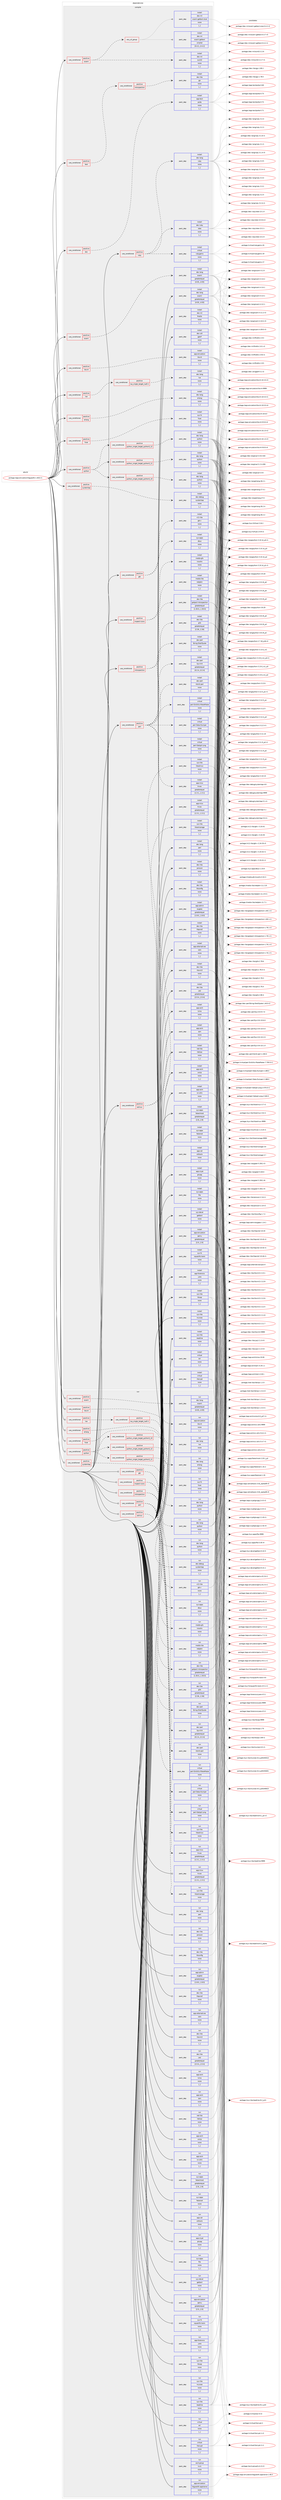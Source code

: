 digraph prolog {

# *************
# Graph options
# *************

newrank=true;
concentrate=true;
compound=true;
graph [rankdir=LR,fontname=Helvetica,fontsize=10,ranksep=1.5];#, ranksep=2.5, nodesep=0.2];
edge  [arrowhead=vee];
node  [fontname=Helvetica,fontsize=10];

# **********
# The ebuild
# **********

subgraph cluster_leftcol {
color=gray;
label=<<i>ebuild</i>>;
id [label="portage://app-emulation/libguestfs-1.48.6-r1", color=red, width=4, href="../app-emulation/libguestfs-1.48.6-r1.svg"];
}

# ****************
# The dependencies
# ****************

subgraph cluster_midcol {
color=gray;
label=<<i>dependencies</i>>;
subgraph cluster_compile {
fillcolor="#eeeeee";
style=filled;
label=<<i>compile</i>>;
subgraph cond136410 {
dependency518378 [label=<<TABLE BORDER="0" CELLBORDER="1" CELLSPACING="0" CELLPADDING="4"><TR><TD ROWSPAN="3" CELLPADDING="10">use_conditional</TD></TR><TR><TD>positive</TD></TR><TR><TD>doc</TD></TR></TABLE>>, shape=none, color=red];
subgraph pack378213 {
dependency518379 [label=<<TABLE BORDER="0" CELLBORDER="1" CELLSPACING="0" CELLPADDING="4" WIDTH="220"><TR><TD ROWSPAN="6" CELLPADDING="30">pack_dep</TD></TR><TR><TD WIDTH="110">install</TD></TR><TR><TD>app-text</TD></TR><TR><TD>po4a</TD></TR><TR><TD>none</TD></TR><TR><TD>[,,]</TD></TR></TABLE>>, shape=none, color=blue];
}
dependency518378:e -> dependency518379:w [weight=20,style="dashed",arrowhead="vee"];
}
id:e -> dependency518378:w [weight=20,style="solid",arrowhead="vee"];
subgraph cond136411 {
dependency518380 [label=<<TABLE BORDER="0" CELLBORDER="1" CELLSPACING="0" CELLPADDING="4"><TR><TD ROWSPAN="3" CELLPADDING="10">use_conditional</TD></TR><TR><TD>positive</TD></TR><TR><TD>erlang</TD></TR></TABLE>>, shape=none, color=red];
subgraph pack378214 {
dependency518381 [label=<<TABLE BORDER="0" CELLBORDER="1" CELLSPACING="0" CELLPADDING="4" WIDTH="220"><TR><TD ROWSPAN="6" CELLPADDING="30">pack_dep</TD></TR><TR><TD WIDTH="110">install</TD></TR><TR><TD>dev-lang</TD></TR><TR><TD>erlang</TD></TR><TR><TD>none</TD></TR><TR><TD>[,,]</TD></TR></TABLE>>, shape=none, color=blue];
}
dependency518380:e -> dependency518381:w [weight=20,style="dashed",arrowhead="vee"];
}
id:e -> dependency518380:w [weight=20,style="solid",arrowhead="vee"];
subgraph cond136412 {
dependency518382 [label=<<TABLE BORDER="0" CELLBORDER="1" CELLSPACING="0" CELLPADDING="4"><TR><TD ROWSPAN="3" CELLPADDING="10">use_conditional</TD></TR><TR><TD>positive</TD></TR><TR><TD>fuse</TD></TR></TABLE>>, shape=none, color=red];
subgraph pack378215 {
dependency518383 [label=<<TABLE BORDER="0" CELLBORDER="1" CELLSPACING="0" CELLPADDING="4" WIDTH="220"><TR><TD ROWSPAN="6" CELLPADDING="30">pack_dep</TD></TR><TR><TD WIDTH="110">install</TD></TR><TR><TD>sys-fs</TD></TR><TR><TD>fuse</TD></TR><TR><TD>none</TD></TR><TR><TD>[,,]</TD></TR></TABLE>>, shape=none, color=blue];
}
dependency518382:e -> dependency518383:w [weight=20,style="dashed",arrowhead="vee"];
}
id:e -> dependency518382:w [weight=20,style="solid",arrowhead="vee"];
subgraph cond136413 {
dependency518384 [label=<<TABLE BORDER="0" CELLBORDER="1" CELLSPACING="0" CELLPADDING="4"><TR><TD ROWSPAN="3" CELLPADDING="10">use_conditional</TD></TR><TR><TD>positive</TD></TR><TR><TD>gtk</TD></TR></TABLE>>, shape=none, color=red];
subgraph pack378216 {
dependency518385 [label=<<TABLE BORDER="0" CELLBORDER="1" CELLSPACING="0" CELLPADDING="4" WIDTH="220"><TR><TD ROWSPAN="6" CELLPADDING="30">pack_dep</TD></TR><TR><TD WIDTH="110">install</TD></TR><TR><TD>sys-apps</TD></TR><TR><TD>dbus</TD></TR><TR><TD>none</TD></TR><TR><TD>[,,]</TD></TR></TABLE>>, shape=none, color=blue];
}
dependency518384:e -> dependency518385:w [weight=20,style="dashed",arrowhead="vee"];
subgraph pack378217 {
dependency518386 [label=<<TABLE BORDER="0" CELLBORDER="1" CELLSPACING="0" CELLPADDING="4" WIDTH="220"><TR><TD ROWSPAN="6" CELLPADDING="30">pack_dep</TD></TR><TR><TD WIDTH="110">install</TD></TR><TR><TD>x11-libs</TD></TR><TR><TD>gtk+</TD></TR><TR><TD>none</TD></TR><TR><TD>[,,]</TD></TR></TABLE>>, shape=none, color=blue];
}
dependency518384:e -> dependency518386:w [weight=20,style="dashed",arrowhead="vee"];
}
id:e -> dependency518384:w [weight=20,style="solid",arrowhead="vee"];
subgraph cond136414 {
dependency518387 [label=<<TABLE BORDER="0" CELLBORDER="1" CELLSPACING="0" CELLPADDING="4"><TR><TD ROWSPAN="3" CELLPADDING="10">use_conditional</TD></TR><TR><TD>positive</TD></TR><TR><TD>inspect-icons</TD></TR></TABLE>>, shape=none, color=red];
subgraph pack378218 {
dependency518388 [label=<<TABLE BORDER="0" CELLBORDER="1" CELLSPACING="0" CELLPADDING="4" WIDTH="220"><TR><TD ROWSPAN="6" CELLPADDING="30">pack_dep</TD></TR><TR><TD WIDTH="110">install</TD></TR><TR><TD>media-libs</TD></TR><TR><TD>netpbm</TD></TR><TR><TD>none</TD></TR><TR><TD>[,,]</TD></TR></TABLE>>, shape=none, color=blue];
}
dependency518387:e -> dependency518388:w [weight=20,style="dashed",arrowhead="vee"];
subgraph pack378219 {
dependency518389 [label=<<TABLE BORDER="0" CELLBORDER="1" CELLSPACING="0" CELLPADDING="4" WIDTH="220"><TR><TD ROWSPAN="6" CELLPADDING="30">pack_dep</TD></TR><TR><TD WIDTH="110">install</TD></TR><TR><TD>media-gfx</TD></TR><TR><TD>icoutils</TD></TR><TR><TD>none</TD></TR><TR><TD>[,,]</TD></TR></TABLE>>, shape=none, color=blue];
}
dependency518387:e -> dependency518389:w [weight=20,style="dashed",arrowhead="vee"];
}
id:e -> dependency518387:w [weight=20,style="solid",arrowhead="vee"];
subgraph cond136415 {
dependency518390 [label=<<TABLE BORDER="0" CELLBORDER="1" CELLSPACING="0" CELLPADDING="4"><TR><TD ROWSPAN="3" CELLPADDING="10">use_conditional</TD></TR><TR><TD>positive</TD></TR><TR><TD>introspection</TD></TR></TABLE>>, shape=none, color=red];
subgraph pack378220 {
dependency518391 [label=<<TABLE BORDER="0" CELLBORDER="1" CELLSPACING="0" CELLPADDING="4" WIDTH="220"><TR><TD ROWSPAN="6" CELLPADDING="30">pack_dep</TD></TR><TR><TD WIDTH="110">install</TD></TR><TR><TD>dev-libs</TD></TR><TR><TD>glib</TD></TR><TR><TD>greaterequal</TD></TR><TR><TD>[2.26,,,2.26]</TD></TR></TABLE>>, shape=none, color=blue];
}
dependency518390:e -> dependency518391:w [weight=20,style="dashed",arrowhead="vee"];
subgraph pack378221 {
dependency518392 [label=<<TABLE BORDER="0" CELLBORDER="1" CELLSPACING="0" CELLPADDING="4" WIDTH="220"><TR><TD ROWSPAN="6" CELLPADDING="30">pack_dep</TD></TR><TR><TD WIDTH="110">install</TD></TR><TR><TD>dev-libs</TD></TR><TR><TD>gobject-introspection</TD></TR><TR><TD>greaterequal</TD></TR><TR><TD>[1.30.0,,,1.30.0]</TD></TR></TABLE>>, shape=none, color=blue];
}
dependency518390:e -> dependency518392:w [weight=20,style="dashed",arrowhead="vee"];
}
id:e -> dependency518390:w [weight=20,style="solid",arrowhead="vee"];
subgraph cond136416 {
dependency518393 [label=<<TABLE BORDER="0" CELLBORDER="1" CELLSPACING="0" CELLPADDING="4"><TR><TD ROWSPAN="3" CELLPADDING="10">use_conditional</TD></TR><TR><TD>positive</TD></TR><TR><TD>libvirt</TD></TR></TABLE>>, shape=none, color=red];
subgraph pack378222 {
dependency518394 [label=<<TABLE BORDER="0" CELLBORDER="1" CELLSPACING="0" CELLPADDING="4" WIDTH="220"><TR><TD ROWSPAN="6" CELLPADDING="30">pack_dep</TD></TR><TR><TD WIDTH="110">install</TD></TR><TR><TD>app-emulation</TD></TR><TR><TD>libvirt</TD></TR><TR><TD>none</TD></TR><TR><TD>[,,]</TD></TR></TABLE>>, shape=none, color=blue];
}
dependency518393:e -> dependency518394:w [weight=20,style="dashed",arrowhead="vee"];
}
id:e -> dependency518393:w [weight=20,style="solid",arrowhead="vee"];
subgraph cond136417 {
dependency518395 [label=<<TABLE BORDER="0" CELLBORDER="1" CELLSPACING="0" CELLPADDING="4"><TR><TD ROWSPAN="3" CELLPADDING="10">use_conditional</TD></TR><TR><TD>positive</TD></TR><TR><TD>lua</TD></TR></TABLE>>, shape=none, color=red];
subgraph cond136418 {
dependency518396 [label=<<TABLE BORDER="0" CELLBORDER="1" CELLSPACING="0" CELLPADDING="4"><TR><TD ROWSPAN="3" CELLPADDING="10">use_conditional</TD></TR><TR><TD>positive</TD></TR><TR><TD>lua_single_target_lua5-1</TD></TR></TABLE>>, shape=none, color=red];
subgraph pack378223 {
dependency518397 [label=<<TABLE BORDER="0" CELLBORDER="1" CELLSPACING="0" CELLPADDING="4" WIDTH="220"><TR><TD ROWSPAN="6" CELLPADDING="30">pack_dep</TD></TR><TR><TD WIDTH="110">install</TD></TR><TR><TD>dev-lang</TD></TR><TR><TD>lua</TD></TR><TR><TD>none</TD></TR><TR><TD>[,,]</TD></TR></TABLE>>, shape=none, color=blue];
}
dependency518396:e -> dependency518397:w [weight=20,style="dashed",arrowhead="vee"];
}
dependency518395:e -> dependency518396:w [weight=20,style="dashed",arrowhead="vee"];
}
id:e -> dependency518395:w [weight=20,style="solid",arrowhead="vee"];
subgraph cond136419 {
dependency518398 [label=<<TABLE BORDER="0" CELLBORDER="1" CELLSPACING="0" CELLPADDING="4"><TR><TD ROWSPAN="3" CELLPADDING="10">use_conditional</TD></TR><TR><TD>positive</TD></TR><TR><TD>ocaml</TD></TR></TABLE>>, shape=none, color=red];
subgraph pack378224 {
dependency518399 [label=<<TABLE BORDER="0" CELLBORDER="1" CELLSPACING="0" CELLPADDING="4" WIDTH="220"><TR><TD ROWSPAN="6" CELLPADDING="30">pack_dep</TD></TR><TR><TD WIDTH="110">install</TD></TR><TR><TD>dev-lang</TD></TR><TR><TD>ocaml</TD></TR><TR><TD>greaterequal</TD></TR><TR><TD>[4.03,,,4.03]</TD></TR></TABLE>>, shape=none, color=blue];
}
dependency518398:e -> dependency518399:w [weight=20,style="dashed",arrowhead="vee"];
}
id:e -> dependency518398:w [weight=20,style="solid",arrowhead="vee"];
subgraph cond136420 {
dependency518400 [label=<<TABLE BORDER="0" CELLBORDER="1" CELLSPACING="0" CELLPADDING="4"><TR><TD ROWSPAN="3" CELLPADDING="10">use_conditional</TD></TR><TR><TD>positive</TD></TR><TR><TD>ocaml</TD></TR></TABLE>>, shape=none, color=red];
subgraph pack378225 {
dependency518401 [label=<<TABLE BORDER="0" CELLBORDER="1" CELLSPACING="0" CELLPADDING="4" WIDTH="220"><TR><TD ROWSPAN="6" CELLPADDING="30">pack_dep</TD></TR><TR><TD WIDTH="110">install</TD></TR><TR><TD>dev-ml</TD></TR><TR><TD>ounit2</TD></TR><TR><TD>none</TD></TR><TR><TD>[,,]</TD></TR></TABLE>>, shape=none, color=blue];
}
dependency518400:e -> dependency518401:w [weight=20,style="dashed",arrowhead="vee"];
subgraph any3489 {
dependency518402 [label=<<TABLE BORDER="0" CELLBORDER="1" CELLSPACING="0" CELLPADDING="4"><TR><TD CELLPADDING="10">any_of_group</TD></TR></TABLE>>, shape=none, color=red];subgraph pack378226 {
dependency518403 [label=<<TABLE BORDER="0" CELLBORDER="1" CELLSPACING="0" CELLPADDING="4" WIDTH="220"><TR><TD ROWSPAN="6" CELLPADDING="30">pack_dep</TD></TR><TR><TD WIDTH="110">install</TD></TR><TR><TD>dev-ml</TD></TR><TR><TD>ocaml-gettext</TD></TR><TR><TD>smaller</TD></TR><TR><TD>[0.4.2,,,0.4.2]</TD></TR></TABLE>>, shape=none, color=blue];
}
dependency518402:e -> dependency518403:w [weight=20,style="dotted",arrowhead="oinv"];
subgraph pack378227 {
dependency518404 [label=<<TABLE BORDER="0" CELLBORDER="1" CELLSPACING="0" CELLPADDING="4" WIDTH="220"><TR><TD ROWSPAN="6" CELLPADDING="30">pack_dep</TD></TR><TR><TD WIDTH="110">install</TD></TR><TR><TD>dev-ml</TD></TR><TR><TD>ocaml-gettext-stub</TD></TR><TR><TD>none</TD></TR><TR><TD>[,,]</TD></TR></TABLE>>, shape=none, color=blue];
}
dependency518402:e -> dependency518404:w [weight=20,style="dotted",arrowhead="oinv"];
}
dependency518400:e -> dependency518402:w [weight=20,style="dashed",arrowhead="vee"];
}
id:e -> dependency518400:w [weight=20,style="solid",arrowhead="vee"];
subgraph cond136421 {
dependency518405 [label=<<TABLE BORDER="0" CELLBORDER="1" CELLSPACING="0" CELLPADDING="4"><TR><TD ROWSPAN="3" CELLPADDING="10">use_conditional</TD></TR><TR><TD>positive</TD></TR><TR><TD>perl</TD></TR></TABLE>>, shape=none, color=red];
subgraph pack378228 {
dependency518406 [label=<<TABLE BORDER="0" CELLBORDER="1" CELLSPACING="0" CELLPADDING="4" WIDTH="220"><TR><TD ROWSPAN="6" CELLPADDING="30">pack_dep</TD></TR><TR><TD WIDTH="110">install</TD></TR><TR><TD>virtual</TD></TR><TR><TD>perl-ExtUtils-MakeMaker</TD></TR><TR><TD>none</TD></TR><TR><TD>[,,]</TD></TR></TABLE>>, shape=none, color=blue];
}
dependency518405:e -> dependency518406:w [weight=20,style="dashed",arrowhead="vee"];
subgraph pack378229 {
dependency518407 [label=<<TABLE BORDER="0" CELLBORDER="1" CELLSPACING="0" CELLPADDING="4" WIDTH="220"><TR><TD ROWSPAN="6" CELLPADDING="30">pack_dep</TD></TR><TR><TD WIDTH="110">install</TD></TR><TR><TD>dev-perl</TD></TR><TR><TD>Sys-Virt</TD></TR><TR><TD>greaterequal</TD></TR><TR><TD>[0.2.4,,,0.2.4]</TD></TR></TABLE>>, shape=none, color=blue];
}
dependency518405:e -> dependency518407:w [weight=20,style="dashed",arrowhead="vee"];
subgraph pack378230 {
dependency518408 [label=<<TABLE BORDER="0" CELLBORDER="1" CELLSPACING="0" CELLPADDING="4" WIDTH="220"><TR><TD ROWSPAN="6" CELLPADDING="30">pack_dep</TD></TR><TR><TD WIDTH="110">install</TD></TR><TR><TD>virtual</TD></TR><TR><TD>perl-Getopt-Long</TD></TR><TR><TD>none</TD></TR><TR><TD>[,,]</TD></TR></TABLE>>, shape=none, color=blue];
}
dependency518405:e -> dependency518408:w [weight=20,style="dashed",arrowhead="vee"];
subgraph pack378231 {
dependency518409 [label=<<TABLE BORDER="0" CELLBORDER="1" CELLSPACING="0" CELLPADDING="4" WIDTH="220"><TR><TD ROWSPAN="6" CELLPADDING="30">pack_dep</TD></TR><TR><TD WIDTH="110">install</TD></TR><TR><TD>virtual</TD></TR><TR><TD>perl-Data-Dumper</TD></TR><TR><TD>none</TD></TR><TR><TD>[,,]</TD></TR></TABLE>>, shape=none, color=blue];
}
dependency518405:e -> dependency518409:w [weight=20,style="dashed",arrowhead="vee"];
subgraph pack378232 {
dependency518410 [label=<<TABLE BORDER="0" CELLBORDER="1" CELLSPACING="0" CELLPADDING="4" WIDTH="220"><TR><TD ROWSPAN="6" CELLPADDING="30">pack_dep</TD></TR><TR><TD WIDTH="110">install</TD></TR><TR><TD>dev-perl</TD></TR><TR><TD>libintl-perl</TD></TR><TR><TD>none</TD></TR><TR><TD>[,,]</TD></TR></TABLE>>, shape=none, color=blue];
}
dependency518405:e -> dependency518410:w [weight=20,style="dashed",arrowhead="vee"];
subgraph pack378233 {
dependency518411 [label=<<TABLE BORDER="0" CELLBORDER="1" CELLSPACING="0" CELLPADDING="4" WIDTH="220"><TR><TD ROWSPAN="6" CELLPADDING="30">pack_dep</TD></TR><TR><TD WIDTH="110">install</TD></TR><TR><TD>app-misc</TD></TR><TR><TD>hivex</TD></TR><TR><TD>greaterequal</TD></TR><TR><TD>[1.3.1,,,1.3.1]</TD></TR></TABLE>>, shape=none, color=blue];
}
dependency518405:e -> dependency518411:w [weight=20,style="dashed",arrowhead="vee"];
subgraph pack378234 {
dependency518412 [label=<<TABLE BORDER="0" CELLBORDER="1" CELLSPACING="0" CELLPADDING="4" WIDTH="220"><TR><TD ROWSPAN="6" CELLPADDING="30">pack_dep</TD></TR><TR><TD WIDTH="110">install</TD></TR><TR><TD>dev-perl</TD></TR><TR><TD>String-ShellQuote</TD></TR><TR><TD>none</TD></TR><TR><TD>[,,]</TD></TR></TABLE>>, shape=none, color=blue];
}
dependency518405:e -> dependency518412:w [weight=20,style="dashed",arrowhead="vee"];
}
id:e -> dependency518405:w [weight=20,style="solid",arrowhead="vee"];
subgraph cond136422 {
dependency518413 [label=<<TABLE BORDER="0" CELLBORDER="1" CELLSPACING="0" CELLPADDING="4"><TR><TD ROWSPAN="3" CELLPADDING="10">use_conditional</TD></TR><TR><TD>positive</TD></TR><TR><TD>python</TD></TR></TABLE>>, shape=none, color=red];
subgraph cond136423 {
dependency518414 [label=<<TABLE BORDER="0" CELLBORDER="1" CELLSPACING="0" CELLPADDING="4"><TR><TD ROWSPAN="3" CELLPADDING="10">use_conditional</TD></TR><TR><TD>positive</TD></TR><TR><TD>python_single_target_python3_10</TD></TR></TABLE>>, shape=none, color=red];
subgraph pack378235 {
dependency518415 [label=<<TABLE BORDER="0" CELLBORDER="1" CELLSPACING="0" CELLPADDING="4" WIDTH="220"><TR><TD ROWSPAN="6" CELLPADDING="30">pack_dep</TD></TR><TR><TD WIDTH="110">install</TD></TR><TR><TD>dev-lang</TD></TR><TR><TD>python</TD></TR><TR><TD>none</TD></TR><TR><TD>[,,]</TD></TR></TABLE>>, shape=none, color=blue];
}
dependency518414:e -> dependency518415:w [weight=20,style="dashed",arrowhead="vee"];
}
dependency518413:e -> dependency518414:w [weight=20,style="dashed",arrowhead="vee"];
subgraph cond136424 {
dependency518416 [label=<<TABLE BORDER="0" CELLBORDER="1" CELLSPACING="0" CELLPADDING="4"><TR><TD ROWSPAN="3" CELLPADDING="10">use_conditional</TD></TR><TR><TD>positive</TD></TR><TR><TD>python_single_target_python3_11</TD></TR></TABLE>>, shape=none, color=red];
subgraph pack378236 {
dependency518417 [label=<<TABLE BORDER="0" CELLBORDER="1" CELLSPACING="0" CELLPADDING="4" WIDTH="220"><TR><TD ROWSPAN="6" CELLPADDING="30">pack_dep</TD></TR><TR><TD WIDTH="110">install</TD></TR><TR><TD>dev-lang</TD></TR><TR><TD>python</TD></TR><TR><TD>none</TD></TR><TR><TD>[,,]</TD></TR></TABLE>>, shape=none, color=blue];
}
dependency518416:e -> dependency518417:w [weight=20,style="dashed",arrowhead="vee"];
}
dependency518413:e -> dependency518416:w [weight=20,style="dashed",arrowhead="vee"];
subgraph cond136425 {
dependency518418 [label=<<TABLE BORDER="0" CELLBORDER="1" CELLSPACING="0" CELLPADDING="4"><TR><TD ROWSPAN="3" CELLPADDING="10">use_conditional</TD></TR><TR><TD>positive</TD></TR><TR><TD>python_single_target_python3_12</TD></TR></TABLE>>, shape=none, color=red];
subgraph pack378237 {
dependency518419 [label=<<TABLE BORDER="0" CELLBORDER="1" CELLSPACING="0" CELLPADDING="4" WIDTH="220"><TR><TD ROWSPAN="6" CELLPADDING="30">pack_dep</TD></TR><TR><TD WIDTH="110">install</TD></TR><TR><TD>dev-lang</TD></TR><TR><TD>python</TD></TR><TR><TD>none</TD></TR><TR><TD>[,,]</TD></TR></TABLE>>, shape=none, color=blue];
}
dependency518418:e -> dependency518419:w [weight=20,style="dashed",arrowhead="vee"];
}
dependency518413:e -> dependency518418:w [weight=20,style="dashed",arrowhead="vee"];
}
id:e -> dependency518413:w [weight=20,style="solid",arrowhead="vee"];
subgraph cond136426 {
dependency518420 [label=<<TABLE BORDER="0" CELLBORDER="1" CELLSPACING="0" CELLPADDING="4"><TR><TD ROWSPAN="3" CELLPADDING="10">use_conditional</TD></TR><TR><TD>positive</TD></TR><TR><TD>ruby</TD></TR></TABLE>>, shape=none, color=red];
subgraph pack378238 {
dependency518421 [label=<<TABLE BORDER="0" CELLBORDER="1" CELLSPACING="0" CELLPADDING="4" WIDTH="220"><TR><TD ROWSPAN="6" CELLPADDING="30">pack_dep</TD></TR><TR><TD WIDTH="110">install</TD></TR><TR><TD>dev-lang</TD></TR><TR><TD>ruby</TD></TR><TR><TD>none</TD></TR><TR><TD>[,,]</TD></TR></TABLE>>, shape=none, color=blue];
}
dependency518420:e -> dependency518421:w [weight=20,style="dashed",arrowhead="vee"];
subgraph pack378239 {
dependency518422 [label=<<TABLE BORDER="0" CELLBORDER="1" CELLSPACING="0" CELLPADDING="4" WIDTH="220"><TR><TD ROWSPAN="6" CELLPADDING="30">pack_dep</TD></TR><TR><TD WIDTH="110">install</TD></TR><TR><TD>virtual</TD></TR><TR><TD>rubygems</TD></TR><TR><TD>none</TD></TR><TR><TD>[,,]</TD></TR></TABLE>>, shape=none, color=blue];
}
dependency518420:e -> dependency518422:w [weight=20,style="dashed",arrowhead="vee"];
subgraph pack378240 {
dependency518423 [label=<<TABLE BORDER="0" CELLBORDER="1" CELLSPACING="0" CELLPADDING="4" WIDTH="220"><TR><TD ROWSPAN="6" CELLPADDING="30">pack_dep</TD></TR><TR><TD WIDTH="110">install</TD></TR><TR><TD>dev-ruby</TD></TR><TR><TD>rake</TD></TR><TR><TD>none</TD></TR><TR><TD>[,,]</TD></TR></TABLE>>, shape=none, color=blue];
}
dependency518420:e -> dependency518423:w [weight=20,style="dashed",arrowhead="vee"];
}
id:e -> dependency518420:w [weight=20,style="solid",arrowhead="vee"];
subgraph cond136427 {
dependency518424 [label=<<TABLE BORDER="0" CELLBORDER="1" CELLSPACING="0" CELLPADDING="4"><TR><TD ROWSPAN="3" CELLPADDING="10">use_conditional</TD></TR><TR><TD>positive</TD></TR><TR><TD>selinux</TD></TR></TABLE>>, shape=none, color=red];
subgraph pack378241 {
dependency518425 [label=<<TABLE BORDER="0" CELLBORDER="1" CELLSPACING="0" CELLPADDING="4" WIDTH="220"><TR><TD ROWSPAN="6" CELLPADDING="30">pack_dep</TD></TR><TR><TD WIDTH="110">install</TD></TR><TR><TD>sys-libs</TD></TR><TR><TD>libselinux</TD></TR><TR><TD>none</TD></TR><TR><TD>[,,]</TD></TR></TABLE>>, shape=none, color=blue];
}
dependency518424:e -> dependency518425:w [weight=20,style="dashed",arrowhead="vee"];
subgraph pack378242 {
dependency518426 [label=<<TABLE BORDER="0" CELLBORDER="1" CELLSPACING="0" CELLPADDING="4" WIDTH="220"><TR><TD ROWSPAN="6" CELLPADDING="30">pack_dep</TD></TR><TR><TD WIDTH="110">install</TD></TR><TR><TD>sys-libs</TD></TR><TR><TD>libsemanage</TD></TR><TR><TD>none</TD></TR><TR><TD>[,,]</TD></TR></TABLE>>, shape=none, color=blue];
}
dependency518424:e -> dependency518426:w [weight=20,style="dashed",arrowhead="vee"];
}
id:e -> dependency518424:w [weight=20,style="solid",arrowhead="vee"];
subgraph cond136428 {
dependency518427 [label=<<TABLE BORDER="0" CELLBORDER="1" CELLSPACING="0" CELLPADDING="4"><TR><TD ROWSPAN="3" CELLPADDING="10">use_conditional</TD></TR><TR><TD>positive</TD></TR><TR><TD>systemtap</TD></TR></TABLE>>, shape=none, color=red];
subgraph pack378243 {
dependency518428 [label=<<TABLE BORDER="0" CELLBORDER="1" CELLSPACING="0" CELLPADDING="4" WIDTH="220"><TR><TD ROWSPAN="6" CELLPADDING="30">pack_dep</TD></TR><TR><TD WIDTH="110">install</TD></TR><TR><TD>dev-debug</TD></TR><TR><TD>systemtap</TD></TR><TR><TD>none</TD></TR><TR><TD>[,,]</TD></TR></TABLE>>, shape=none, color=blue];
}
dependency518427:e -> dependency518428:w [weight=20,style="dashed",arrowhead="vee"];
}
id:e -> dependency518427:w [weight=20,style="solid",arrowhead="vee"];
subgraph cond136429 {
dependency518429 [label=<<TABLE BORDER="0" CELLBORDER="1" CELLSPACING="0" CELLPADDING="4"><TR><TD ROWSPAN="3" CELLPADDING="10">use_conditional</TD></TR><TR><TD>positive</TD></TR><TR><TD>test</TD></TR></TABLE>>, shape=none, color=red];
subgraph cond136430 {
dependency518430 [label=<<TABLE BORDER="0" CELLBORDER="1" CELLSPACING="0" CELLPADDING="4"><TR><TD ROWSPAN="3" CELLPADDING="10">use_conditional</TD></TR><TR><TD>positive</TD></TR><TR><TD>introspection</TD></TR></TABLE>>, shape=none, color=red];
subgraph pack378244 {
dependency518431 [label=<<TABLE BORDER="0" CELLBORDER="1" CELLSPACING="0" CELLPADDING="4" WIDTH="220"><TR><TD ROWSPAN="6" CELLPADDING="30">pack_dep</TD></TR><TR><TD WIDTH="110">install</TD></TR><TR><TD>dev-libs</TD></TR><TR><TD>gjs</TD></TR><TR><TD>none</TD></TR><TR><TD>[,,]</TD></TR></TABLE>>, shape=none, color=blue];
}
dependency518430:e -> dependency518431:w [weight=20,style="dashed",arrowhead="vee"];
}
dependency518429:e -> dependency518430:w [weight=20,style="dashed",arrowhead="vee"];
}
id:e -> dependency518429:w [weight=20,style="solid",arrowhead="vee"];
subgraph pack378245 {
dependency518432 [label=<<TABLE BORDER="0" CELLBORDER="1" CELLSPACING="0" CELLPADDING="4" WIDTH="220"><TR><TD ROWSPAN="6" CELLPADDING="30">pack_dep</TD></TR><TR><TD WIDTH="110">install</TD></TR><TR><TD>app-admin</TD></TR><TR><TD>augeas</TD></TR><TR><TD>greaterequal</TD></TR><TR><TD>[1.8.0,,,1.8.0]</TD></TR></TABLE>>, shape=none, color=blue];
}
id:e -> dependency518432:w [weight=20,style="solid",arrowhead="vee"];
subgraph pack378246 {
dependency518433 [label=<<TABLE BORDER="0" CELLBORDER="1" CELLSPACING="0" CELLPADDING="4" WIDTH="220"><TR><TD ROWSPAN="6" CELLPADDING="30">pack_dep</TD></TR><TR><TD WIDTH="110">install</TD></TR><TR><TD>app-alternatives</TD></TR><TR><TD>cpio</TD></TR><TR><TD>none</TD></TR><TR><TD>[,,]</TD></TR></TABLE>>, shape=none, color=blue];
}
id:e -> dependency518433:w [weight=20,style="solid",arrowhead="vee"];
subgraph pack378247 {
dependency518434 [label=<<TABLE BORDER="0" CELLBORDER="1" CELLSPACING="0" CELLPADDING="4" WIDTH="220"><TR><TD ROWSPAN="6" CELLPADDING="30">pack_dep</TD></TR><TR><TD WIDTH="110">install</TD></TR><TR><TD>app-arch</TD></TR><TR><TD>lzma</TD></TR><TR><TD>none</TD></TR><TR><TD>[,,]</TD></TR></TABLE>>, shape=none, color=blue];
}
id:e -> dependency518434:w [weight=20,style="solid",arrowhead="vee"];
subgraph pack378248 {
dependency518435 [label=<<TABLE BORDER="0" CELLBORDER="1" CELLSPACING="0" CELLPADDING="4" WIDTH="220"><TR><TD ROWSPAN="6" CELLPADDING="30">pack_dep</TD></TR><TR><TD WIDTH="110">install</TD></TR><TR><TD>app-arch</TD></TR><TR><TD>rpm</TD></TR><TR><TD>none</TD></TR><TR><TD>[,,]</TD></TR></TABLE>>, shape=none, color=blue];
}
id:e -> dependency518435:w [weight=20,style="solid",arrowhead="vee"];
subgraph pack378249 {
dependency518436 [label=<<TABLE BORDER="0" CELLBORDER="1" CELLSPACING="0" CELLPADDING="4" WIDTH="220"><TR><TD ROWSPAN="6" CELLPADDING="30">pack_dep</TD></TR><TR><TD WIDTH="110">install</TD></TR><TR><TD>app-arch</TD></TR><TR><TD>unzip</TD></TR><TR><TD>none</TD></TR><TR><TD>[,,]</TD></TR></TABLE>>, shape=none, color=blue];
}
id:e -> dependency518436:w [weight=20,style="solid",arrowhead="vee"];
subgraph pack378250 {
dependency518437 [label=<<TABLE BORDER="0" CELLBORDER="1" CELLSPACING="0" CELLPADDING="4" WIDTH="220"><TR><TD ROWSPAN="6" CELLPADDING="30">pack_dep</TD></TR><TR><TD WIDTH="110">install</TD></TR><TR><TD>app-arch</TD></TR><TR><TD>xz-utils</TD></TR><TR><TD>none</TD></TR><TR><TD>[,,]</TD></TR></TABLE>>, shape=none, color=blue];
}
id:e -> dependency518437:w [weight=20,style="solid",arrowhead="vee"];
subgraph pack378251 {
dependency518438 [label=<<TABLE BORDER="0" CELLBORDER="1" CELLSPACING="0" CELLPADDING="4" WIDTH="220"><TR><TD ROWSPAN="6" CELLPADDING="30">pack_dep</TD></TR><TR><TD WIDTH="110">install</TD></TR><TR><TD>app-cdr</TD></TR><TR><TD>cdrtools</TD></TR><TR><TD>none</TD></TR><TR><TD>[,,]</TD></TR></TABLE>>, shape=none, color=blue];
}
id:e -> dependency518438:w [weight=20,style="solid",arrowhead="vee"];
subgraph pack378252 {
dependency518439 [label=<<TABLE BORDER="0" CELLBORDER="1" CELLSPACING="0" CELLPADDING="4" WIDTH="220"><TR><TD ROWSPAN="6" CELLPADDING="30">pack_dep</TD></TR><TR><TD WIDTH="110">install</TD></TR><TR><TD>app-crypt</TD></TR><TR><TD>gnupg</TD></TR><TR><TD>none</TD></TR><TR><TD>[,,]</TD></TR></TABLE>>, shape=none, color=blue];
}
id:e -> dependency518439:w [weight=20,style="solid",arrowhead="vee"];
subgraph pack378253 {
dependency518440 [label=<<TABLE BORDER="0" CELLBORDER="1" CELLSPACING="0" CELLPADDING="4" WIDTH="220"><TR><TD ROWSPAN="6" CELLPADDING="30">pack_dep</TD></TR><TR><TD WIDTH="110">install</TD></TR><TR><TD>app-emulation</TD></TR><TR><TD>qemu</TD></TR><TR><TD>greaterequal</TD></TR><TR><TD>[2.0,,,2.0]</TD></TR></TABLE>>, shape=none, color=blue];
}
id:e -> dependency518440:w [weight=20,style="solid",arrowhead="vee"];
subgraph pack378254 {
dependency518441 [label=<<TABLE BORDER="0" CELLBORDER="1" CELLSPACING="0" CELLPADDING="4" WIDTH="220"><TR><TD ROWSPAN="6" CELLPADDING="30">pack_dep</TD></TR><TR><TD WIDTH="110">install</TD></TR><TR><TD>app-forensics</TD></TR><TR><TD>yara</TD></TR><TR><TD>none</TD></TR><TR><TD>[,,]</TD></TR></TABLE>>, shape=none, color=blue];
}
id:e -> dependency518441:w [weight=20,style="solid",arrowhead="vee"];
subgraph pack378255 {
dependency518442 [label=<<TABLE BORDER="0" CELLBORDER="1" CELLSPACING="0" CELLPADDING="4" WIDTH="220"><TR><TD ROWSPAN="6" CELLPADDING="30">pack_dep</TD></TR><TR><TD WIDTH="110">install</TD></TR><TR><TD>app-misc</TD></TR><TR><TD>hivex</TD></TR><TR><TD>greaterequal</TD></TR><TR><TD>[1.3.1,,,1.3.1]</TD></TR></TABLE>>, shape=none, color=blue];
}
id:e -> dependency518442:w [weight=20,style="solid",arrowhead="vee"];
subgraph pack378256 {
dependency518443 [label=<<TABLE BORDER="0" CELLBORDER="1" CELLSPACING="0" CELLPADDING="4" WIDTH="220"><TR><TD ROWSPAN="6" CELLPADDING="30">pack_dep</TD></TR><TR><TD WIDTH="110">install</TD></TR><TR><TD>dev-lang</TD></TR><TR><TD>ocaml</TD></TR><TR><TD>greaterequal</TD></TR><TR><TD>[4.03,,,4.03]</TD></TR></TABLE>>, shape=none, color=blue];
}
id:e -> dependency518443:w [weight=20,style="solid",arrowhead="vee"];
subgraph pack378257 {
dependency518444 [label=<<TABLE BORDER="0" CELLBORDER="1" CELLSPACING="0" CELLPADDING="4" WIDTH="220"><TR><TD ROWSPAN="6" CELLPADDING="30">pack_dep</TD></TR><TR><TD WIDTH="110">install</TD></TR><TR><TD>dev-lang</TD></TR><TR><TD>perl</TD></TR><TR><TD>none</TD></TR><TR><TD>[,,]</TD></TR></TABLE>>, shape=none, color=blue];
}
id:e -> dependency518444:w [weight=20,style="solid",arrowhead="vee"];
subgraph pack378258 {
dependency518445 [label=<<TABLE BORDER="0" CELLBORDER="1" CELLSPACING="0" CELLPADDING="4" WIDTH="220"><TR><TD ROWSPAN="6" CELLPADDING="30">pack_dep</TD></TR><TR><TD WIDTH="110">install</TD></TR><TR><TD>dev-libs</TD></TR><TR><TD>jansson</TD></TR><TR><TD>none</TD></TR><TR><TD>[,,]</TD></TR></TABLE>>, shape=none, color=blue];
}
id:e -> dependency518445:w [weight=20,style="solid",arrowhead="vee"];
subgraph pack378259 {
dependency518446 [label=<<TABLE BORDER="0" CELLBORDER="1" CELLSPACING="0" CELLPADDING="4" WIDTH="220"><TR><TD ROWSPAN="6" CELLPADDING="30">pack_dep</TD></TR><TR><TD WIDTH="110">install</TD></TR><TR><TD>dev-libs</TD></TR><TR><TD>libconfig</TD></TR><TR><TD>none</TD></TR><TR><TD>[,,]</TD></TR></TABLE>>, shape=none, color=blue];
}
id:e -> dependency518446:w [weight=20,style="solid",arrowhead="vee"];
subgraph pack378260 {
dependency518447 [label=<<TABLE BORDER="0" CELLBORDER="1" CELLSPACING="0" CELLPADDING="4" WIDTH="220"><TR><TD ROWSPAN="6" CELLPADDING="30">pack_dep</TD></TR><TR><TD WIDTH="110">install</TD></TR><TR><TD>dev-libs</TD></TR><TR><TD>libpcre2</TD></TR><TR><TD>none</TD></TR><TR><TD>[,,]</TD></TR></TABLE>>, shape=none, color=blue];
}
id:e -> dependency518447:w [weight=20,style="solid",arrowhead="vee"];
subgraph pack378261 {
dependency518448 [label=<<TABLE BORDER="0" CELLBORDER="1" CELLSPACING="0" CELLPADDING="4" WIDTH="220"><TR><TD ROWSPAN="6" CELLPADDING="30">pack_dep</TD></TR><TR><TD WIDTH="110">install</TD></TR><TR><TD>dev-libs</TD></TR><TR><TD>libxml2</TD></TR><TR><TD>none</TD></TR><TR><TD>[,,]</TD></TR></TABLE>>, shape=none, color=blue];
}
id:e -> dependency518448:w [weight=20,style="solid",arrowhead="vee"];
subgraph pack378262 {
dependency518449 [label=<<TABLE BORDER="0" CELLBORDER="1" CELLSPACING="0" CELLPADDING="4" WIDTH="220"><TR><TD ROWSPAN="6" CELLPADDING="30">pack_dep</TD></TR><TR><TD WIDTH="110">install</TD></TR><TR><TD>dev-libs</TD></TR><TR><TD>yajl</TD></TR><TR><TD>greaterequal</TD></TR><TR><TD>[2.0.4,,,2.0.4]</TD></TR></TABLE>>, shape=none, color=blue];
}
id:e -> dependency518449:w [weight=20,style="solid",arrowhead="vee"];
subgraph pack378263 {
dependency518450 [label=<<TABLE BORDER="0" CELLBORDER="1" CELLSPACING="0" CELLPADDING="4" WIDTH="220"><TR><TD ROWSPAN="6" CELLPADDING="30">pack_dep</TD></TR><TR><TD WIDTH="110">install</TD></TR><TR><TD>dev-ml</TD></TR><TR><TD>findlib</TD></TR><TR><TD>none</TD></TR><TR><TD>[,,]</TD></TR></TABLE>>, shape=none, color=blue];
}
id:e -> dependency518450:w [weight=20,style="solid",arrowhead="vee"];
subgraph pack378264 {
dependency518451 [label=<<TABLE BORDER="0" CELLBORDER="1" CELLSPACING="0" CELLPADDING="4" WIDTH="220"><TR><TD ROWSPAN="6" CELLPADDING="30">pack_dep</TD></TR><TR><TD WIDTH="110">install</TD></TR><TR><TD>dev-util</TD></TR><TR><TD>gperf</TD></TR><TR><TD>none</TD></TR><TR><TD>[,,]</TD></TR></TABLE>>, shape=none, color=blue];
}
id:e -> dependency518451:w [weight=20,style="solid",arrowhead="vee"];
subgraph pack378265 {
dependency518452 [label=<<TABLE BORDER="0" CELLBORDER="1" CELLSPACING="0" CELLPADDING="4" WIDTH="220"><TR><TD ROWSPAN="6" CELLPADDING="30">pack_dep</TD></TR><TR><TD WIDTH="110">install</TD></TR><TR><TD>net-libs</TD></TR><TR><TD>libtirpc</TD></TR><TR><TD>none</TD></TR><TR><TD>[,,]</TD></TR></TABLE>>, shape=none, color=blue];
}
id:e -> dependency518452:w [weight=20,style="solid",arrowhead="vee"];
subgraph pack378266 {
dependency518453 [label=<<TABLE BORDER="0" CELLBORDER="1" CELLSPACING="0" CELLPADDING="4" WIDTH="220"><TR><TD ROWSPAN="6" CELLPADDING="30">pack_dep</TD></TR><TR><TD WIDTH="110">install</TD></TR><TR><TD>sys-apps</TD></TR><TR><TD>fakechroot</TD></TR><TR><TD>greaterequal</TD></TR><TR><TD>[2.8,,,2.8]</TD></TR></TABLE>>, shape=none, color=blue];
}
id:e -> dependency518453:w [weight=20,style="solid",arrowhead="vee"];
subgraph pack378267 {
dependency518454 [label=<<TABLE BORDER="0" CELLBORDER="1" CELLSPACING="0" CELLPADDING="4" WIDTH="220"><TR><TD ROWSPAN="6" CELLPADDING="30">pack_dep</TD></TR><TR><TD WIDTH="110">install</TD></TR><TR><TD>sys-apps</TD></TR><TR><TD>fakeroot</TD></TR><TR><TD>none</TD></TR><TR><TD>[,,]</TD></TR></TABLE>>, shape=none, color=blue];
}
id:e -> dependency518454:w [weight=20,style="solid",arrowhead="vee"];
subgraph pack378268 {
dependency518455 [label=<<TABLE BORDER="0" CELLBORDER="1" CELLSPACING="0" CELLPADDING="4" WIDTH="220"><TR><TD ROWSPAN="6" CELLPADDING="30">pack_dep</TD></TR><TR><TD WIDTH="110">install</TD></TR><TR><TD>sys-apps</TD></TR><TR><TD>file</TD></TR><TR><TD>none</TD></TR><TR><TD>[,,]</TD></TR></TABLE>>, shape=none, color=blue];
}
id:e -> dependency518455:w [weight=20,style="solid",arrowhead="vee"];
subgraph pack378269 {
dependency518456 [label=<<TABLE BORDER="0" CELLBORDER="1" CELLSPACING="0" CELLPADDING="4" WIDTH="220"><TR><TD ROWSPAN="6" CELLPADDING="30">pack_dep</TD></TR><TR><TD WIDTH="110">install</TD></TR><TR><TD>sys-devel</TD></TR><TR><TD>gettext</TD></TR><TR><TD>none</TD></TR><TR><TD>[,,]</TD></TR></TABLE>>, shape=none, color=blue];
}
id:e -> dependency518456:w [weight=20,style="solid",arrowhead="vee"];
subgraph pack378270 {
dependency518457 [label=<<TABLE BORDER="0" CELLBORDER="1" CELLSPACING="0" CELLPADDING="4" WIDTH="220"><TR><TD ROWSPAN="6" CELLPADDING="30">pack_dep</TD></TR><TR><TD WIDTH="110">install</TD></TR><TR><TD>sys-fs</TD></TR><TR><TD>squashfs-tools</TD></TR><TR><TD>none</TD></TR><TR><TD>[,,]</TD></TR></TABLE>>, shape=none, color=blue];
}
id:e -> dependency518457:w [weight=20,style="solid",arrowhead="vee"];
subgraph pack378271 {
dependency518458 [label=<<TABLE BORDER="0" CELLBORDER="1" CELLSPACING="0" CELLPADDING="4" WIDTH="220"><TR><TD ROWSPAN="6" CELLPADDING="30">pack_dep</TD></TR><TR><TD WIDTH="110">install</TD></TR><TR><TD>sys-libs</TD></TR><TR><TD>libcap</TD></TR><TR><TD>none</TD></TR><TR><TD>[,,]</TD></TR></TABLE>>, shape=none, color=blue];
}
id:e -> dependency518458:w [weight=20,style="solid",arrowhead="vee"];
subgraph pack378272 {
dependency518459 [label=<<TABLE BORDER="0" CELLBORDER="1" CELLSPACING="0" CELLPADDING="4" WIDTH="220"><TR><TD ROWSPAN="6" CELLPADDING="30">pack_dep</TD></TR><TR><TD WIDTH="110">install</TD></TR><TR><TD>sys-libs</TD></TR><TR><TD>ncurses</TD></TR><TR><TD>none</TD></TR><TR><TD>[,,]</TD></TR></TABLE>>, shape=none, color=blue];
}
id:e -> dependency518459:w [weight=20,style="solid",arrowhead="vee"];
subgraph pack378273 {
dependency518460 [label=<<TABLE BORDER="0" CELLBORDER="1" CELLSPACING="0" CELLPADDING="4" WIDTH="220"><TR><TD ROWSPAN="6" CELLPADDING="30">pack_dep</TD></TR><TR><TD WIDTH="110">install</TD></TR><TR><TD>sys-libs</TD></TR><TR><TD>readline</TD></TR><TR><TD>none</TD></TR><TR><TD>[,,]</TD></TR></TABLE>>, shape=none, color=blue];
}
id:e -> dependency518460:w [weight=20,style="solid",arrowhead="vee"];
subgraph pack378274 {
dependency518461 [label=<<TABLE BORDER="0" CELLBORDER="1" CELLSPACING="0" CELLPADDING="4" WIDTH="220"><TR><TD ROWSPAN="6" CELLPADDING="30">pack_dep</TD></TR><TR><TD WIDTH="110">install</TD></TR><TR><TD>virtual</TD></TR><TR><TD>acl</TD></TR><TR><TD>none</TD></TR><TR><TD>[,,]</TD></TR></TABLE>>, shape=none, color=blue];
}
id:e -> dependency518461:w [weight=20,style="solid",arrowhead="vee"];
subgraph pack378275 {
dependency518462 [label=<<TABLE BORDER="0" CELLBORDER="1" CELLSPACING="0" CELLPADDING="4" WIDTH="220"><TR><TD ROWSPAN="6" CELLPADDING="30">pack_dep</TD></TR><TR><TD WIDTH="110">install</TD></TR><TR><TD>virtual</TD></TR><TR><TD>libcrypt</TD></TR><TR><TD>none</TD></TR><TR><TD>[,,]</TD></TR></TABLE>>, shape=none, color=blue];
}
id:e -> dependency518462:w [weight=20,style="solid",arrowhead="vee"];
}
subgraph cluster_compileandrun {
fillcolor="#eeeeee";
style=filled;
label=<<i>compile and run</i>>;
}
subgraph cluster_run {
fillcolor="#eeeeee";
style=filled;
label=<<i>run</i>>;
subgraph cond136431 {
dependency518463 [label=<<TABLE BORDER="0" CELLBORDER="1" CELLSPACING="0" CELLPADDING="4"><TR><TD ROWSPAN="3" CELLPADDING="10">use_conditional</TD></TR><TR><TD>positive</TD></TR><TR><TD>erlang</TD></TR></TABLE>>, shape=none, color=red];
subgraph pack378276 {
dependency518464 [label=<<TABLE BORDER="0" CELLBORDER="1" CELLSPACING="0" CELLPADDING="4" WIDTH="220"><TR><TD ROWSPAN="6" CELLPADDING="30">pack_dep</TD></TR><TR><TD WIDTH="110">run</TD></TR><TR><TD>dev-lang</TD></TR><TR><TD>erlang</TD></TR><TR><TD>none</TD></TR><TR><TD>[,,]</TD></TR></TABLE>>, shape=none, color=blue];
}
dependency518463:e -> dependency518464:w [weight=20,style="dashed",arrowhead="vee"];
}
id:e -> dependency518463:w [weight=20,style="solid",arrowhead="odot"];
subgraph cond136432 {
dependency518465 [label=<<TABLE BORDER="0" CELLBORDER="1" CELLSPACING="0" CELLPADDING="4"><TR><TD ROWSPAN="3" CELLPADDING="10">use_conditional</TD></TR><TR><TD>positive</TD></TR><TR><TD>fuse</TD></TR></TABLE>>, shape=none, color=red];
subgraph pack378277 {
dependency518466 [label=<<TABLE BORDER="0" CELLBORDER="1" CELLSPACING="0" CELLPADDING="4" WIDTH="220"><TR><TD ROWSPAN="6" CELLPADDING="30">pack_dep</TD></TR><TR><TD WIDTH="110">run</TD></TR><TR><TD>sys-fs</TD></TR><TR><TD>fuse</TD></TR><TR><TD>none</TD></TR><TR><TD>[,,]</TD></TR></TABLE>>, shape=none, color=blue];
}
dependency518465:e -> dependency518466:w [weight=20,style="dashed",arrowhead="vee"];
}
id:e -> dependency518465:w [weight=20,style="solid",arrowhead="odot"];
subgraph cond136433 {
dependency518467 [label=<<TABLE BORDER="0" CELLBORDER="1" CELLSPACING="0" CELLPADDING="4"><TR><TD ROWSPAN="3" CELLPADDING="10">use_conditional</TD></TR><TR><TD>positive</TD></TR><TR><TD>gtk</TD></TR></TABLE>>, shape=none, color=red];
subgraph pack378278 {
dependency518468 [label=<<TABLE BORDER="0" CELLBORDER="1" CELLSPACING="0" CELLPADDING="4" WIDTH="220"><TR><TD ROWSPAN="6" CELLPADDING="30">pack_dep</TD></TR><TR><TD WIDTH="110">run</TD></TR><TR><TD>sys-apps</TD></TR><TR><TD>dbus</TD></TR><TR><TD>none</TD></TR><TR><TD>[,,]</TD></TR></TABLE>>, shape=none, color=blue];
}
dependency518467:e -> dependency518468:w [weight=20,style="dashed",arrowhead="vee"];
subgraph pack378279 {
dependency518469 [label=<<TABLE BORDER="0" CELLBORDER="1" CELLSPACING="0" CELLPADDING="4" WIDTH="220"><TR><TD ROWSPAN="6" CELLPADDING="30">pack_dep</TD></TR><TR><TD WIDTH="110">run</TD></TR><TR><TD>x11-libs</TD></TR><TR><TD>gtk+</TD></TR><TR><TD>none</TD></TR><TR><TD>[,,]</TD></TR></TABLE>>, shape=none, color=blue];
}
dependency518467:e -> dependency518469:w [weight=20,style="dashed",arrowhead="vee"];
}
id:e -> dependency518467:w [weight=20,style="solid",arrowhead="odot"];
subgraph cond136434 {
dependency518470 [label=<<TABLE BORDER="0" CELLBORDER="1" CELLSPACING="0" CELLPADDING="4"><TR><TD ROWSPAN="3" CELLPADDING="10">use_conditional</TD></TR><TR><TD>positive</TD></TR><TR><TD>inspect-icons</TD></TR></TABLE>>, shape=none, color=red];
subgraph pack378280 {
dependency518471 [label=<<TABLE BORDER="0" CELLBORDER="1" CELLSPACING="0" CELLPADDING="4" WIDTH="220"><TR><TD ROWSPAN="6" CELLPADDING="30">pack_dep</TD></TR><TR><TD WIDTH="110">run</TD></TR><TR><TD>media-libs</TD></TR><TR><TD>netpbm</TD></TR><TR><TD>none</TD></TR><TR><TD>[,,]</TD></TR></TABLE>>, shape=none, color=blue];
}
dependency518470:e -> dependency518471:w [weight=20,style="dashed",arrowhead="vee"];
subgraph pack378281 {
dependency518472 [label=<<TABLE BORDER="0" CELLBORDER="1" CELLSPACING="0" CELLPADDING="4" WIDTH="220"><TR><TD ROWSPAN="6" CELLPADDING="30">pack_dep</TD></TR><TR><TD WIDTH="110">run</TD></TR><TR><TD>media-gfx</TD></TR><TR><TD>icoutils</TD></TR><TR><TD>none</TD></TR><TR><TD>[,,]</TD></TR></TABLE>>, shape=none, color=blue];
}
dependency518470:e -> dependency518472:w [weight=20,style="dashed",arrowhead="vee"];
}
id:e -> dependency518470:w [weight=20,style="solid",arrowhead="odot"];
subgraph cond136435 {
dependency518473 [label=<<TABLE BORDER="0" CELLBORDER="1" CELLSPACING="0" CELLPADDING="4"><TR><TD ROWSPAN="3" CELLPADDING="10">use_conditional</TD></TR><TR><TD>positive</TD></TR><TR><TD>introspection</TD></TR></TABLE>>, shape=none, color=red];
subgraph pack378282 {
dependency518474 [label=<<TABLE BORDER="0" CELLBORDER="1" CELLSPACING="0" CELLPADDING="4" WIDTH="220"><TR><TD ROWSPAN="6" CELLPADDING="30">pack_dep</TD></TR><TR><TD WIDTH="110">run</TD></TR><TR><TD>dev-libs</TD></TR><TR><TD>glib</TD></TR><TR><TD>greaterequal</TD></TR><TR><TD>[2.26,,,2.26]</TD></TR></TABLE>>, shape=none, color=blue];
}
dependency518473:e -> dependency518474:w [weight=20,style="dashed",arrowhead="vee"];
subgraph pack378283 {
dependency518475 [label=<<TABLE BORDER="0" CELLBORDER="1" CELLSPACING="0" CELLPADDING="4" WIDTH="220"><TR><TD ROWSPAN="6" CELLPADDING="30">pack_dep</TD></TR><TR><TD WIDTH="110">run</TD></TR><TR><TD>dev-libs</TD></TR><TR><TD>gobject-introspection</TD></TR><TR><TD>greaterequal</TD></TR><TR><TD>[1.30.0,,,1.30.0]</TD></TR></TABLE>>, shape=none, color=blue];
}
dependency518473:e -> dependency518475:w [weight=20,style="dashed",arrowhead="vee"];
}
id:e -> dependency518473:w [weight=20,style="solid",arrowhead="odot"];
subgraph cond136436 {
dependency518476 [label=<<TABLE BORDER="0" CELLBORDER="1" CELLSPACING="0" CELLPADDING="4"><TR><TD ROWSPAN="3" CELLPADDING="10">use_conditional</TD></TR><TR><TD>positive</TD></TR><TR><TD>libvirt</TD></TR></TABLE>>, shape=none, color=red];
subgraph pack378284 {
dependency518477 [label=<<TABLE BORDER="0" CELLBORDER="1" CELLSPACING="0" CELLPADDING="4" WIDTH="220"><TR><TD ROWSPAN="6" CELLPADDING="30">pack_dep</TD></TR><TR><TD WIDTH="110">run</TD></TR><TR><TD>app-emulation</TD></TR><TR><TD>libvirt</TD></TR><TR><TD>none</TD></TR><TR><TD>[,,]</TD></TR></TABLE>>, shape=none, color=blue];
}
dependency518476:e -> dependency518477:w [weight=20,style="dashed",arrowhead="vee"];
}
id:e -> dependency518476:w [weight=20,style="solid",arrowhead="odot"];
subgraph cond136437 {
dependency518478 [label=<<TABLE BORDER="0" CELLBORDER="1" CELLSPACING="0" CELLPADDING="4"><TR><TD ROWSPAN="3" CELLPADDING="10">use_conditional</TD></TR><TR><TD>positive</TD></TR><TR><TD>lua</TD></TR></TABLE>>, shape=none, color=red];
subgraph cond136438 {
dependency518479 [label=<<TABLE BORDER="0" CELLBORDER="1" CELLSPACING="0" CELLPADDING="4"><TR><TD ROWSPAN="3" CELLPADDING="10">use_conditional</TD></TR><TR><TD>positive</TD></TR><TR><TD>lua_single_target_lua5-1</TD></TR></TABLE>>, shape=none, color=red];
subgraph pack378285 {
dependency518480 [label=<<TABLE BORDER="0" CELLBORDER="1" CELLSPACING="0" CELLPADDING="4" WIDTH="220"><TR><TD ROWSPAN="6" CELLPADDING="30">pack_dep</TD></TR><TR><TD WIDTH="110">run</TD></TR><TR><TD>dev-lang</TD></TR><TR><TD>lua</TD></TR><TR><TD>none</TD></TR><TR><TD>[,,]</TD></TR></TABLE>>, shape=none, color=blue];
}
dependency518479:e -> dependency518480:w [weight=20,style="dashed",arrowhead="vee"];
}
dependency518478:e -> dependency518479:w [weight=20,style="dashed",arrowhead="vee"];
}
id:e -> dependency518478:w [weight=20,style="solid",arrowhead="odot"];
subgraph cond136439 {
dependency518481 [label=<<TABLE BORDER="0" CELLBORDER="1" CELLSPACING="0" CELLPADDING="4"><TR><TD ROWSPAN="3" CELLPADDING="10">use_conditional</TD></TR><TR><TD>positive</TD></TR><TR><TD>ocaml</TD></TR></TABLE>>, shape=none, color=red];
subgraph pack378286 {
dependency518482 [label=<<TABLE BORDER="0" CELLBORDER="1" CELLSPACING="0" CELLPADDING="4" WIDTH="220"><TR><TD ROWSPAN="6" CELLPADDING="30">pack_dep</TD></TR><TR><TD WIDTH="110">run</TD></TR><TR><TD>dev-lang</TD></TR><TR><TD>ocaml</TD></TR><TR><TD>greaterequal</TD></TR><TR><TD>[4.03,,,4.03]</TD></TR></TABLE>>, shape=none, color=blue];
}
dependency518481:e -> dependency518482:w [weight=20,style="dashed",arrowhead="vee"];
}
id:e -> dependency518481:w [weight=20,style="solid",arrowhead="odot"];
subgraph cond136440 {
dependency518483 [label=<<TABLE BORDER="0" CELLBORDER="1" CELLSPACING="0" CELLPADDING="4"><TR><TD ROWSPAN="3" CELLPADDING="10">use_conditional</TD></TR><TR><TD>positive</TD></TR><TR><TD>perl</TD></TR></TABLE>>, shape=none, color=red];
subgraph pack378287 {
dependency518484 [label=<<TABLE BORDER="0" CELLBORDER="1" CELLSPACING="0" CELLPADDING="4" WIDTH="220"><TR><TD ROWSPAN="6" CELLPADDING="30">pack_dep</TD></TR><TR><TD WIDTH="110">run</TD></TR><TR><TD>virtual</TD></TR><TR><TD>perl-ExtUtils-MakeMaker</TD></TR><TR><TD>none</TD></TR><TR><TD>[,,]</TD></TR></TABLE>>, shape=none, color=blue];
}
dependency518483:e -> dependency518484:w [weight=20,style="dashed",arrowhead="vee"];
subgraph pack378288 {
dependency518485 [label=<<TABLE BORDER="0" CELLBORDER="1" CELLSPACING="0" CELLPADDING="4" WIDTH="220"><TR><TD ROWSPAN="6" CELLPADDING="30">pack_dep</TD></TR><TR><TD WIDTH="110">run</TD></TR><TR><TD>dev-perl</TD></TR><TR><TD>Sys-Virt</TD></TR><TR><TD>greaterequal</TD></TR><TR><TD>[0.2.4,,,0.2.4]</TD></TR></TABLE>>, shape=none, color=blue];
}
dependency518483:e -> dependency518485:w [weight=20,style="dashed",arrowhead="vee"];
subgraph pack378289 {
dependency518486 [label=<<TABLE BORDER="0" CELLBORDER="1" CELLSPACING="0" CELLPADDING="4" WIDTH="220"><TR><TD ROWSPAN="6" CELLPADDING="30">pack_dep</TD></TR><TR><TD WIDTH="110">run</TD></TR><TR><TD>virtual</TD></TR><TR><TD>perl-Getopt-Long</TD></TR><TR><TD>none</TD></TR><TR><TD>[,,]</TD></TR></TABLE>>, shape=none, color=blue];
}
dependency518483:e -> dependency518486:w [weight=20,style="dashed",arrowhead="vee"];
subgraph pack378290 {
dependency518487 [label=<<TABLE BORDER="0" CELLBORDER="1" CELLSPACING="0" CELLPADDING="4" WIDTH="220"><TR><TD ROWSPAN="6" CELLPADDING="30">pack_dep</TD></TR><TR><TD WIDTH="110">run</TD></TR><TR><TD>virtual</TD></TR><TR><TD>perl-Data-Dumper</TD></TR><TR><TD>none</TD></TR><TR><TD>[,,]</TD></TR></TABLE>>, shape=none, color=blue];
}
dependency518483:e -> dependency518487:w [weight=20,style="dashed",arrowhead="vee"];
subgraph pack378291 {
dependency518488 [label=<<TABLE BORDER="0" CELLBORDER="1" CELLSPACING="0" CELLPADDING="4" WIDTH="220"><TR><TD ROWSPAN="6" CELLPADDING="30">pack_dep</TD></TR><TR><TD WIDTH="110">run</TD></TR><TR><TD>dev-perl</TD></TR><TR><TD>libintl-perl</TD></TR><TR><TD>none</TD></TR><TR><TD>[,,]</TD></TR></TABLE>>, shape=none, color=blue];
}
dependency518483:e -> dependency518488:w [weight=20,style="dashed",arrowhead="vee"];
subgraph pack378292 {
dependency518489 [label=<<TABLE BORDER="0" CELLBORDER="1" CELLSPACING="0" CELLPADDING="4" WIDTH="220"><TR><TD ROWSPAN="6" CELLPADDING="30">pack_dep</TD></TR><TR><TD WIDTH="110">run</TD></TR><TR><TD>app-misc</TD></TR><TR><TD>hivex</TD></TR><TR><TD>greaterequal</TD></TR><TR><TD>[1.3.1,,,1.3.1]</TD></TR></TABLE>>, shape=none, color=blue];
}
dependency518483:e -> dependency518489:w [weight=20,style="dashed",arrowhead="vee"];
subgraph pack378293 {
dependency518490 [label=<<TABLE BORDER="0" CELLBORDER="1" CELLSPACING="0" CELLPADDING="4" WIDTH="220"><TR><TD ROWSPAN="6" CELLPADDING="30">pack_dep</TD></TR><TR><TD WIDTH="110">run</TD></TR><TR><TD>dev-perl</TD></TR><TR><TD>String-ShellQuote</TD></TR><TR><TD>none</TD></TR><TR><TD>[,,]</TD></TR></TABLE>>, shape=none, color=blue];
}
dependency518483:e -> dependency518490:w [weight=20,style="dashed",arrowhead="vee"];
}
id:e -> dependency518483:w [weight=20,style="solid",arrowhead="odot"];
subgraph cond136441 {
dependency518491 [label=<<TABLE BORDER="0" CELLBORDER="1" CELLSPACING="0" CELLPADDING="4"><TR><TD ROWSPAN="3" CELLPADDING="10">use_conditional</TD></TR><TR><TD>positive</TD></TR><TR><TD>python</TD></TR></TABLE>>, shape=none, color=red];
subgraph cond136442 {
dependency518492 [label=<<TABLE BORDER="0" CELLBORDER="1" CELLSPACING="0" CELLPADDING="4"><TR><TD ROWSPAN="3" CELLPADDING="10">use_conditional</TD></TR><TR><TD>positive</TD></TR><TR><TD>python_single_target_python3_10</TD></TR></TABLE>>, shape=none, color=red];
subgraph pack378294 {
dependency518493 [label=<<TABLE BORDER="0" CELLBORDER="1" CELLSPACING="0" CELLPADDING="4" WIDTH="220"><TR><TD ROWSPAN="6" CELLPADDING="30">pack_dep</TD></TR><TR><TD WIDTH="110">run</TD></TR><TR><TD>dev-lang</TD></TR><TR><TD>python</TD></TR><TR><TD>none</TD></TR><TR><TD>[,,]</TD></TR></TABLE>>, shape=none, color=blue];
}
dependency518492:e -> dependency518493:w [weight=20,style="dashed",arrowhead="vee"];
}
dependency518491:e -> dependency518492:w [weight=20,style="dashed",arrowhead="vee"];
subgraph cond136443 {
dependency518494 [label=<<TABLE BORDER="0" CELLBORDER="1" CELLSPACING="0" CELLPADDING="4"><TR><TD ROWSPAN="3" CELLPADDING="10">use_conditional</TD></TR><TR><TD>positive</TD></TR><TR><TD>python_single_target_python3_11</TD></TR></TABLE>>, shape=none, color=red];
subgraph pack378295 {
dependency518495 [label=<<TABLE BORDER="0" CELLBORDER="1" CELLSPACING="0" CELLPADDING="4" WIDTH="220"><TR><TD ROWSPAN="6" CELLPADDING="30">pack_dep</TD></TR><TR><TD WIDTH="110">run</TD></TR><TR><TD>dev-lang</TD></TR><TR><TD>python</TD></TR><TR><TD>none</TD></TR><TR><TD>[,,]</TD></TR></TABLE>>, shape=none, color=blue];
}
dependency518494:e -> dependency518495:w [weight=20,style="dashed",arrowhead="vee"];
}
dependency518491:e -> dependency518494:w [weight=20,style="dashed",arrowhead="vee"];
subgraph cond136444 {
dependency518496 [label=<<TABLE BORDER="0" CELLBORDER="1" CELLSPACING="0" CELLPADDING="4"><TR><TD ROWSPAN="3" CELLPADDING="10">use_conditional</TD></TR><TR><TD>positive</TD></TR><TR><TD>python_single_target_python3_12</TD></TR></TABLE>>, shape=none, color=red];
subgraph pack378296 {
dependency518497 [label=<<TABLE BORDER="0" CELLBORDER="1" CELLSPACING="0" CELLPADDING="4" WIDTH="220"><TR><TD ROWSPAN="6" CELLPADDING="30">pack_dep</TD></TR><TR><TD WIDTH="110">run</TD></TR><TR><TD>dev-lang</TD></TR><TR><TD>python</TD></TR><TR><TD>none</TD></TR><TR><TD>[,,]</TD></TR></TABLE>>, shape=none, color=blue];
}
dependency518496:e -> dependency518497:w [weight=20,style="dashed",arrowhead="vee"];
}
dependency518491:e -> dependency518496:w [weight=20,style="dashed",arrowhead="vee"];
}
id:e -> dependency518491:w [weight=20,style="solid",arrowhead="odot"];
subgraph cond136445 {
dependency518498 [label=<<TABLE BORDER="0" CELLBORDER="1" CELLSPACING="0" CELLPADDING="4"><TR><TD ROWSPAN="3" CELLPADDING="10">use_conditional</TD></TR><TR><TD>positive</TD></TR><TR><TD>selinux</TD></TR></TABLE>>, shape=none, color=red];
subgraph pack378297 {
dependency518499 [label=<<TABLE BORDER="0" CELLBORDER="1" CELLSPACING="0" CELLPADDING="4" WIDTH="220"><TR><TD ROWSPAN="6" CELLPADDING="30">pack_dep</TD></TR><TR><TD WIDTH="110">run</TD></TR><TR><TD>sys-libs</TD></TR><TR><TD>libselinux</TD></TR><TR><TD>none</TD></TR><TR><TD>[,,]</TD></TR></TABLE>>, shape=none, color=blue];
}
dependency518498:e -> dependency518499:w [weight=20,style="dashed",arrowhead="vee"];
subgraph pack378298 {
dependency518500 [label=<<TABLE BORDER="0" CELLBORDER="1" CELLSPACING="0" CELLPADDING="4" WIDTH="220"><TR><TD ROWSPAN="6" CELLPADDING="30">pack_dep</TD></TR><TR><TD WIDTH="110">run</TD></TR><TR><TD>sys-libs</TD></TR><TR><TD>libsemanage</TD></TR><TR><TD>none</TD></TR><TR><TD>[,,]</TD></TR></TABLE>>, shape=none, color=blue];
}
dependency518498:e -> dependency518500:w [weight=20,style="dashed",arrowhead="vee"];
}
id:e -> dependency518498:w [weight=20,style="solid",arrowhead="odot"];
subgraph cond136446 {
dependency518501 [label=<<TABLE BORDER="0" CELLBORDER="1" CELLSPACING="0" CELLPADDING="4"><TR><TD ROWSPAN="3" CELLPADDING="10">use_conditional</TD></TR><TR><TD>positive</TD></TR><TR><TD>systemtap</TD></TR></TABLE>>, shape=none, color=red];
subgraph pack378299 {
dependency518502 [label=<<TABLE BORDER="0" CELLBORDER="1" CELLSPACING="0" CELLPADDING="4" WIDTH="220"><TR><TD ROWSPAN="6" CELLPADDING="30">pack_dep</TD></TR><TR><TD WIDTH="110">run</TD></TR><TR><TD>dev-debug</TD></TR><TR><TD>systemtap</TD></TR><TR><TD>none</TD></TR><TR><TD>[,,]</TD></TR></TABLE>>, shape=none, color=blue];
}
dependency518501:e -> dependency518502:w [weight=20,style="dashed",arrowhead="vee"];
}
id:e -> dependency518501:w [weight=20,style="solid",arrowhead="odot"];
subgraph pack378300 {
dependency518503 [label=<<TABLE BORDER="0" CELLBORDER="1" CELLSPACING="0" CELLPADDING="4" WIDTH="220"><TR><TD ROWSPAN="6" CELLPADDING="30">pack_dep</TD></TR><TR><TD WIDTH="110">run</TD></TR><TR><TD>acct-group</TD></TR><TR><TD>kvm</TD></TR><TR><TD>none</TD></TR><TR><TD>[,,]</TD></TR></TABLE>>, shape=none, color=blue];
}
id:e -> dependency518503:w [weight=20,style="solid",arrowhead="odot"];
subgraph pack378301 {
dependency518504 [label=<<TABLE BORDER="0" CELLBORDER="1" CELLSPACING="0" CELLPADDING="4" WIDTH="220"><TR><TD ROWSPAN="6" CELLPADDING="30">pack_dep</TD></TR><TR><TD WIDTH="110">run</TD></TR><TR><TD>app-admin</TD></TR><TR><TD>augeas</TD></TR><TR><TD>greaterequal</TD></TR><TR><TD>[1.8.0,,,1.8.0]</TD></TR></TABLE>>, shape=none, color=blue];
}
id:e -> dependency518504:w [weight=20,style="solid",arrowhead="odot"];
subgraph pack378302 {
dependency518505 [label=<<TABLE BORDER="0" CELLBORDER="1" CELLSPACING="0" CELLPADDING="4" WIDTH="220"><TR><TD ROWSPAN="6" CELLPADDING="30">pack_dep</TD></TR><TR><TD WIDTH="110">run</TD></TR><TR><TD>app-alternatives</TD></TR><TR><TD>cpio</TD></TR><TR><TD>none</TD></TR><TR><TD>[,,]</TD></TR></TABLE>>, shape=none, color=blue];
}
id:e -> dependency518505:w [weight=20,style="solid",arrowhead="odot"];
subgraph pack378303 {
dependency518506 [label=<<TABLE BORDER="0" CELLBORDER="1" CELLSPACING="0" CELLPADDING="4" WIDTH="220"><TR><TD ROWSPAN="6" CELLPADDING="30">pack_dep</TD></TR><TR><TD WIDTH="110">run</TD></TR><TR><TD>app-arch</TD></TR><TR><TD>lzma</TD></TR><TR><TD>none</TD></TR><TR><TD>[,,]</TD></TR></TABLE>>, shape=none, color=blue];
}
id:e -> dependency518506:w [weight=20,style="solid",arrowhead="odot"];
subgraph pack378304 {
dependency518507 [label=<<TABLE BORDER="0" CELLBORDER="1" CELLSPACING="0" CELLPADDING="4" WIDTH="220"><TR><TD ROWSPAN="6" CELLPADDING="30">pack_dep</TD></TR><TR><TD WIDTH="110">run</TD></TR><TR><TD>app-arch</TD></TR><TR><TD>rpm</TD></TR><TR><TD>none</TD></TR><TR><TD>[,,]</TD></TR></TABLE>>, shape=none, color=blue];
}
id:e -> dependency518507:w [weight=20,style="solid",arrowhead="odot"];
subgraph pack378305 {
dependency518508 [label=<<TABLE BORDER="0" CELLBORDER="1" CELLSPACING="0" CELLPADDING="4" WIDTH="220"><TR><TD ROWSPAN="6" CELLPADDING="30">pack_dep</TD></TR><TR><TD WIDTH="110">run</TD></TR><TR><TD>app-arch</TD></TR><TR><TD>unzip</TD></TR><TR><TD>none</TD></TR><TR><TD>[,,]</TD></TR></TABLE>>, shape=none, color=blue];
}
id:e -> dependency518508:w [weight=20,style="solid",arrowhead="odot"];
subgraph pack378306 {
dependency518509 [label=<<TABLE BORDER="0" CELLBORDER="1" CELLSPACING="0" CELLPADDING="4" WIDTH="220"><TR><TD ROWSPAN="6" CELLPADDING="30">pack_dep</TD></TR><TR><TD WIDTH="110">run</TD></TR><TR><TD>app-arch</TD></TR><TR><TD>xz-utils</TD></TR><TR><TD>none</TD></TR><TR><TD>[,,]</TD></TR></TABLE>>, shape=none, color=blue];
}
id:e -> dependency518509:w [weight=20,style="solid",arrowhead="odot"];
subgraph pack378307 {
dependency518510 [label=<<TABLE BORDER="0" CELLBORDER="1" CELLSPACING="0" CELLPADDING="4" WIDTH="220"><TR><TD ROWSPAN="6" CELLPADDING="30">pack_dep</TD></TR><TR><TD WIDTH="110">run</TD></TR><TR><TD>app-cdr</TD></TR><TR><TD>cdrtools</TD></TR><TR><TD>none</TD></TR><TR><TD>[,,]</TD></TR></TABLE>>, shape=none, color=blue];
}
id:e -> dependency518510:w [weight=20,style="solid",arrowhead="odot"];
subgraph pack378308 {
dependency518511 [label=<<TABLE BORDER="0" CELLBORDER="1" CELLSPACING="0" CELLPADDING="4" WIDTH="220"><TR><TD ROWSPAN="6" CELLPADDING="30">pack_dep</TD></TR><TR><TD WIDTH="110">run</TD></TR><TR><TD>app-crypt</TD></TR><TR><TD>gnupg</TD></TR><TR><TD>none</TD></TR><TR><TD>[,,]</TD></TR></TABLE>>, shape=none, color=blue];
}
id:e -> dependency518511:w [weight=20,style="solid",arrowhead="odot"];
subgraph pack378309 {
dependency518512 [label=<<TABLE BORDER="0" CELLBORDER="1" CELLSPACING="0" CELLPADDING="4" WIDTH="220"><TR><TD ROWSPAN="6" CELLPADDING="30">pack_dep</TD></TR><TR><TD WIDTH="110">run</TD></TR><TR><TD>app-emulation</TD></TR><TR><TD>libguestfs-appliance</TD></TR><TR><TD>none</TD></TR><TR><TD>[,,]</TD></TR></TABLE>>, shape=none, color=blue];
}
id:e -> dependency518512:w [weight=20,style="solid",arrowhead="odot"];
subgraph pack378310 {
dependency518513 [label=<<TABLE BORDER="0" CELLBORDER="1" CELLSPACING="0" CELLPADDING="4" WIDTH="220"><TR><TD ROWSPAN="6" CELLPADDING="30">pack_dep</TD></TR><TR><TD WIDTH="110">run</TD></TR><TR><TD>app-emulation</TD></TR><TR><TD>qemu</TD></TR><TR><TD>greaterequal</TD></TR><TR><TD>[2.0,,,2.0]</TD></TR></TABLE>>, shape=none, color=blue];
}
id:e -> dependency518513:w [weight=20,style="solid",arrowhead="odot"];
subgraph pack378311 {
dependency518514 [label=<<TABLE BORDER="0" CELLBORDER="1" CELLSPACING="0" CELLPADDING="4" WIDTH="220"><TR><TD ROWSPAN="6" CELLPADDING="30">pack_dep</TD></TR><TR><TD WIDTH="110">run</TD></TR><TR><TD>app-forensics</TD></TR><TR><TD>yara</TD></TR><TR><TD>none</TD></TR><TR><TD>[,,]</TD></TR></TABLE>>, shape=none, color=blue];
}
id:e -> dependency518514:w [weight=20,style="solid",arrowhead="odot"];
subgraph pack378312 {
dependency518515 [label=<<TABLE BORDER="0" CELLBORDER="1" CELLSPACING="0" CELLPADDING="4" WIDTH="220"><TR><TD ROWSPAN="6" CELLPADDING="30">pack_dep</TD></TR><TR><TD WIDTH="110">run</TD></TR><TR><TD>app-misc</TD></TR><TR><TD>hivex</TD></TR><TR><TD>greaterequal</TD></TR><TR><TD>[1.3.1,,,1.3.1]</TD></TR></TABLE>>, shape=none, color=blue];
}
id:e -> dependency518515:w [weight=20,style="solid",arrowhead="odot"];
subgraph pack378313 {
dependency518516 [label=<<TABLE BORDER="0" CELLBORDER="1" CELLSPACING="0" CELLPADDING="4" WIDTH="220"><TR><TD ROWSPAN="6" CELLPADDING="30">pack_dep</TD></TR><TR><TD WIDTH="110">run</TD></TR><TR><TD>dev-lang</TD></TR><TR><TD>perl</TD></TR><TR><TD>none</TD></TR><TR><TD>[,,]</TD></TR></TABLE>>, shape=none, color=blue];
}
id:e -> dependency518516:w [weight=20,style="solid",arrowhead="odot"];
subgraph pack378314 {
dependency518517 [label=<<TABLE BORDER="0" CELLBORDER="1" CELLSPACING="0" CELLPADDING="4" WIDTH="220"><TR><TD ROWSPAN="6" CELLPADDING="30">pack_dep</TD></TR><TR><TD WIDTH="110">run</TD></TR><TR><TD>dev-libs</TD></TR><TR><TD>jansson</TD></TR><TR><TD>none</TD></TR><TR><TD>[,,]</TD></TR></TABLE>>, shape=none, color=blue];
}
id:e -> dependency518517:w [weight=20,style="solid",arrowhead="odot"];
subgraph pack378315 {
dependency518518 [label=<<TABLE BORDER="0" CELLBORDER="1" CELLSPACING="0" CELLPADDING="4" WIDTH="220"><TR><TD ROWSPAN="6" CELLPADDING="30">pack_dep</TD></TR><TR><TD WIDTH="110">run</TD></TR><TR><TD>dev-libs</TD></TR><TR><TD>libconfig</TD></TR><TR><TD>none</TD></TR><TR><TD>[,,]</TD></TR></TABLE>>, shape=none, color=blue];
}
id:e -> dependency518518:w [weight=20,style="solid",arrowhead="odot"];
subgraph pack378316 {
dependency518519 [label=<<TABLE BORDER="0" CELLBORDER="1" CELLSPACING="0" CELLPADDING="4" WIDTH="220"><TR><TD ROWSPAN="6" CELLPADDING="30">pack_dep</TD></TR><TR><TD WIDTH="110">run</TD></TR><TR><TD>dev-libs</TD></TR><TR><TD>libpcre2</TD></TR><TR><TD>none</TD></TR><TR><TD>[,,]</TD></TR></TABLE>>, shape=none, color=blue];
}
id:e -> dependency518519:w [weight=20,style="solid",arrowhead="odot"];
subgraph pack378317 {
dependency518520 [label=<<TABLE BORDER="0" CELLBORDER="1" CELLSPACING="0" CELLPADDING="4" WIDTH="220"><TR><TD ROWSPAN="6" CELLPADDING="30">pack_dep</TD></TR><TR><TD WIDTH="110">run</TD></TR><TR><TD>dev-libs</TD></TR><TR><TD>libxml2</TD></TR><TR><TD>none</TD></TR><TR><TD>[,,]</TD></TR></TABLE>>, shape=none, color=blue];
}
id:e -> dependency518520:w [weight=20,style="solid",arrowhead="odot"];
subgraph pack378318 {
dependency518521 [label=<<TABLE BORDER="0" CELLBORDER="1" CELLSPACING="0" CELLPADDING="4" WIDTH="220"><TR><TD ROWSPAN="6" CELLPADDING="30">pack_dep</TD></TR><TR><TD WIDTH="110">run</TD></TR><TR><TD>dev-libs</TD></TR><TR><TD>yajl</TD></TR><TR><TD>greaterequal</TD></TR><TR><TD>[2.0.4,,,2.0.4]</TD></TR></TABLE>>, shape=none, color=blue];
}
id:e -> dependency518521:w [weight=20,style="solid",arrowhead="odot"];
subgraph pack378319 {
dependency518522 [label=<<TABLE BORDER="0" CELLBORDER="1" CELLSPACING="0" CELLPADDING="4" WIDTH="220"><TR><TD ROWSPAN="6" CELLPADDING="30">pack_dep</TD></TR><TR><TD WIDTH="110">run</TD></TR><TR><TD>net-libs</TD></TR><TR><TD>libtirpc</TD></TR><TR><TD>none</TD></TR><TR><TD>[,,]</TD></TR></TABLE>>, shape=none, color=blue];
}
id:e -> dependency518522:w [weight=20,style="solid",arrowhead="odot"];
subgraph pack378320 {
dependency518523 [label=<<TABLE BORDER="0" CELLBORDER="1" CELLSPACING="0" CELLPADDING="4" WIDTH="220"><TR><TD ROWSPAN="6" CELLPADDING="30">pack_dep</TD></TR><TR><TD WIDTH="110">run</TD></TR><TR><TD>sys-apps</TD></TR><TR><TD>fakechroot</TD></TR><TR><TD>greaterequal</TD></TR><TR><TD>[2.8,,,2.8]</TD></TR></TABLE>>, shape=none, color=blue];
}
id:e -> dependency518523:w [weight=20,style="solid",arrowhead="odot"];
subgraph pack378321 {
dependency518524 [label=<<TABLE BORDER="0" CELLBORDER="1" CELLSPACING="0" CELLPADDING="4" WIDTH="220"><TR><TD ROWSPAN="6" CELLPADDING="30">pack_dep</TD></TR><TR><TD WIDTH="110">run</TD></TR><TR><TD>sys-apps</TD></TR><TR><TD>fakeroot</TD></TR><TR><TD>none</TD></TR><TR><TD>[,,]</TD></TR></TABLE>>, shape=none, color=blue];
}
id:e -> dependency518524:w [weight=20,style="solid",arrowhead="odot"];
subgraph pack378322 {
dependency518525 [label=<<TABLE BORDER="0" CELLBORDER="1" CELLSPACING="0" CELLPADDING="4" WIDTH="220"><TR><TD ROWSPAN="6" CELLPADDING="30">pack_dep</TD></TR><TR><TD WIDTH="110">run</TD></TR><TR><TD>sys-apps</TD></TR><TR><TD>file</TD></TR><TR><TD>none</TD></TR><TR><TD>[,,]</TD></TR></TABLE>>, shape=none, color=blue];
}
id:e -> dependency518525:w [weight=20,style="solid",arrowhead="odot"];
subgraph pack378323 {
dependency518526 [label=<<TABLE BORDER="0" CELLBORDER="1" CELLSPACING="0" CELLPADDING="4" WIDTH="220"><TR><TD ROWSPAN="6" CELLPADDING="30">pack_dep</TD></TR><TR><TD WIDTH="110">run</TD></TR><TR><TD>sys-devel</TD></TR><TR><TD>gettext</TD></TR><TR><TD>none</TD></TR><TR><TD>[,,]</TD></TR></TABLE>>, shape=none, color=blue];
}
id:e -> dependency518526:w [weight=20,style="solid",arrowhead="odot"];
subgraph pack378324 {
dependency518527 [label=<<TABLE BORDER="0" CELLBORDER="1" CELLSPACING="0" CELLPADDING="4" WIDTH="220"><TR><TD ROWSPAN="6" CELLPADDING="30">pack_dep</TD></TR><TR><TD WIDTH="110">run</TD></TR><TR><TD>sys-fs</TD></TR><TR><TD>squashfs-tools</TD></TR><TR><TD>none</TD></TR><TR><TD>[,,]</TD></TR></TABLE>>, shape=none, color=blue];
}
id:e -> dependency518527:w [weight=20,style="solid",arrowhead="odot"];
subgraph pack378325 {
dependency518528 [label=<<TABLE BORDER="0" CELLBORDER="1" CELLSPACING="0" CELLPADDING="4" WIDTH="220"><TR><TD ROWSPAN="6" CELLPADDING="30">pack_dep</TD></TR><TR><TD WIDTH="110">run</TD></TR><TR><TD>sys-libs</TD></TR><TR><TD>libcap</TD></TR><TR><TD>none</TD></TR><TR><TD>[,,]</TD></TR></TABLE>>, shape=none, color=blue];
}
id:e -> dependency518528:w [weight=20,style="solid",arrowhead="odot"];
subgraph pack378326 {
dependency518529 [label=<<TABLE BORDER="0" CELLBORDER="1" CELLSPACING="0" CELLPADDING="4" WIDTH="220"><TR><TD ROWSPAN="6" CELLPADDING="30">pack_dep</TD></TR><TR><TD WIDTH="110">run</TD></TR><TR><TD>sys-libs</TD></TR><TR><TD>ncurses</TD></TR><TR><TD>none</TD></TR><TR><TD>[,,]</TD></TR></TABLE>>, shape=none, color=blue];
}
id:e -> dependency518529:w [weight=20,style="solid",arrowhead="odot"];
subgraph pack378327 {
dependency518530 [label=<<TABLE BORDER="0" CELLBORDER="1" CELLSPACING="0" CELLPADDING="4" WIDTH="220"><TR><TD ROWSPAN="6" CELLPADDING="30">pack_dep</TD></TR><TR><TD WIDTH="110">run</TD></TR><TR><TD>sys-libs</TD></TR><TR><TD>readline</TD></TR><TR><TD>none</TD></TR><TR><TD>[,,]</TD></TR></TABLE>>, shape=none, color=blue];
}
id:e -> dependency518530:w [weight=20,style="solid",arrowhead="odot"];
subgraph pack378328 {
dependency518531 [label=<<TABLE BORDER="0" CELLBORDER="1" CELLSPACING="0" CELLPADDING="4" WIDTH="220"><TR><TD ROWSPAN="6" CELLPADDING="30">pack_dep</TD></TR><TR><TD WIDTH="110">run</TD></TR><TR><TD>virtual</TD></TR><TR><TD>acl</TD></TR><TR><TD>none</TD></TR><TR><TD>[,,]</TD></TR></TABLE>>, shape=none, color=blue];
}
id:e -> dependency518531:w [weight=20,style="solid",arrowhead="odot"];
subgraph pack378329 {
dependency518532 [label=<<TABLE BORDER="0" CELLBORDER="1" CELLSPACING="0" CELLPADDING="4" WIDTH="220"><TR><TD ROWSPAN="6" CELLPADDING="30">pack_dep</TD></TR><TR><TD WIDTH="110">run</TD></TR><TR><TD>virtual</TD></TR><TR><TD>libcrypt</TD></TR><TR><TD>none</TD></TR><TR><TD>[,,]</TD></TR></TABLE>>, shape=none, color=blue];
}
id:e -> dependency518532:w [weight=20,style="solid",arrowhead="odot"];
}
}

# **************
# The candidates
# **************

subgraph cluster_choices {
rank=same;
color=gray;
label=<<i>candidates</i>>;

subgraph choice378213 {
color=black;
nodesep=1;
choice97112112451161011201164711211152974548465551 [label="portage://app-text/po4a-0.73", color=red, width=4,href="../app-text/po4a-0.73.svg"];
choice97112112451161011201164711211152974548465550 [label="portage://app-text/po4a-0.72", color=red, width=4,href="../app-text/po4a-0.72.svg"];
choice97112112451161011201164711211152974548465549 [label="portage://app-text/po4a-0.71", color=red, width=4,href="../app-text/po4a-0.71.svg"];
choice97112112451161011201164711211152974548465457 [label="portage://app-text/po4a-0.69", color=red, width=4,href="../app-text/po4a-0.69.svg"];
dependency518379:e -> choice97112112451161011201164711211152974548465551:w [style=dotted,weight="100"];
dependency518379:e -> choice97112112451161011201164711211152974548465550:w [style=dotted,weight="100"];
dependency518379:e -> choice97112112451161011201164711211152974548465549:w [style=dotted,weight="100"];
dependency518379:e -> choice97112112451161011201164711211152974548465457:w [style=dotted,weight="100"];
}
subgraph choice378214 {
color=black;
nodesep=1;
choice1001011184510897110103471011141089711010345505546484649 [label="portage://dev-lang/erlang-27.0.1", color=red, width=4,href="../dev-lang/erlang-27.0.1.svg"];
choice100101118451089711010347101114108971101034550554648 [label="portage://dev-lang/erlang-27.0", color=red, width=4,href="../dev-lang/erlang-27.0.svg"];
choice1001011184510897110103471011141089711010345505446504652 [label="portage://dev-lang/erlang-26.2.4", color=red, width=4,href="../dev-lang/erlang-26.2.4.svg"];
choice1001011184510897110103471011141089711010345505446504650 [label="portage://dev-lang/erlang-26.2.2", color=red, width=4,href="../dev-lang/erlang-26.2.2.svg"];
choice1001011184510897110103471011141089711010345505446504649 [label="portage://dev-lang/erlang-26.2.1", color=red, width=4,href="../dev-lang/erlang-26.2.1.svg"];
dependency518381:e -> choice1001011184510897110103471011141089711010345505546484649:w [style=dotted,weight="100"];
dependency518381:e -> choice100101118451089711010347101114108971101034550554648:w [style=dotted,weight="100"];
dependency518381:e -> choice1001011184510897110103471011141089711010345505446504652:w [style=dotted,weight="100"];
dependency518381:e -> choice1001011184510897110103471011141089711010345505446504650:w [style=dotted,weight="100"];
dependency518381:e -> choice1001011184510897110103471011141089711010345505446504649:w [style=dotted,weight="100"];
}
subgraph choice378215 {
color=black;
nodesep=1;
choice115121115451021154710211711510145514649544650 [label="portage://sys-fs/fuse-3.16.2", color=red, width=4,href="../sys-fs/fuse-3.16.2.svg"];
choice11512111545102115471021171151014550465746574511450 [label="portage://sys-fs/fuse-2.9.9-r2", color=red, width=4,href="../sys-fs/fuse-2.9.9-r2.svg"];
dependency518383:e -> choice115121115451021154710211711510145514649544650:w [style=dotted,weight="100"];
dependency518383:e -> choice11512111545102115471021171151014550465746574511450:w [style=dotted,weight="100"];
}
subgraph choice378216 {
color=black;
nodesep=1;
choice1151211154597112112115471009811711545494649534656 [label="portage://sys-apps/dbus-1.15.8", color=red, width=4,href="../sys-apps/dbus-1.15.8.svg"];
dependency518385:e -> choice1151211154597112112115471009811711545494649534656:w [style=dotted,weight="100"];
}
subgraph choice378217 {
color=black;
nodesep=1;
choice12049494510810598115471031161074345514650524652504511449 [label="portage://x11-libs/gtk+-3.24.42-r1", color=red, width=4,href="../x11-libs/gtk+-3.24.42-r1.svg"];
choice12049494510810598115471031161074345514650524652494511449 [label="portage://x11-libs/gtk+-3.24.41-r1", color=red, width=4,href="../x11-libs/gtk+-3.24.41-r1.svg"];
choice1204949451081059811547103116107434551465052465249 [label="portage://x11-libs/gtk+-3.24.41", color=red, width=4,href="../x11-libs/gtk+-3.24.41.svg"];
choice1204949451081059811547103116107434551465052465153 [label="portage://x11-libs/gtk+-3.24.35", color=red, width=4,href="../x11-libs/gtk+-3.24.35.svg"];
choice12049494510810598115471031161074345504650524651514511451 [label="portage://x11-libs/gtk+-2.24.33-r3", color=red, width=4,href="../x11-libs/gtk+-2.24.33-r3.svg"];
dependency518386:e -> choice12049494510810598115471031161074345514650524652504511449:w [style=dotted,weight="100"];
dependency518386:e -> choice12049494510810598115471031161074345514650524652494511449:w [style=dotted,weight="100"];
dependency518386:e -> choice1204949451081059811547103116107434551465052465249:w [style=dotted,weight="100"];
dependency518386:e -> choice1204949451081059811547103116107434551465052465153:w [style=dotted,weight="100"];
dependency518386:e -> choice12049494510810598115471031161074345504650524651514511451:w [style=dotted,weight="100"];
}
subgraph choice378218 {
color=black;
nodesep=1;
choice109101100105974510810598115471101011161129810945494946554649 [label="portage://media-libs/netpbm-11.7.1", color=red, width=4,href="../media-libs/netpbm-11.7.1.svg"];
choice10910110010597451081059811547110101116112981094549494650464948 [label="portage://media-libs/netpbm-11.2.10", color=red, width=4,href="../media-libs/netpbm-11.2.10.svg"];
choice1091011001059745108105981154711010111611298109454949465046574511449 [label="portage://media-libs/netpbm-11.2.9-r1", color=red, width=4,href="../media-libs/netpbm-11.2.9-r1.svg"];
dependency518388:e -> choice109101100105974510810598115471101011161129810945494946554649:w [style=dotted,weight="100"];
dependency518388:e -> choice10910110010597451081059811547110101116112981094549494650464948:w [style=dotted,weight="100"];
dependency518388:e -> choice1091011001059745108105981154711010111611298109454949465046574511449:w [style=dotted,weight="100"];
}
subgraph choice378219 {
color=black;
nodesep=1;
choice1091011001059745103102120471059911111711610510811545484651504651 [label="portage://media-gfx/icoutils-0.32.3", color=red, width=4,href="../media-gfx/icoutils-0.32.3.svg"];
dependency518389:e -> choice1091011001059745103102120471059911111711610510811545484651504651:w [style=dotted,weight="100"];
}
subgraph choice378220 {
color=black;
nodesep=1;
choice1001011184510810598115471031081059845504656484652 [label="portage://dev-libs/glib-2.80.4", color=red, width=4,href="../dev-libs/glib-2.80.4.svg"];
choice1001011184510810598115471031081059845504655564654 [label="portage://dev-libs/glib-2.78.6", color=red, width=4,href="../dev-libs/glib-2.78.6.svg"];
choice10010111845108105981154710310810598455046555646524511449 [label="portage://dev-libs/glib-2.78.4-r1", color=red, width=4,href="../dev-libs/glib-2.78.4-r1.svg"];
choice1001011184510810598115471031081059845504655564651 [label="portage://dev-libs/glib-2.78.3", color=red, width=4,href="../dev-libs/glib-2.78.3.svg"];
choice1001011184510810598115471031081059845504655544652 [label="portage://dev-libs/glib-2.76.4", color=red, width=4,href="../dev-libs/glib-2.76.4.svg"];
dependency518391:e -> choice1001011184510810598115471031081059845504656484652:w [style=dotted,weight="100"];
dependency518391:e -> choice1001011184510810598115471031081059845504655564654:w [style=dotted,weight="100"];
dependency518391:e -> choice10010111845108105981154710310810598455046555646524511449:w [style=dotted,weight="100"];
dependency518391:e -> choice1001011184510810598115471031081059845504655564651:w [style=dotted,weight="100"];
dependency518391:e -> choice1001011184510810598115471031081059845504655544652:w [style=dotted,weight="100"];
}
subgraph choice378221 {
color=black;
nodesep=1;
choice10010111845108105981154710311198106101991164510511011611411111511210199116105111110454946564846494511450 [label="portage://dev-libs/gobject-introspection-1.80.1-r2", color=red, width=4,href="../dev-libs/gobject-introspection-1.80.1-r2.svg"];
choice10010111845108105981154710311198106101991164510511011611411111511210199116105111110454946564846494511449 [label="portage://dev-libs/gobject-introspection-1.80.1-r1", color=red, width=4,href="../dev-libs/gobject-introspection-1.80.1-r1.svg"];
choice10010111845108105981154710311198106101991164510511011611411111511210199116105111110454946555646494511450 [label="portage://dev-libs/gobject-introspection-1.78.1-r2", color=red, width=4,href="../dev-libs/gobject-introspection-1.78.1-r2.svg"];
choice10010111845108105981154710311198106101991164510511011611411111511210199116105111110454946555646494511449 [label="portage://dev-libs/gobject-introspection-1.78.1-r1", color=red, width=4,href="../dev-libs/gobject-introspection-1.78.1-r1.svg"];
choice10010111845108105981154710311198106101991164510511011611411111511210199116105111110454946555446494511450 [label="portage://dev-libs/gobject-introspection-1.76.1-r2", color=red, width=4,href="../dev-libs/gobject-introspection-1.76.1-r2.svg"];
choice10010111845108105981154710311198106101991164510511011611411111511210199116105111110454946555446494511449 [label="portage://dev-libs/gobject-introspection-1.76.1-r1", color=red, width=4,href="../dev-libs/gobject-introspection-1.76.1-r1.svg"];
dependency518392:e -> choice10010111845108105981154710311198106101991164510511011611411111511210199116105111110454946564846494511450:w [style=dotted,weight="100"];
dependency518392:e -> choice10010111845108105981154710311198106101991164510511011611411111511210199116105111110454946564846494511449:w [style=dotted,weight="100"];
dependency518392:e -> choice10010111845108105981154710311198106101991164510511011611411111511210199116105111110454946555646494511450:w [style=dotted,weight="100"];
dependency518392:e -> choice10010111845108105981154710311198106101991164510511011611411111511210199116105111110454946555646494511449:w [style=dotted,weight="100"];
dependency518392:e -> choice10010111845108105981154710311198106101991164510511011611411111511210199116105111110454946555446494511450:w [style=dotted,weight="100"];
dependency518392:e -> choice10010111845108105981154710311198106101991164510511011611411111511210199116105111110454946555446494511449:w [style=dotted,weight="100"];
}
subgraph choice378222 {
color=black;
nodesep=1;
choice97112112451011091171089711610511111047108105981181051141164557575757 [label="portage://app-emulation/libvirt-9999", color=red, width=4,href="../app-emulation/libvirt-9999.svg"];
choice971121124510110911710897116105111110471081059811810511411645494846544648 [label="portage://app-emulation/libvirt-10.6.0", color=red, width=4,href="../app-emulation/libvirt-10.6.0.svg"];
choice9711211245101109117108971161051111104710810598118105114116454948465346484511449 [label="portage://app-emulation/libvirt-10.5.0-r1", color=red, width=4,href="../app-emulation/libvirt-10.5.0-r1.svg"];
choice9711211245101109117108971161051111104710810598118105114116454948465146484511451 [label="portage://app-emulation/libvirt-10.3.0-r3", color=red, width=4,href="../app-emulation/libvirt-10.3.0-r3.svg"];
choice9711211245101109117108971161051111104710810598118105114116454948465046484511450 [label="portage://app-emulation/libvirt-10.2.0-r2", color=red, width=4,href="../app-emulation/libvirt-10.2.0-r2.svg"];
choice9711211245101109117108971161051111104710810598118105114116454948464946484511451 [label="portage://app-emulation/libvirt-10.1.0-r3", color=red, width=4,href="../app-emulation/libvirt-10.1.0-r3.svg"];
choice9711211245101109117108971161051111104710810598118105114116454948464846484511452 [label="portage://app-emulation/libvirt-10.0.0-r4", color=red, width=4,href="../app-emulation/libvirt-10.0.0-r4.svg"];
choice97112112451011091171089711610511111047108105981181051141164557465746484511452 [label="portage://app-emulation/libvirt-9.9.0-r4", color=red, width=4,href="../app-emulation/libvirt-9.9.0-r4.svg"];
choice97112112451011091171089711610511111047108105981181051141164557465646484511452 [label="portage://app-emulation/libvirt-9.8.0-r4", color=red, width=4,href="../app-emulation/libvirt-9.8.0-r4.svg"];
dependency518394:e -> choice97112112451011091171089711610511111047108105981181051141164557575757:w [style=dotted,weight="100"];
dependency518394:e -> choice971121124510110911710897116105111110471081059811810511411645494846544648:w [style=dotted,weight="100"];
dependency518394:e -> choice9711211245101109117108971161051111104710810598118105114116454948465346484511449:w [style=dotted,weight="100"];
dependency518394:e -> choice9711211245101109117108971161051111104710810598118105114116454948465146484511451:w [style=dotted,weight="100"];
dependency518394:e -> choice9711211245101109117108971161051111104710810598118105114116454948465046484511450:w [style=dotted,weight="100"];
dependency518394:e -> choice9711211245101109117108971161051111104710810598118105114116454948464946484511451:w [style=dotted,weight="100"];
dependency518394:e -> choice9711211245101109117108971161051111104710810598118105114116454948464846484511452:w [style=dotted,weight="100"];
dependency518394:e -> choice97112112451011091171089711610511111047108105981181051141164557465746484511452:w [style=dotted,weight="100"];
dependency518394:e -> choice97112112451011091171089711610511111047108105981181051141164557465646484511452:w [style=dotted,weight="100"];
}
subgraph choice378223 {
color=black;
nodesep=1;
choice10010111845108971101034710811797455346524654 [label="portage://dev-lang/lua-5.4.6", color=red, width=4,href="../dev-lang/lua-5.4.6.svg"];
choice1001011184510897110103471081179745534651465445114494850 [label="portage://dev-lang/lua-5.3.6-r102", color=red, width=4,href="../dev-lang/lua-5.3.6-r102.svg"];
choice1001011184510897110103471081179745534649465345114504848 [label="portage://dev-lang/lua-5.1.5-r200", color=red, width=4,href="../dev-lang/lua-5.1.5-r200.svg"];
dependency518397:e -> choice10010111845108971101034710811797455346524654:w [style=dotted,weight="100"];
dependency518397:e -> choice1001011184510897110103471081179745534651465445114494850:w [style=dotted,weight="100"];
dependency518397:e -> choice1001011184510897110103471081179745534649465345114504848:w [style=dotted,weight="100"];
}
subgraph choice378224 {
color=black;
nodesep=1;
choice1001011184510897110103471119997109108455346504648 [label="portage://dev-lang/ocaml-5.2.0", color=red, width=4,href="../dev-lang/ocaml-5.2.0.svg"];
choice100101118451089711010347111999710910845524649524650 [label="portage://dev-lang/ocaml-4.14.2", color=red, width=4,href="../dev-lang/ocaml-4.14.2.svg"];
choice100101118451089711010347111999710910845524649524649 [label="portage://dev-lang/ocaml-4.14.1", color=red, width=4,href="../dev-lang/ocaml-4.14.1.svg"];
choice100101118451089711010347111999710910845524649514649 [label="portage://dev-lang/ocaml-4.13.1", color=red, width=4,href="../dev-lang/ocaml-4.13.1.svg"];
choice100101118451089711010347111999710910845524649504649 [label="portage://dev-lang/ocaml-4.12.1", color=red, width=4,href="../dev-lang/ocaml-4.12.1.svg"];
choice1001011184510897110103471119997109108455246494946504511450 [label="portage://dev-lang/ocaml-4.11.2-r2", color=red, width=4,href="../dev-lang/ocaml-4.11.2-r2.svg"];
choice1001011184510897110103471119997109108455246494846504511451 [label="portage://dev-lang/ocaml-4.10.2-r3", color=red, width=4,href="../dev-lang/ocaml-4.10.2-r3.svg"];
choice1001011184510897110103471119997109108455246485746484511451 [label="portage://dev-lang/ocaml-4.09.0-r3", color=red, width=4,href="../dev-lang/ocaml-4.09.0-r3.svg"];
dependency518399:e -> choice1001011184510897110103471119997109108455346504648:w [style=dotted,weight="100"];
dependency518399:e -> choice100101118451089711010347111999710910845524649524650:w [style=dotted,weight="100"];
dependency518399:e -> choice100101118451089711010347111999710910845524649524649:w [style=dotted,weight="100"];
dependency518399:e -> choice100101118451089711010347111999710910845524649514649:w [style=dotted,weight="100"];
dependency518399:e -> choice100101118451089711010347111999710910845524649504649:w [style=dotted,weight="100"];
dependency518399:e -> choice1001011184510897110103471119997109108455246494946504511450:w [style=dotted,weight="100"];
dependency518399:e -> choice1001011184510897110103471119997109108455246494846504511451:w [style=dotted,weight="100"];
dependency518399:e -> choice1001011184510897110103471119997109108455246485746484511451:w [style=dotted,weight="100"];
}
subgraph choice378225 {
color=black;
nodesep=1;
choice1001011184510910847111117110105116504550465046554511449 [label="portage://dev-ml/ounit2-2.2.7-r1", color=red, width=4,href="../dev-ml/ounit2-2.2.7-r1.svg"];
choice100101118451091084711111711010511650455046504654 [label="portage://dev-ml/ounit2-2.2.6", color=red, width=4,href="../dev-ml/ounit2-2.2.6.svg"];
dependency518401:e -> choice1001011184510910847111117110105116504550465046554511449:w [style=dotted,weight="100"];
dependency518401:e -> choice100101118451091084711111711010511650455046504654:w [style=dotted,weight="100"];
}
subgraph choice378226 {
color=black;
nodesep=1;
choice10010111845109108471119997109108451031011161161011201164548465246504511449 [label="portage://dev-ml/ocaml-gettext-0.4.2-r1", color=red, width=4,href="../dev-ml/ocaml-gettext-0.4.2-r1.svg"];
choice10010111845109108471119997109108451031011161161011201164548465146554511451 [label="portage://dev-ml/ocaml-gettext-0.3.7-r3", color=red, width=4,href="../dev-ml/ocaml-gettext-0.3.7-r3.svg"];
dependency518403:e -> choice10010111845109108471119997109108451031011161161011201164548465246504511449:w [style=dotted,weight="100"];
dependency518403:e -> choice10010111845109108471119997109108451031011161161011201164548465146554511451:w [style=dotted,weight="100"];
}
subgraph choice378227 {
color=black;
nodesep=1;
choice100101118451091084711199971091084510310111611610112011645115116117984548465246504511450 [label="portage://dev-ml/ocaml-gettext-stub-0.4.2-r2", color=red, width=4,href="../dev-ml/ocaml-gettext-stub-0.4.2-r2.svg"];
dependency518404:e -> choice100101118451091084711199971091084510310111611610112011645115116117984548465246504511450:w [style=dotted,weight="100"];
}
subgraph choice378228 {
color=black;
nodesep=1;
choice1181051141161179710847112101114108456912011685116105108115457797107101779710710111445554655484846484511449 [label="portage://virtual/perl-ExtUtils-MakeMaker-7.700.0-r1", color=red, width=4,href="../virtual/perl-ExtUtils-MakeMaker-7.700.0-r1.svg"];
dependency518406:e -> choice1181051141161179710847112101114108456912011685116105108115457797107101779710710111445554655484846484511449:w [style=dotted,weight="100"];
}
subgraph choice378229 {
color=black;
nodesep=1;
choice100101118451121011141084783121115458610511411645494846544648 [label="portage://dev-perl/Sys-Virt-10.6.0", color=red, width=4,href="../dev-perl/Sys-Virt-10.6.0.svg"];
choice100101118451121011141084783121115458610511411645494846534648 [label="portage://dev-perl/Sys-Virt-10.5.0", color=red, width=4,href="../dev-perl/Sys-Virt-10.5.0.svg"];
choice100101118451121011141084783121115458610511411645494846504648 [label="portage://dev-perl/Sys-Virt-10.2.0", color=red, width=4,href="../dev-perl/Sys-Virt-10.2.0.svg"];
choice100101118451121011141084783121115458610511411645494846494648 [label="portage://dev-perl/Sys-Virt-10.1.0", color=red, width=4,href="../dev-perl/Sys-Virt-10.1.0.svg"];
choice1001011184511210111410847831211154586105114116455746554648 [label="portage://dev-perl/Sys-Virt-9.7.0", color=red, width=4,href="../dev-perl/Sys-Virt-9.7.0.svg"];
dependency518407:e -> choice100101118451121011141084783121115458610511411645494846544648:w [style=dotted,weight="100"];
dependency518407:e -> choice100101118451121011141084783121115458610511411645494846534648:w [style=dotted,weight="100"];
dependency518407:e -> choice100101118451121011141084783121115458610511411645494846504648:w [style=dotted,weight="100"];
dependency518407:e -> choice100101118451121011141084783121115458610511411645494846494648:w [style=dotted,weight="100"];
dependency518407:e -> choice1001011184511210111410847831211154586105114116455746554648:w [style=dotted,weight="100"];
}
subgraph choice378230 {
color=black;
nodesep=1;
choice11810511411611797108471121011141084571101116111112116457611111010345504653554846484511449 [label="portage://virtual/perl-Getopt-Long-2.570.0-r1", color=red, width=4,href="../virtual/perl-Getopt-Long-2.570.0-r1.svg"];
choice1181051141161179710847112101114108457110111611111211645761111101034550465352484648 [label="portage://virtual/perl-Getopt-Long-2.540.0", color=red, width=4,href="../virtual/perl-Getopt-Long-2.540.0.svg"];
dependency518408:e -> choice11810511411611797108471121011141084571101116111112116457611111010345504653554846484511449:w [style=dotted,weight="100"];
dependency518408:e -> choice1181051141161179710847112101114108457110111611111211645761111101034550465352484648:w [style=dotted,weight="100"];
}
subgraph choice378231 {
color=black;
nodesep=1;
choice11810511411611797108471121011141084568971169745681171091121011144550464956574648 [label="portage://virtual/perl-Data-Dumper-2.189.0", color=red, width=4,href="../virtual/perl-Data-Dumper-2.189.0.svg"];
choice11810511411611797108471121011141084568971169745681171091121011144550464956564648 [label="portage://virtual/perl-Data-Dumper-2.188.0", color=red, width=4,href="../virtual/perl-Data-Dumper-2.188.0.svg"];
dependency518409:e -> choice11810511411611797108471121011141084568971169745681171091121011144550464956574648:w [style=dotted,weight="100"];
dependency518409:e -> choice11810511411611797108471121011141084568971169745681171091121011144550464956564648:w [style=dotted,weight="100"];
}
subgraph choice378232 {
color=black;
nodesep=1;
choice100101118451121011141084710810598105110116108451121011141084549465151484648 [label="portage://dev-perl/libintl-perl-1.330.0", color=red, width=4,href="../dev-perl/libintl-perl-1.330.0.svg"];
dependency518410:e -> choice100101118451121011141084710810598105110116108451121011141084549465151484648:w [style=dotted,weight="100"];
}
subgraph choice378233 {
color=black;
nodesep=1;
choice97112112451091051159947104105118101120454946514650514511449 [label="portage://app-misc/hivex-1.3.23-r1", color=red, width=4,href="../app-misc/hivex-1.3.23-r1.svg"];
dependency518411:e -> choice97112112451091051159947104105118101120454946514650514511449:w [style=dotted,weight="100"];
}
subgraph choice378234 {
color=black;
nodesep=1;
choice100101118451121011141084783116114105110103458310410110810881117111116101454946524846484511450 [label="portage://dev-perl/String-ShellQuote-1.40.0-r2", color=red, width=4,href="../dev-perl/String-ShellQuote-1.40.0-r2.svg"];
dependency518412:e -> choice100101118451121011141084783116114105110103458310410110810881117111116101454946524846484511450:w [style=dotted,weight="100"];
}
subgraph choice378235 {
color=black;
nodesep=1;
choice10010111845108971101034711212111610411111045514649514648951149950 [label="portage://dev-lang/python-3.13.0_rc2", color=red, width=4,href="../dev-lang/python-3.13.0_rc2.svg"];
choice1001011184510897110103471121211161041111104551464951464895114994995112514511449 [label="portage://dev-lang/python-3.13.0_rc1_p3-r1", color=red, width=4,href="../dev-lang/python-3.13.0_rc1_p3-r1.svg"];
choice100101118451089711010347112121116104111110455146495146489511499499511251 [label="portage://dev-lang/python-3.13.0_rc1_p3", color=red, width=4,href="../dev-lang/python-3.13.0_rc1_p3.svg"];
choice100101118451089711010347112121116104111110455146495146489511499499511250 [label="portage://dev-lang/python-3.13.0_rc1_p2", color=red, width=4,href="../dev-lang/python-3.13.0_rc1_p2.svg"];
choice10010111845108971101034711212111610411111045514649504654 [label="portage://dev-lang/python-3.12.6", color=red, width=4,href="../dev-lang/python-3.12.6.svg"];
choice1001011184510897110103471121211161041111104551464950465395112494511449 [label="portage://dev-lang/python-3.12.5_p1-r1", color=red, width=4,href="../dev-lang/python-3.12.5_p1-r1.svg"];
choice100101118451089711010347112121116104111110455146495046539511249 [label="portage://dev-lang/python-3.12.5_p1", color=red, width=4,href="../dev-lang/python-3.12.5_p1.svg"];
choice10010111845108971101034711212111610411111045514649504653 [label="portage://dev-lang/python-3.12.5", color=red, width=4,href="../dev-lang/python-3.12.5.svg"];
choice100101118451089711010347112121116104111110455146495046529511251 [label="portage://dev-lang/python-3.12.4_p3", color=red, width=4,href="../dev-lang/python-3.12.4_p3.svg"];
choice100101118451089711010347112121116104111110455146495046514511449 [label="portage://dev-lang/python-3.12.3-r1", color=red, width=4,href="../dev-lang/python-3.12.3-r1.svg"];
choice1001011184510897110103471121211161041111104551464949464948 [label="portage://dev-lang/python-3.11.10", color=red, width=4,href="../dev-lang/python-3.11.10.svg"];
choice1001011184510897110103471121211161041111104551464949465795112504511449 [label="portage://dev-lang/python-3.11.9_p2-r1", color=red, width=4,href="../dev-lang/python-3.11.9_p2-r1.svg"];
choice100101118451089711010347112121116104111110455146494946579511250 [label="portage://dev-lang/python-3.11.9_p2", color=red, width=4,href="../dev-lang/python-3.11.9_p2.svg"];
choice100101118451089711010347112121116104111110455146494946579511249 [label="portage://dev-lang/python-3.11.9_p1", color=red, width=4,href="../dev-lang/python-3.11.9_p1.svg"];
choice100101118451089711010347112121116104111110455146494946574511449 [label="portage://dev-lang/python-3.11.9-r1", color=red, width=4,href="../dev-lang/python-3.11.9-r1.svg"];
choice1001011184510897110103471121211161041111104551464948464953 [label="portage://dev-lang/python-3.10.15", color=red, width=4,href="../dev-lang/python-3.10.15.svg"];
choice100101118451089711010347112121116104111110455146494846495295112514511449 [label="portage://dev-lang/python-3.10.14_p3-r1", color=red, width=4,href="../dev-lang/python-3.10.14_p3-r1.svg"];
choice10010111845108971101034711212111610411111045514649484649529511251 [label="portage://dev-lang/python-3.10.14_p3", color=red, width=4,href="../dev-lang/python-3.10.14_p3.svg"];
choice10010111845108971101034711212111610411111045514649484649529511250 [label="portage://dev-lang/python-3.10.14_p2", color=red, width=4,href="../dev-lang/python-3.10.14_p2.svg"];
choice100101118451089711010347112121116104111110455146494846495295112494511449 [label="portage://dev-lang/python-3.10.14_p1-r1", color=red, width=4,href="../dev-lang/python-3.10.14_p1-r1.svg"];
choice10010111845108971101034711212111610411111045514657465048 [label="portage://dev-lang/python-3.9.20", color=red, width=4,href="../dev-lang/python-3.9.20.svg"];
choice100101118451089711010347112121116104111110455146574649579511253 [label="portage://dev-lang/python-3.9.19_p5", color=red, width=4,href="../dev-lang/python-3.9.19_p5.svg"];
choice100101118451089711010347112121116104111110455146574649579511252 [label="portage://dev-lang/python-3.9.19_p4", color=red, width=4,href="../dev-lang/python-3.9.19_p4.svg"];
choice100101118451089711010347112121116104111110455146574649579511251 [label="portage://dev-lang/python-3.9.19_p3", color=red, width=4,href="../dev-lang/python-3.9.19_p3.svg"];
choice10010111845108971101034711212111610411111045514656465048 [label="portage://dev-lang/python-3.8.20", color=red, width=4,href="../dev-lang/python-3.8.20.svg"];
choice100101118451089711010347112121116104111110455146564649579511252 [label="portage://dev-lang/python-3.8.19_p4", color=red, width=4,href="../dev-lang/python-3.8.19_p4.svg"];
choice100101118451089711010347112121116104111110455146564649579511251 [label="portage://dev-lang/python-3.8.19_p3", color=red, width=4,href="../dev-lang/python-3.8.19_p3.svg"];
choice100101118451089711010347112121116104111110455146564649579511250 [label="portage://dev-lang/python-3.8.19_p2", color=red, width=4,href="../dev-lang/python-3.8.19_p2.svg"];
choice100101118451089711010347112121116104111110455046554649569511249544511450 [label="portage://dev-lang/python-2.7.18_p16-r2", color=red, width=4,href="../dev-lang/python-2.7.18_p16-r2.svg"];
dependency518415:e -> choice10010111845108971101034711212111610411111045514649514648951149950:w [style=dotted,weight="100"];
dependency518415:e -> choice1001011184510897110103471121211161041111104551464951464895114994995112514511449:w [style=dotted,weight="100"];
dependency518415:e -> choice100101118451089711010347112121116104111110455146495146489511499499511251:w [style=dotted,weight="100"];
dependency518415:e -> choice100101118451089711010347112121116104111110455146495146489511499499511250:w [style=dotted,weight="100"];
dependency518415:e -> choice10010111845108971101034711212111610411111045514649504654:w [style=dotted,weight="100"];
dependency518415:e -> choice1001011184510897110103471121211161041111104551464950465395112494511449:w [style=dotted,weight="100"];
dependency518415:e -> choice100101118451089711010347112121116104111110455146495046539511249:w [style=dotted,weight="100"];
dependency518415:e -> choice10010111845108971101034711212111610411111045514649504653:w [style=dotted,weight="100"];
dependency518415:e -> choice100101118451089711010347112121116104111110455146495046529511251:w [style=dotted,weight="100"];
dependency518415:e -> choice100101118451089711010347112121116104111110455146495046514511449:w [style=dotted,weight="100"];
dependency518415:e -> choice1001011184510897110103471121211161041111104551464949464948:w [style=dotted,weight="100"];
dependency518415:e -> choice1001011184510897110103471121211161041111104551464949465795112504511449:w [style=dotted,weight="100"];
dependency518415:e -> choice100101118451089711010347112121116104111110455146494946579511250:w [style=dotted,weight="100"];
dependency518415:e -> choice100101118451089711010347112121116104111110455146494946579511249:w [style=dotted,weight="100"];
dependency518415:e -> choice100101118451089711010347112121116104111110455146494946574511449:w [style=dotted,weight="100"];
dependency518415:e -> choice1001011184510897110103471121211161041111104551464948464953:w [style=dotted,weight="100"];
dependency518415:e -> choice100101118451089711010347112121116104111110455146494846495295112514511449:w [style=dotted,weight="100"];
dependency518415:e -> choice10010111845108971101034711212111610411111045514649484649529511251:w [style=dotted,weight="100"];
dependency518415:e -> choice10010111845108971101034711212111610411111045514649484649529511250:w [style=dotted,weight="100"];
dependency518415:e -> choice100101118451089711010347112121116104111110455146494846495295112494511449:w [style=dotted,weight="100"];
dependency518415:e -> choice10010111845108971101034711212111610411111045514657465048:w [style=dotted,weight="100"];
dependency518415:e -> choice100101118451089711010347112121116104111110455146574649579511253:w [style=dotted,weight="100"];
dependency518415:e -> choice100101118451089711010347112121116104111110455146574649579511252:w [style=dotted,weight="100"];
dependency518415:e -> choice100101118451089711010347112121116104111110455146574649579511251:w [style=dotted,weight="100"];
dependency518415:e -> choice10010111845108971101034711212111610411111045514656465048:w [style=dotted,weight="100"];
dependency518415:e -> choice100101118451089711010347112121116104111110455146564649579511252:w [style=dotted,weight="100"];
dependency518415:e -> choice100101118451089711010347112121116104111110455146564649579511251:w [style=dotted,weight="100"];
dependency518415:e -> choice100101118451089711010347112121116104111110455146564649579511250:w [style=dotted,weight="100"];
dependency518415:e -> choice100101118451089711010347112121116104111110455046554649569511249544511450:w [style=dotted,weight="100"];
}
subgraph choice378236 {
color=black;
nodesep=1;
choice10010111845108971101034711212111610411111045514649514648951149950 [label="portage://dev-lang/python-3.13.0_rc2", color=red, width=4,href="../dev-lang/python-3.13.0_rc2.svg"];
choice1001011184510897110103471121211161041111104551464951464895114994995112514511449 [label="portage://dev-lang/python-3.13.0_rc1_p3-r1", color=red, width=4,href="../dev-lang/python-3.13.0_rc1_p3-r1.svg"];
choice100101118451089711010347112121116104111110455146495146489511499499511251 [label="portage://dev-lang/python-3.13.0_rc1_p3", color=red, width=4,href="../dev-lang/python-3.13.0_rc1_p3.svg"];
choice100101118451089711010347112121116104111110455146495146489511499499511250 [label="portage://dev-lang/python-3.13.0_rc1_p2", color=red, width=4,href="../dev-lang/python-3.13.0_rc1_p2.svg"];
choice10010111845108971101034711212111610411111045514649504654 [label="portage://dev-lang/python-3.12.6", color=red, width=4,href="../dev-lang/python-3.12.6.svg"];
choice1001011184510897110103471121211161041111104551464950465395112494511449 [label="portage://dev-lang/python-3.12.5_p1-r1", color=red, width=4,href="../dev-lang/python-3.12.5_p1-r1.svg"];
choice100101118451089711010347112121116104111110455146495046539511249 [label="portage://dev-lang/python-3.12.5_p1", color=red, width=4,href="../dev-lang/python-3.12.5_p1.svg"];
choice10010111845108971101034711212111610411111045514649504653 [label="portage://dev-lang/python-3.12.5", color=red, width=4,href="../dev-lang/python-3.12.5.svg"];
choice100101118451089711010347112121116104111110455146495046529511251 [label="portage://dev-lang/python-3.12.4_p3", color=red, width=4,href="../dev-lang/python-3.12.4_p3.svg"];
choice100101118451089711010347112121116104111110455146495046514511449 [label="portage://dev-lang/python-3.12.3-r1", color=red, width=4,href="../dev-lang/python-3.12.3-r1.svg"];
choice1001011184510897110103471121211161041111104551464949464948 [label="portage://dev-lang/python-3.11.10", color=red, width=4,href="../dev-lang/python-3.11.10.svg"];
choice1001011184510897110103471121211161041111104551464949465795112504511449 [label="portage://dev-lang/python-3.11.9_p2-r1", color=red, width=4,href="../dev-lang/python-3.11.9_p2-r1.svg"];
choice100101118451089711010347112121116104111110455146494946579511250 [label="portage://dev-lang/python-3.11.9_p2", color=red, width=4,href="../dev-lang/python-3.11.9_p2.svg"];
choice100101118451089711010347112121116104111110455146494946579511249 [label="portage://dev-lang/python-3.11.9_p1", color=red, width=4,href="../dev-lang/python-3.11.9_p1.svg"];
choice100101118451089711010347112121116104111110455146494946574511449 [label="portage://dev-lang/python-3.11.9-r1", color=red, width=4,href="../dev-lang/python-3.11.9-r1.svg"];
choice1001011184510897110103471121211161041111104551464948464953 [label="portage://dev-lang/python-3.10.15", color=red, width=4,href="../dev-lang/python-3.10.15.svg"];
choice100101118451089711010347112121116104111110455146494846495295112514511449 [label="portage://dev-lang/python-3.10.14_p3-r1", color=red, width=4,href="../dev-lang/python-3.10.14_p3-r1.svg"];
choice10010111845108971101034711212111610411111045514649484649529511251 [label="portage://dev-lang/python-3.10.14_p3", color=red, width=4,href="../dev-lang/python-3.10.14_p3.svg"];
choice10010111845108971101034711212111610411111045514649484649529511250 [label="portage://dev-lang/python-3.10.14_p2", color=red, width=4,href="../dev-lang/python-3.10.14_p2.svg"];
choice100101118451089711010347112121116104111110455146494846495295112494511449 [label="portage://dev-lang/python-3.10.14_p1-r1", color=red, width=4,href="../dev-lang/python-3.10.14_p1-r1.svg"];
choice10010111845108971101034711212111610411111045514657465048 [label="portage://dev-lang/python-3.9.20", color=red, width=4,href="../dev-lang/python-3.9.20.svg"];
choice100101118451089711010347112121116104111110455146574649579511253 [label="portage://dev-lang/python-3.9.19_p5", color=red, width=4,href="../dev-lang/python-3.9.19_p5.svg"];
choice100101118451089711010347112121116104111110455146574649579511252 [label="portage://dev-lang/python-3.9.19_p4", color=red, width=4,href="../dev-lang/python-3.9.19_p4.svg"];
choice100101118451089711010347112121116104111110455146574649579511251 [label="portage://dev-lang/python-3.9.19_p3", color=red, width=4,href="../dev-lang/python-3.9.19_p3.svg"];
choice10010111845108971101034711212111610411111045514656465048 [label="portage://dev-lang/python-3.8.20", color=red, width=4,href="../dev-lang/python-3.8.20.svg"];
choice100101118451089711010347112121116104111110455146564649579511252 [label="portage://dev-lang/python-3.8.19_p4", color=red, width=4,href="../dev-lang/python-3.8.19_p4.svg"];
choice100101118451089711010347112121116104111110455146564649579511251 [label="portage://dev-lang/python-3.8.19_p3", color=red, width=4,href="../dev-lang/python-3.8.19_p3.svg"];
choice100101118451089711010347112121116104111110455146564649579511250 [label="portage://dev-lang/python-3.8.19_p2", color=red, width=4,href="../dev-lang/python-3.8.19_p2.svg"];
choice100101118451089711010347112121116104111110455046554649569511249544511450 [label="portage://dev-lang/python-2.7.18_p16-r2", color=red, width=4,href="../dev-lang/python-2.7.18_p16-r2.svg"];
dependency518417:e -> choice10010111845108971101034711212111610411111045514649514648951149950:w [style=dotted,weight="100"];
dependency518417:e -> choice1001011184510897110103471121211161041111104551464951464895114994995112514511449:w [style=dotted,weight="100"];
dependency518417:e -> choice100101118451089711010347112121116104111110455146495146489511499499511251:w [style=dotted,weight="100"];
dependency518417:e -> choice100101118451089711010347112121116104111110455146495146489511499499511250:w [style=dotted,weight="100"];
dependency518417:e -> choice10010111845108971101034711212111610411111045514649504654:w [style=dotted,weight="100"];
dependency518417:e -> choice1001011184510897110103471121211161041111104551464950465395112494511449:w [style=dotted,weight="100"];
dependency518417:e -> choice100101118451089711010347112121116104111110455146495046539511249:w [style=dotted,weight="100"];
dependency518417:e -> choice10010111845108971101034711212111610411111045514649504653:w [style=dotted,weight="100"];
dependency518417:e -> choice100101118451089711010347112121116104111110455146495046529511251:w [style=dotted,weight="100"];
dependency518417:e -> choice100101118451089711010347112121116104111110455146495046514511449:w [style=dotted,weight="100"];
dependency518417:e -> choice1001011184510897110103471121211161041111104551464949464948:w [style=dotted,weight="100"];
dependency518417:e -> choice1001011184510897110103471121211161041111104551464949465795112504511449:w [style=dotted,weight="100"];
dependency518417:e -> choice100101118451089711010347112121116104111110455146494946579511250:w [style=dotted,weight="100"];
dependency518417:e -> choice100101118451089711010347112121116104111110455146494946579511249:w [style=dotted,weight="100"];
dependency518417:e -> choice100101118451089711010347112121116104111110455146494946574511449:w [style=dotted,weight="100"];
dependency518417:e -> choice1001011184510897110103471121211161041111104551464948464953:w [style=dotted,weight="100"];
dependency518417:e -> choice100101118451089711010347112121116104111110455146494846495295112514511449:w [style=dotted,weight="100"];
dependency518417:e -> choice10010111845108971101034711212111610411111045514649484649529511251:w [style=dotted,weight="100"];
dependency518417:e -> choice10010111845108971101034711212111610411111045514649484649529511250:w [style=dotted,weight="100"];
dependency518417:e -> choice100101118451089711010347112121116104111110455146494846495295112494511449:w [style=dotted,weight="100"];
dependency518417:e -> choice10010111845108971101034711212111610411111045514657465048:w [style=dotted,weight="100"];
dependency518417:e -> choice100101118451089711010347112121116104111110455146574649579511253:w [style=dotted,weight="100"];
dependency518417:e -> choice100101118451089711010347112121116104111110455146574649579511252:w [style=dotted,weight="100"];
dependency518417:e -> choice100101118451089711010347112121116104111110455146574649579511251:w [style=dotted,weight="100"];
dependency518417:e -> choice10010111845108971101034711212111610411111045514656465048:w [style=dotted,weight="100"];
dependency518417:e -> choice100101118451089711010347112121116104111110455146564649579511252:w [style=dotted,weight="100"];
dependency518417:e -> choice100101118451089711010347112121116104111110455146564649579511251:w [style=dotted,weight="100"];
dependency518417:e -> choice100101118451089711010347112121116104111110455146564649579511250:w [style=dotted,weight="100"];
dependency518417:e -> choice100101118451089711010347112121116104111110455046554649569511249544511450:w [style=dotted,weight="100"];
}
subgraph choice378237 {
color=black;
nodesep=1;
choice10010111845108971101034711212111610411111045514649514648951149950 [label="portage://dev-lang/python-3.13.0_rc2", color=red, width=4,href="../dev-lang/python-3.13.0_rc2.svg"];
choice1001011184510897110103471121211161041111104551464951464895114994995112514511449 [label="portage://dev-lang/python-3.13.0_rc1_p3-r1", color=red, width=4,href="../dev-lang/python-3.13.0_rc1_p3-r1.svg"];
choice100101118451089711010347112121116104111110455146495146489511499499511251 [label="portage://dev-lang/python-3.13.0_rc1_p3", color=red, width=4,href="../dev-lang/python-3.13.0_rc1_p3.svg"];
choice100101118451089711010347112121116104111110455146495146489511499499511250 [label="portage://dev-lang/python-3.13.0_rc1_p2", color=red, width=4,href="../dev-lang/python-3.13.0_rc1_p2.svg"];
choice10010111845108971101034711212111610411111045514649504654 [label="portage://dev-lang/python-3.12.6", color=red, width=4,href="../dev-lang/python-3.12.6.svg"];
choice1001011184510897110103471121211161041111104551464950465395112494511449 [label="portage://dev-lang/python-3.12.5_p1-r1", color=red, width=4,href="../dev-lang/python-3.12.5_p1-r1.svg"];
choice100101118451089711010347112121116104111110455146495046539511249 [label="portage://dev-lang/python-3.12.5_p1", color=red, width=4,href="../dev-lang/python-3.12.5_p1.svg"];
choice10010111845108971101034711212111610411111045514649504653 [label="portage://dev-lang/python-3.12.5", color=red, width=4,href="../dev-lang/python-3.12.5.svg"];
choice100101118451089711010347112121116104111110455146495046529511251 [label="portage://dev-lang/python-3.12.4_p3", color=red, width=4,href="../dev-lang/python-3.12.4_p3.svg"];
choice100101118451089711010347112121116104111110455146495046514511449 [label="portage://dev-lang/python-3.12.3-r1", color=red, width=4,href="../dev-lang/python-3.12.3-r1.svg"];
choice1001011184510897110103471121211161041111104551464949464948 [label="portage://dev-lang/python-3.11.10", color=red, width=4,href="../dev-lang/python-3.11.10.svg"];
choice1001011184510897110103471121211161041111104551464949465795112504511449 [label="portage://dev-lang/python-3.11.9_p2-r1", color=red, width=4,href="../dev-lang/python-3.11.9_p2-r1.svg"];
choice100101118451089711010347112121116104111110455146494946579511250 [label="portage://dev-lang/python-3.11.9_p2", color=red, width=4,href="../dev-lang/python-3.11.9_p2.svg"];
choice100101118451089711010347112121116104111110455146494946579511249 [label="portage://dev-lang/python-3.11.9_p1", color=red, width=4,href="../dev-lang/python-3.11.9_p1.svg"];
choice100101118451089711010347112121116104111110455146494946574511449 [label="portage://dev-lang/python-3.11.9-r1", color=red, width=4,href="../dev-lang/python-3.11.9-r1.svg"];
choice1001011184510897110103471121211161041111104551464948464953 [label="portage://dev-lang/python-3.10.15", color=red, width=4,href="../dev-lang/python-3.10.15.svg"];
choice100101118451089711010347112121116104111110455146494846495295112514511449 [label="portage://dev-lang/python-3.10.14_p3-r1", color=red, width=4,href="../dev-lang/python-3.10.14_p3-r1.svg"];
choice10010111845108971101034711212111610411111045514649484649529511251 [label="portage://dev-lang/python-3.10.14_p3", color=red, width=4,href="../dev-lang/python-3.10.14_p3.svg"];
choice10010111845108971101034711212111610411111045514649484649529511250 [label="portage://dev-lang/python-3.10.14_p2", color=red, width=4,href="../dev-lang/python-3.10.14_p2.svg"];
choice100101118451089711010347112121116104111110455146494846495295112494511449 [label="portage://dev-lang/python-3.10.14_p1-r1", color=red, width=4,href="../dev-lang/python-3.10.14_p1-r1.svg"];
choice10010111845108971101034711212111610411111045514657465048 [label="portage://dev-lang/python-3.9.20", color=red, width=4,href="../dev-lang/python-3.9.20.svg"];
choice100101118451089711010347112121116104111110455146574649579511253 [label="portage://dev-lang/python-3.9.19_p5", color=red, width=4,href="../dev-lang/python-3.9.19_p5.svg"];
choice100101118451089711010347112121116104111110455146574649579511252 [label="portage://dev-lang/python-3.9.19_p4", color=red, width=4,href="../dev-lang/python-3.9.19_p4.svg"];
choice100101118451089711010347112121116104111110455146574649579511251 [label="portage://dev-lang/python-3.9.19_p3", color=red, width=4,href="../dev-lang/python-3.9.19_p3.svg"];
choice10010111845108971101034711212111610411111045514656465048 [label="portage://dev-lang/python-3.8.20", color=red, width=4,href="../dev-lang/python-3.8.20.svg"];
choice100101118451089711010347112121116104111110455146564649579511252 [label="portage://dev-lang/python-3.8.19_p4", color=red, width=4,href="../dev-lang/python-3.8.19_p4.svg"];
choice100101118451089711010347112121116104111110455146564649579511251 [label="portage://dev-lang/python-3.8.19_p3", color=red, width=4,href="../dev-lang/python-3.8.19_p3.svg"];
choice100101118451089711010347112121116104111110455146564649579511250 [label="portage://dev-lang/python-3.8.19_p2", color=red, width=4,href="../dev-lang/python-3.8.19_p2.svg"];
choice100101118451089711010347112121116104111110455046554649569511249544511450 [label="portage://dev-lang/python-2.7.18_p16-r2", color=red, width=4,href="../dev-lang/python-2.7.18_p16-r2.svg"];
dependency518419:e -> choice10010111845108971101034711212111610411111045514649514648951149950:w [style=dotted,weight="100"];
dependency518419:e -> choice1001011184510897110103471121211161041111104551464951464895114994995112514511449:w [style=dotted,weight="100"];
dependency518419:e -> choice100101118451089711010347112121116104111110455146495146489511499499511251:w [style=dotted,weight="100"];
dependency518419:e -> choice100101118451089711010347112121116104111110455146495146489511499499511250:w [style=dotted,weight="100"];
dependency518419:e -> choice10010111845108971101034711212111610411111045514649504654:w [style=dotted,weight="100"];
dependency518419:e -> choice1001011184510897110103471121211161041111104551464950465395112494511449:w [style=dotted,weight="100"];
dependency518419:e -> choice100101118451089711010347112121116104111110455146495046539511249:w [style=dotted,weight="100"];
dependency518419:e -> choice10010111845108971101034711212111610411111045514649504653:w [style=dotted,weight="100"];
dependency518419:e -> choice100101118451089711010347112121116104111110455146495046529511251:w [style=dotted,weight="100"];
dependency518419:e -> choice100101118451089711010347112121116104111110455146495046514511449:w [style=dotted,weight="100"];
dependency518419:e -> choice1001011184510897110103471121211161041111104551464949464948:w [style=dotted,weight="100"];
dependency518419:e -> choice1001011184510897110103471121211161041111104551464949465795112504511449:w [style=dotted,weight="100"];
dependency518419:e -> choice100101118451089711010347112121116104111110455146494946579511250:w [style=dotted,weight="100"];
dependency518419:e -> choice100101118451089711010347112121116104111110455146494946579511249:w [style=dotted,weight="100"];
dependency518419:e -> choice100101118451089711010347112121116104111110455146494946574511449:w [style=dotted,weight="100"];
dependency518419:e -> choice1001011184510897110103471121211161041111104551464948464953:w [style=dotted,weight="100"];
dependency518419:e -> choice100101118451089711010347112121116104111110455146494846495295112514511449:w [style=dotted,weight="100"];
dependency518419:e -> choice10010111845108971101034711212111610411111045514649484649529511251:w [style=dotted,weight="100"];
dependency518419:e -> choice10010111845108971101034711212111610411111045514649484649529511250:w [style=dotted,weight="100"];
dependency518419:e -> choice100101118451089711010347112121116104111110455146494846495295112494511449:w [style=dotted,weight="100"];
dependency518419:e -> choice10010111845108971101034711212111610411111045514657465048:w [style=dotted,weight="100"];
dependency518419:e -> choice100101118451089711010347112121116104111110455146574649579511253:w [style=dotted,weight="100"];
dependency518419:e -> choice100101118451089711010347112121116104111110455146574649579511252:w [style=dotted,weight="100"];
dependency518419:e -> choice100101118451089711010347112121116104111110455146574649579511251:w [style=dotted,weight="100"];
dependency518419:e -> choice10010111845108971101034711212111610411111045514656465048:w [style=dotted,weight="100"];
dependency518419:e -> choice100101118451089711010347112121116104111110455146564649579511252:w [style=dotted,weight="100"];
dependency518419:e -> choice100101118451089711010347112121116104111110455146564649579511251:w [style=dotted,weight="100"];
dependency518419:e -> choice100101118451089711010347112121116104111110455146564649579511250:w [style=dotted,weight="100"];
dependency518419:e -> choice100101118451089711010347112121116104111110455046554649569511249544511450:w [style=dotted,weight="100"];
}
subgraph choice378238 {
color=black;
nodesep=1;
choice10010111845108971101034711411798121455146514653 [label="portage://dev-lang/ruby-3.3.5", color=red, width=4,href="../dev-lang/ruby-3.3.5.svg"];
choice100101118451089711010347114117981214551465146524511449 [label="portage://dev-lang/ruby-3.3.4-r1", color=red, width=4,href="../dev-lang/ruby-3.3.4-r1.svg"];
choice10010111845108971101034711411798121455146514652 [label="portage://dev-lang/ruby-3.3.4", color=red, width=4,href="../dev-lang/ruby-3.3.4.svg"];
choice10010111845108971101034711411798121455146514650 [label="portage://dev-lang/ruby-3.3.2", color=red, width=4,href="../dev-lang/ruby-3.3.2.svg"];
choice10010111845108971101034711411798121455146504653 [label="portage://dev-lang/ruby-3.2.5", color=red, width=4,href="../dev-lang/ruby-3.2.5.svg"];
choice100101118451089711010347114117981214551465046524511449 [label="portage://dev-lang/ruby-3.2.4-r1", color=red, width=4,href="../dev-lang/ruby-3.2.4-r1.svg"];
choice10010111845108971101034711411798121455146504652 [label="portage://dev-lang/ruby-3.2.4", color=red, width=4,href="../dev-lang/ruby-3.2.4.svg"];
choice10010111845108971101034711411798121455146504651 [label="portage://dev-lang/ruby-3.2.3", color=red, width=4,href="../dev-lang/ruby-3.2.3.svg"];
choice100101118451089711010347114117981214551464946544511449 [label="portage://dev-lang/ruby-3.1.6-r1", color=red, width=4,href="../dev-lang/ruby-3.1.6-r1.svg"];
choice10010111845108971101034711411798121455146494653 [label="portage://dev-lang/ruby-3.1.5", color=red, width=4,href="../dev-lang/ruby-3.1.5.svg"];
choice100101118451089711010347114117981214551464946524511451 [label="portage://dev-lang/ruby-3.1.4-r3", color=red, width=4,href="../dev-lang/ruby-3.1.4-r3.svg"];
dependency518421:e -> choice10010111845108971101034711411798121455146514653:w [style=dotted,weight="100"];
dependency518421:e -> choice100101118451089711010347114117981214551465146524511449:w [style=dotted,weight="100"];
dependency518421:e -> choice10010111845108971101034711411798121455146514652:w [style=dotted,weight="100"];
dependency518421:e -> choice10010111845108971101034711411798121455146514650:w [style=dotted,weight="100"];
dependency518421:e -> choice10010111845108971101034711411798121455146504653:w [style=dotted,weight="100"];
dependency518421:e -> choice100101118451089711010347114117981214551465046524511449:w [style=dotted,weight="100"];
dependency518421:e -> choice10010111845108971101034711411798121455146504652:w [style=dotted,weight="100"];
dependency518421:e -> choice10010111845108971101034711411798121455146504651:w [style=dotted,weight="100"];
dependency518421:e -> choice100101118451089711010347114117981214551464946544511449:w [style=dotted,weight="100"];
dependency518421:e -> choice10010111845108971101034711411798121455146494653:w [style=dotted,weight="100"];
dependency518421:e -> choice100101118451089711010347114117981214551464946524511451:w [style=dotted,weight="100"];
}
subgraph choice378239 {
color=black;
nodesep=1;
choice118105114116117971084711411798121103101109115455048 [label="portage://virtual/rubygems-20", color=red, width=4,href="../virtual/rubygems-20.svg"];
choice118105114116117971084711411798121103101109115454957 [label="portage://virtual/rubygems-19", color=red, width=4,href="../virtual/rubygems-19.svg"];
choice118105114116117971084711411798121103101109115454955 [label="portage://virtual/rubygems-17", color=red, width=4,href="../virtual/rubygems-17.svg"];
dependency518422:e -> choice118105114116117971084711411798121103101109115455048:w [style=dotted,weight="100"];
dependency518422:e -> choice118105114116117971084711411798121103101109115454957:w [style=dotted,weight="100"];
dependency518422:e -> choice118105114116117971084711411798121103101109115454955:w [style=dotted,weight="100"];
}
subgraph choice378240 {
color=black;
nodesep=1;
choice1001011184511411798121471149710710145495146504649 [label="portage://dev-ruby/rake-13.2.1", color=red, width=4,href="../dev-ruby/rake-13.2.1.svg"];
choice1001011184511411798121471149710710145495146504648 [label="portage://dev-ruby/rake-13.2.0", color=red, width=4,href="../dev-ruby/rake-13.2.0.svg"];
choice1001011184511411798121471149710710145495146494648 [label="portage://dev-ruby/rake-13.1.0", color=red, width=4,href="../dev-ruby/rake-13.1.0.svg"];
choice10010111845114117981214711497107101454951464846544511450 [label="portage://dev-ruby/rake-13.0.6-r2", color=red, width=4,href="../dev-ruby/rake-13.0.6-r2.svg"];
dependency518423:e -> choice1001011184511411798121471149710710145495146504649:w [style=dotted,weight="100"];
dependency518423:e -> choice1001011184511411798121471149710710145495146504648:w [style=dotted,weight="100"];
dependency518423:e -> choice1001011184511411798121471149710710145495146494648:w [style=dotted,weight="100"];
dependency518423:e -> choice10010111845114117981214711497107101454951464846544511450:w [style=dotted,weight="100"];
}
subgraph choice378241 {
color=black;
nodesep=1;
choice115121115451081059811547108105981151011081051101171204557575757 [label="portage://sys-libs/libselinux-9999", color=red, width=4,href="../sys-libs/libselinux-9999.svg"];
choice11512111545108105981154710810598115101108105110117120455146554511449 [label="portage://sys-libs/libselinux-3.7-r1", color=red, width=4,href="../sys-libs/libselinux-3.7-r1.svg"];
choice11512111545108105981154710810598115101108105110117120455146544511449 [label="portage://sys-libs/libselinux-3.6-r1", color=red, width=4,href="../sys-libs/libselinux-3.6-r1.svg"];
dependency518425:e -> choice115121115451081059811547108105981151011081051101171204557575757:w [style=dotted,weight="100"];
dependency518425:e -> choice11512111545108105981154710810598115101108105110117120455146554511449:w [style=dotted,weight="100"];
dependency518425:e -> choice11512111545108105981154710810598115101108105110117120455146544511449:w [style=dotted,weight="100"];
}
subgraph choice378242 {
color=black;
nodesep=1;
choice1151211154510810598115471081059811510110997110971031014557575757 [label="portage://sys-libs/libsemanage-9999", color=red, width=4,href="../sys-libs/libsemanage-9999.svg"];
choice11512111545108105981154710810598115101109971109710310145514655 [label="portage://sys-libs/libsemanage-3.7", color=red, width=4,href="../sys-libs/libsemanage-3.7.svg"];
choice11512111545108105981154710810598115101109971109710310145514654 [label="portage://sys-libs/libsemanage-3.6", color=red, width=4,href="../sys-libs/libsemanage-3.6.svg"];
dependency518426:e -> choice1151211154510810598115471081059811510110997110971031014557575757:w [style=dotted,weight="100"];
dependency518426:e -> choice11512111545108105981154710810598115101109971109710310145514655:w [style=dotted,weight="100"];
dependency518426:e -> choice11512111545108105981154710810598115101109971109710310145514654:w [style=dotted,weight="100"];
}
subgraph choice378243 {
color=black;
nodesep=1;
choice100101118451001019811710347115121115116101109116971124557575757 [label="portage://dev-debug/systemtap-9999", color=red, width=4,href="../dev-debug/systemtap-9999.svg"];
choice10010111845100101981171034711512111511610110911697112455346494511449 [label="portage://dev-debug/systemtap-5.1-r1", color=red, width=4,href="../dev-debug/systemtap-5.1-r1.svg"];
choice1001011184510010198117103471151211151161011091169711245534649 [label="portage://dev-debug/systemtap-5.1", color=red, width=4,href="../dev-debug/systemtap-5.1.svg"];
choice10010111845100101981171034711512111511610110911697112455346484511449 [label="portage://dev-debug/systemtap-5.0-r1", color=red, width=4,href="../dev-debug/systemtap-5.0-r1.svg"];
choice1001011184510010198117103471151211151161011091169711245524656 [label="portage://dev-debug/systemtap-4.8", color=red, width=4,href="../dev-debug/systemtap-4.8.svg"];
dependency518428:e -> choice100101118451001019811710347115121115116101109116971124557575757:w [style=dotted,weight="100"];
dependency518428:e -> choice10010111845100101981171034711512111511610110911697112455346494511449:w [style=dotted,weight="100"];
dependency518428:e -> choice1001011184510010198117103471151211151161011091169711245534649:w [style=dotted,weight="100"];
dependency518428:e -> choice10010111845100101981171034711512111511610110911697112455346484511449:w [style=dotted,weight="100"];
dependency518428:e -> choice1001011184510010198117103471151211151161011091169711245524656:w [style=dotted,weight="100"];
}
subgraph choice378244 {
color=black;
nodesep=1;
choice10010111845108105981154710310611545494656484650 [label="portage://dev-libs/gjs-1.80.2", color=red, width=4,href="../dev-libs/gjs-1.80.2.svg"];
choice10010111845108105981154710310611545494655564653 [label="portage://dev-libs/gjs-1.78.5", color=red, width=4,href="../dev-libs/gjs-1.78.5.svg"];
dependency518431:e -> choice10010111845108105981154710310611545494656484650:w [style=dotted,weight="100"];
dependency518431:e -> choice10010111845108105981154710310611545494655564653:w [style=dotted,weight="100"];
}
subgraph choice378245 {
color=black;
nodesep=1;
choice97112112459710010910511047971171031019711545494649524649 [label="portage://app-admin/augeas-1.14.1", color=red, width=4,href="../app-admin/augeas-1.14.1.svg"];
dependency518432:e -> choice97112112459710010910511047971171031019711545494649524649:w [style=dotted,weight="100"];
}
subgraph choice378246 {
color=black;
nodesep=1;
choice9711211245971081161011141109711610511810111547991121051114548 [label="portage://app-alternatives/cpio-0", color=red, width=4,href="../app-alternatives/cpio-0.svg"];
dependency518433:e -> choice9711211245971081161011141109711610511810111547991121051114548:w [style=dotted,weight="100"];
}
subgraph choice378247 {
color=black;
nodesep=1;
choice971121124597114991044710812210997454957464848 [label="portage://app-arch/lzma-19.00", color=red, width=4,href="../app-arch/lzma-19.00.svg"];
dependency518434:e -> choice971121124597114991044710812210997454957464848:w [style=dotted,weight="100"];
}
subgraph choice378248 {
color=black;
nodesep=1;
choice9711211245971149910447114112109455246495746494649 [label="portage://app-arch/rpm-4.19.1.1", color=red, width=4,href="../app-arch/rpm-4.19.1.1.svg"];
choice971121124597114991044711411210945524649564649 [label="portage://app-arch/rpm-4.18.1", color=red, width=4,href="../app-arch/rpm-4.18.1.svg"];
dependency518435:e -> choice9711211245971149910447114112109455246495746494649:w [style=dotted,weight="100"];
dependency518435:e -> choice971121124597114991044711411210945524649564649:w [style=dotted,weight="100"];
}
subgraph choice378249 {
color=black;
nodesep=1;
choice9711211245971149910447117110122105112455446489511250554511449 [label="portage://app-arch/unzip-6.0_p27-r1", color=red, width=4,href="../app-arch/unzip-6.0_p27-r1.svg"];
dependency518436:e -> choice9711211245971149910447117110122105112455446489511250554511449:w [style=dotted,weight="100"];
}
subgraph choice378250 {
color=black;
nodesep=1;
choice9711211245971149910447120122451171161051081154557575757 [label="portage://app-arch/xz-utils-9999", color=red, width=4,href="../app-arch/xz-utils-9999.svg"];
choice9711211245971149910447120122451171161051081154553465446504511449 [label="portage://app-arch/xz-utils-5.6.2-r1", color=red, width=4,href="../app-arch/xz-utils-5.6.2-r1.svg"];
choice9711211245971149910447120122451171161051081154553465246554511449 [label="portage://app-arch/xz-utils-5.4.7-r1", color=red, width=4,href="../app-arch/xz-utils-5.4.7-r1.svg"];
choice971121124597114991044712012245117116105108115455346524650 [label="portage://app-arch/xz-utils-5.4.2", color=red, width=4,href="../app-arch/xz-utils-5.4.2.svg"];
dependency518437:e -> choice9711211245971149910447120122451171161051081154557575757:w [style=dotted,weight="100"];
dependency518437:e -> choice9711211245971149910447120122451171161051081154553465446504511449:w [style=dotted,weight="100"];
dependency518437:e -> choice9711211245971149910447120122451171161051081154553465246554511449:w [style=dotted,weight="100"];
dependency518437:e -> choice971121124597114991044712012245117116105108115455346524650:w [style=dotted,weight="100"];
}
subgraph choice378251 {
color=black;
nodesep=1;
choice9711211245991001144799100114116111111108115455146485095971081121049748574511453 [label="portage://app-cdr/cdrtools-3.02_alpha09-r5", color=red, width=4,href="../app-cdr/cdrtools-3.02_alpha09-r5.svg"];
choice9711211245991001144799100114116111111108115455146485095971081121049748574511451 [label="portage://app-cdr/cdrtools-3.02_alpha09-r3", color=red, width=4,href="../app-cdr/cdrtools-3.02_alpha09-r3.svg"];
dependency518438:e -> choice9711211245991001144799100114116111111108115455146485095971081121049748574511453:w [style=dotted,weight="100"];
dependency518438:e -> choice9711211245991001144799100114116111111108115455146485095971081121049748574511451:w [style=dotted,weight="100"];
}
subgraph choice378252 {
color=black;
nodesep=1;
choice971121124599114121112116471031101171121034550465246534511450 [label="portage://app-crypt/gnupg-2.4.5-r2", color=red, width=4,href="../app-crypt/gnupg-2.4.5-r2.svg"];
choice971121124599114121112116471031101171121034550465246534511449 [label="portage://app-crypt/gnupg-2.4.5-r1", color=red, width=4,href="../app-crypt/gnupg-2.4.5-r1.svg"];
choice97112112459911412111211647103110117112103455046504652514511449 [label="portage://app-crypt/gnupg-2.2.43-r1", color=red, width=4,href="../app-crypt/gnupg-2.2.43-r1.svg"];
choice97112112459911412111211647103110117112103455046504652504511452 [label="portage://app-crypt/gnupg-2.2.42-r4", color=red, width=4,href="../app-crypt/gnupg-2.2.42-r4.svg"];
dependency518439:e -> choice971121124599114121112116471031101171121034550465246534511450:w [style=dotted,weight="100"];
dependency518439:e -> choice971121124599114121112116471031101171121034550465246534511449:w [style=dotted,weight="100"];
dependency518439:e -> choice97112112459911412111211647103110117112103455046504652514511449:w [style=dotted,weight="100"];
dependency518439:e -> choice97112112459911412111211647103110117112103455046504652504511452:w [style=dotted,weight="100"];
}
subgraph choice378253 {
color=black;
nodesep=1;
choice971121124510110911710897116105111110471131011091174557575757 [label="portage://app-emulation/qemu-9999", color=red, width=4,href="../app-emulation/qemu-9999.svg"];
choice971121124510110911710897116105111110471131011091174557464846504511449 [label="portage://app-emulation/qemu-9.0.2-r1", color=red, width=4,href="../app-emulation/qemu-9.0.2-r1.svg"];
choice971121124510110911710897116105111110471131011091174557464846494511449 [label="portage://app-emulation/qemu-9.0.1-r1", color=red, width=4,href="../app-emulation/qemu-9.0.1-r1.svg"];
choice971121124510110911710897116105111110471131011091174556465046544511449 [label="portage://app-emulation/qemu-8.2.6-r1", color=red, width=4,href="../app-emulation/qemu-8.2.6-r1.svg"];
choice971121124510110911710897116105111110471131011091174556465046534511449 [label="portage://app-emulation/qemu-8.2.5-r1", color=red, width=4,href="../app-emulation/qemu-8.2.5-r1.svg"];
choice97112112451011091171089711610511111047113101109117455646504651 [label="portage://app-emulation/qemu-8.2.3", color=red, width=4,href="../app-emulation/qemu-8.2.3.svg"];
choice97112112451011091171089711610511111047113101109117455646494653 [label="portage://app-emulation/qemu-8.1.5", color=red, width=4,href="../app-emulation/qemu-8.1.5.svg"];
choice97112112451011091171089711610511111047113101109117455646484653 [label="portage://app-emulation/qemu-8.0.5", color=red, width=4,href="../app-emulation/qemu-8.0.5.svg"];
choice9711211245101109117108971161051111104711310110911745554650464951 [label="portage://app-emulation/qemu-7.2.13", color=red, width=4,href="../app-emulation/qemu-7.2.13.svg"];
choice9711211245101109117108971161051111104711310110911745554650464950 [label="portage://app-emulation/qemu-7.2.12", color=red, width=4,href="../app-emulation/qemu-7.2.12.svg"];
choice9711211245101109117108971161051111104711310110911745554650464949 [label="portage://app-emulation/qemu-7.2.11", color=red, width=4,href="../app-emulation/qemu-7.2.11.svg"];
dependency518440:e -> choice971121124510110911710897116105111110471131011091174557575757:w [style=dotted,weight="100"];
dependency518440:e -> choice971121124510110911710897116105111110471131011091174557464846504511449:w [style=dotted,weight="100"];
dependency518440:e -> choice971121124510110911710897116105111110471131011091174557464846494511449:w [style=dotted,weight="100"];
dependency518440:e -> choice971121124510110911710897116105111110471131011091174556465046544511449:w [style=dotted,weight="100"];
dependency518440:e -> choice971121124510110911710897116105111110471131011091174556465046534511449:w [style=dotted,weight="100"];
dependency518440:e -> choice97112112451011091171089711610511111047113101109117455646504651:w [style=dotted,weight="100"];
dependency518440:e -> choice97112112451011091171089711610511111047113101109117455646494653:w [style=dotted,weight="100"];
dependency518440:e -> choice97112112451011091171089711610511111047113101109117455646484653:w [style=dotted,weight="100"];
dependency518440:e -> choice9711211245101109117108971161051111104711310110911745554650464951:w [style=dotted,weight="100"];
dependency518440:e -> choice9711211245101109117108971161051111104711310110911745554650464950:w [style=dotted,weight="100"];
dependency518440:e -> choice9711211245101109117108971161051111104711310110911745554650464949:w [style=dotted,weight="100"];
}
subgraph choice378254 {
color=black;
nodesep=1;
choice9711211245102111114101110115105991154712197114974557575757 [label="portage://app-forensics/yara-9999", color=red, width=4,href="../app-forensics/yara-9999.svg"];
choice971121124510211111410111011510599115471219711497455246534650 [label="portage://app-forensics/yara-4.5.2", color=red, width=4,href="../app-forensics/yara-4.5.2.svg"];
choice971121124510211111410111011510599115471219711497455246534649 [label="portage://app-forensics/yara-4.5.1", color=red, width=4,href="../app-forensics/yara-4.5.1.svg"];
dependency518441:e -> choice9711211245102111114101110115105991154712197114974557575757:w [style=dotted,weight="100"];
dependency518441:e -> choice971121124510211111410111011510599115471219711497455246534650:w [style=dotted,weight="100"];
dependency518441:e -> choice971121124510211111410111011510599115471219711497455246534649:w [style=dotted,weight="100"];
}
subgraph choice378255 {
color=black;
nodesep=1;
choice97112112451091051159947104105118101120454946514650514511449 [label="portage://app-misc/hivex-1.3.23-r1", color=red, width=4,href="../app-misc/hivex-1.3.23-r1.svg"];
dependency518442:e -> choice97112112451091051159947104105118101120454946514650514511449:w [style=dotted,weight="100"];
}
subgraph choice378256 {
color=black;
nodesep=1;
choice1001011184510897110103471119997109108455346504648 [label="portage://dev-lang/ocaml-5.2.0", color=red, width=4,href="../dev-lang/ocaml-5.2.0.svg"];
choice100101118451089711010347111999710910845524649524650 [label="portage://dev-lang/ocaml-4.14.2", color=red, width=4,href="../dev-lang/ocaml-4.14.2.svg"];
choice100101118451089711010347111999710910845524649524649 [label="portage://dev-lang/ocaml-4.14.1", color=red, width=4,href="../dev-lang/ocaml-4.14.1.svg"];
choice100101118451089711010347111999710910845524649514649 [label="portage://dev-lang/ocaml-4.13.1", color=red, width=4,href="../dev-lang/ocaml-4.13.1.svg"];
choice100101118451089711010347111999710910845524649504649 [label="portage://dev-lang/ocaml-4.12.1", color=red, width=4,href="../dev-lang/ocaml-4.12.1.svg"];
choice1001011184510897110103471119997109108455246494946504511450 [label="portage://dev-lang/ocaml-4.11.2-r2", color=red, width=4,href="../dev-lang/ocaml-4.11.2-r2.svg"];
choice1001011184510897110103471119997109108455246494846504511451 [label="portage://dev-lang/ocaml-4.10.2-r3", color=red, width=4,href="../dev-lang/ocaml-4.10.2-r3.svg"];
choice1001011184510897110103471119997109108455246485746484511451 [label="portage://dev-lang/ocaml-4.09.0-r3", color=red, width=4,href="../dev-lang/ocaml-4.09.0-r3.svg"];
dependency518443:e -> choice1001011184510897110103471119997109108455346504648:w [style=dotted,weight="100"];
dependency518443:e -> choice100101118451089711010347111999710910845524649524650:w [style=dotted,weight="100"];
dependency518443:e -> choice100101118451089711010347111999710910845524649524649:w [style=dotted,weight="100"];
dependency518443:e -> choice100101118451089711010347111999710910845524649514649:w [style=dotted,weight="100"];
dependency518443:e -> choice100101118451089711010347111999710910845524649504649:w [style=dotted,weight="100"];
dependency518443:e -> choice1001011184510897110103471119997109108455246494946504511450:w [style=dotted,weight="100"];
dependency518443:e -> choice1001011184510897110103471119997109108455246494846504511451:w [style=dotted,weight="100"];
dependency518443:e -> choice1001011184510897110103471119997109108455246485746484511451:w [style=dotted,weight="100"];
}
subgraph choice378257 {
color=black;
nodesep=1;
choice10010111845108971101034711210111410845534652484648 [label="portage://dev-lang/perl-5.40.0", color=red, width=4,href="../dev-lang/perl-5.40.0.svg"];
choice100101118451089711010347112101114108455346515646504511454 [label="portage://dev-lang/perl-5.38.2-r6", color=red, width=4,href="../dev-lang/perl-5.38.2-r6.svg"];
choice100101118451089711010347112101114108455346515646504511453 [label="portage://dev-lang/perl-5.38.2-r5", color=red, width=4,href="../dev-lang/perl-5.38.2-r5.svg"];
choice100101118451089711010347112101114108455346515646504511451 [label="portage://dev-lang/perl-5.38.2-r3", color=red, width=4,href="../dev-lang/perl-5.38.2-r3.svg"];
dependency518444:e -> choice10010111845108971101034711210111410845534652484648:w [style=dotted,weight="100"];
dependency518444:e -> choice100101118451089711010347112101114108455346515646504511454:w [style=dotted,weight="100"];
dependency518444:e -> choice100101118451089711010347112101114108455346515646504511453:w [style=dotted,weight="100"];
dependency518444:e -> choice100101118451089711010347112101114108455346515646504511451:w [style=dotted,weight="100"];
}
subgraph choice378258 {
color=black;
nodesep=1;
choice1001011184510810598115471069711011511511111045504649524511450 [label="portage://dev-libs/jansson-2.14-r2", color=red, width=4,href="../dev-libs/jansson-2.14-r2.svg"];
choice1001011184510810598115471069711011511511111045504649524511449 [label="portage://dev-libs/jansson-2.14-r1", color=red, width=4,href="../dev-libs/jansson-2.14-r1.svg"];
dependency518445:e -> choice1001011184510810598115471069711011511511111045504649524511450:w [style=dotted,weight="100"];
dependency518445:e -> choice1001011184510810598115471069711011511511111045504649524511449:w [style=dotted,weight="100"];
}
subgraph choice378259 {
color=black;
nodesep=1;
choice1001011184510810598115471081059899111110102105103454946554651 [label="portage://dev-libs/libconfig-1.7.3", color=red, width=4,href="../dev-libs/libconfig-1.7.3.svg"];
dependency518446:e -> choice1001011184510810598115471081059899111110102105103454946554651:w [style=dotted,weight="100"];
}
subgraph choice378260 {
color=black;
nodesep=1;
choice1001011184510810598115471081059811299114101504549484652524511449 [label="portage://dev-libs/libpcre2-10.44-r1", color=red, width=4,href="../dev-libs/libpcre2-10.44-r1.svg"];
choice100101118451081059811547108105981129911410150454948465251 [label="portage://dev-libs/libpcre2-10.43", color=red, width=4,href="../dev-libs/libpcre2-10.43.svg"];
choice1001011184510810598115471081059811299114101504549484652504511450 [label="portage://dev-libs/libpcre2-10.42-r2", color=red, width=4,href="../dev-libs/libpcre2-10.42-r2.svg"];
choice1001011184510810598115471081059811299114101504549484652504511449 [label="portage://dev-libs/libpcre2-10.42-r1", color=red, width=4,href="../dev-libs/libpcre2-10.42-r1.svg"];
dependency518447:e -> choice1001011184510810598115471081059811299114101504549484652524511449:w [style=dotted,weight="100"];
dependency518447:e -> choice100101118451081059811547108105981129911410150454948465251:w [style=dotted,weight="100"];
dependency518447:e -> choice1001011184510810598115471081059811299114101504549484652504511450:w [style=dotted,weight="100"];
dependency518447:e -> choice1001011184510810598115471081059811299114101504549484652504511449:w [style=dotted,weight="100"];
}
subgraph choice378261 {
color=black;
nodesep=1;
choice10010111845108105981154710810598120109108504557575757 [label="portage://dev-libs/libxml2-9999", color=red, width=4,href="../dev-libs/libxml2-9999.svg"];
choice100101118451081059811547108105981201091085045504649514649 [label="portage://dev-libs/libxml2-2.13.1", color=red, width=4,href="../dev-libs/libxml2-2.13.1.svg"];
choice100101118451081059811547108105981201091085045504649504656 [label="portage://dev-libs/libxml2-2.12.8", color=red, width=4,href="../dev-libs/libxml2-2.12.8.svg"];
choice100101118451081059811547108105981201091085045504649504655 [label="portage://dev-libs/libxml2-2.12.7", color=red, width=4,href="../dev-libs/libxml2-2.12.7.svg"];
choice100101118451081059811547108105981201091085045504649504654 [label="portage://dev-libs/libxml2-2.12.6", color=red, width=4,href="../dev-libs/libxml2-2.12.6.svg"];
choice100101118451081059811547108105981201091085045504649504653 [label="portage://dev-libs/libxml2-2.12.5", color=red, width=4,href="../dev-libs/libxml2-2.12.5.svg"];
choice100101118451081059811547108105981201091085045504649494656 [label="portage://dev-libs/libxml2-2.11.8", color=red, width=4,href="../dev-libs/libxml2-2.11.8.svg"];
choice100101118451081059811547108105981201091085045504649494655 [label="portage://dev-libs/libxml2-2.11.7", color=red, width=4,href="../dev-libs/libxml2-2.11.7.svg"];
dependency518448:e -> choice10010111845108105981154710810598120109108504557575757:w [style=dotted,weight="100"];
dependency518448:e -> choice100101118451081059811547108105981201091085045504649514649:w [style=dotted,weight="100"];
dependency518448:e -> choice100101118451081059811547108105981201091085045504649504656:w [style=dotted,weight="100"];
dependency518448:e -> choice100101118451081059811547108105981201091085045504649504655:w [style=dotted,weight="100"];
dependency518448:e -> choice100101118451081059811547108105981201091085045504649504654:w [style=dotted,weight="100"];
dependency518448:e -> choice100101118451081059811547108105981201091085045504649504653:w [style=dotted,weight="100"];
dependency518448:e -> choice100101118451081059811547108105981201091085045504649494656:w [style=dotted,weight="100"];
dependency518448:e -> choice100101118451081059811547108105981201091085045504649494655:w [style=dotted,weight="100"];
}
subgraph choice378262 {
color=black;
nodesep=1;
choice100101118451081059811547121971061084550464946484511453 [label="portage://dev-libs/yajl-2.1.0-r5", color=red, width=4,href="../dev-libs/yajl-2.1.0-r5.svg"];
choice100101118451081059811547121971061084550464946484511452 [label="portage://dev-libs/yajl-2.1.0-r4", color=red, width=4,href="../dev-libs/yajl-2.1.0-r4.svg"];
dependency518449:e -> choice100101118451081059811547121971061084550464946484511453:w [style=dotted,weight="100"];
dependency518449:e -> choice100101118451081059811547121971061084550464946484511452:w [style=dotted,weight="100"];
}
subgraph choice378263 {
color=black;
nodesep=1;
choice1001011184510910847102105110100108105984549465746544511449 [label="portage://dev-ml/findlib-1.9.6-r1", color=red, width=4,href="../dev-ml/findlib-1.9.6-r1.svg"];
choice100101118451091084710210511010010810598454946574653 [label="portage://dev-ml/findlib-1.9.5", color=red, width=4,href="../dev-ml/findlib-1.9.5.svg"];
choice100101118451091084710210511010010810598454946574651 [label="portage://dev-ml/findlib-1.9.3", color=red, width=4,href="../dev-ml/findlib-1.9.3.svg"];
choice1001011184510910847102105110100108105984549465646494511450 [label="portage://dev-ml/findlib-1.8.1-r2", color=red, width=4,href="../dev-ml/findlib-1.8.1-r2.svg"];
dependency518450:e -> choice1001011184510910847102105110100108105984549465746544511449:w [style=dotted,weight="100"];
dependency518450:e -> choice100101118451091084710210511010010810598454946574653:w [style=dotted,weight="100"];
dependency518450:e -> choice100101118451091084710210511010010810598454946574651:w [style=dotted,weight="100"];
dependency518450:e -> choice1001011184510910847102105110100108105984549465646494511450:w [style=dotted,weight="100"];
}
subgraph choice378264 {
color=black;
nodesep=1;
choice1001011184511711610510847103112101114102455146494511450 [label="portage://dev-util/gperf-3.1-r2", color=red, width=4,href="../dev-util/gperf-3.1-r2.svg"];
dependency518451:e -> choice1001011184511711610510847103112101114102455146494511450:w [style=dotted,weight="100"];
}
subgraph choice378265 {
color=black;
nodesep=1;
choice1101011164510810598115471081059811610511411299454946514653 [label="portage://net-libs/libtirpc-1.3.5", color=red, width=4,href="../net-libs/libtirpc-1.3.5.svg"];
choice11010111645108105981154710810598116105114112994549465146524511451 [label="portage://net-libs/libtirpc-1.3.4-r3", color=red, width=4,href="../net-libs/libtirpc-1.3.4-r3.svg"];
choice11010111645108105981154710810598116105114112994549465146524511450 [label="portage://net-libs/libtirpc-1.3.4-r2", color=red, width=4,href="../net-libs/libtirpc-1.3.4-r2.svg"];
choice11010111645108105981154710810598116105114112994549465146524511449 [label="portage://net-libs/libtirpc-1.3.4-r1", color=red, width=4,href="../net-libs/libtirpc-1.3.4-r1.svg"];
dependency518452:e -> choice1101011164510810598115471081059811610511411299454946514653:w [style=dotted,weight="100"];
dependency518452:e -> choice11010111645108105981154710810598116105114112994549465146524511451:w [style=dotted,weight="100"];
dependency518452:e -> choice11010111645108105981154710810598116105114112994549465146524511450:w [style=dotted,weight="100"];
dependency518452:e -> choice11010111645108105981154710810598116105114112994549465146524511449:w [style=dotted,weight="100"];
}
subgraph choice378266 {
color=black;
nodesep=1;
choice1151211154597112112115471029710710199104114111111116455046504846499511250 [label="portage://sys-apps/fakechroot-2.20.1_p2", color=red, width=4,href="../sys-apps/fakechroot-2.20.1_p2.svg"];
dependency518453:e -> choice1151211154597112112115471029710710199104114111111116455046504846499511250:w [style=dotted,weight="100"];
}
subgraph choice378267 {
color=black;
nodesep=1;
choice115121115459711211211547102971071011141111111164549465151 [label="portage://sys-apps/fakeroot-1.33", color=red, width=4,href="../sys-apps/fakeroot-1.33.svg"];
choice1151211154597112112115471029710710111411111111645494651504650 [label="portage://sys-apps/fakeroot-1.32.2", color=red, width=4,href="../sys-apps/fakeroot-1.32.2.svg"];
dependency518454:e -> choice115121115459711211211547102971071011141111111164549465151:w [style=dotted,weight="100"];
dependency518454:e -> choice1151211154597112112115471029710710111411111111645494651504650:w [style=dotted,weight="100"];
}
subgraph choice378268 {
color=black;
nodesep=1;
choice1151211154597112112115471021051081014557575757 [label="portage://sys-apps/file-9999", color=red, width=4,href="../sys-apps/file-9999.svg"];
choice11512111545971121121154710210510810145534652534511452 [label="portage://sys-apps/file-5.45-r4", color=red, width=4,href="../sys-apps/file-5.45-r4.svg"];
dependency518455:e -> choice1151211154597112112115471021051081014557575757:w [style=dotted,weight="100"];
dependency518455:e -> choice11512111545971121121154710210510810145534652534511452:w [style=dotted,weight="100"];
}
subgraph choice378269 {
color=black;
nodesep=1;
choice115121115451001011181011084710310111611610112011645484650504653 [label="portage://sys-devel/gettext-0.22.5", color=red, width=4,href="../sys-devel/gettext-0.22.5.svg"];
choice115121115451001011181011084710310111611610112011645484650504652 [label="portage://sys-devel/gettext-0.22.4", color=red, width=4,href="../sys-devel/gettext-0.22.4.svg"];
choice115121115451001011181011084710310111611610112011645484650494649 [label="portage://sys-devel/gettext-0.21.1", color=red, width=4,href="../sys-devel/gettext-0.21.1.svg"];
dependency518456:e -> choice115121115451001011181011084710310111611610112011645484650504653:w [style=dotted,weight="100"];
dependency518456:e -> choice115121115451001011181011084710310111611610112011645484650504652:w [style=dotted,weight="100"];
dependency518456:e -> choice115121115451001011181011084710310111611610112011645484650494649:w [style=dotted,weight="100"];
}
subgraph choice378270 {
color=black;
nodesep=1;
choice11512111545102115471151131179711510410211545116111111108115455246544649 [label="portage://sys-fs/squashfs-tools-4.6.1", color=red, width=4,href="../sys-fs/squashfs-tools-4.6.1.svg"];
choice1151211154510211547115113117971151041021154511611111110811545524654 [label="portage://sys-fs/squashfs-tools-4.6", color=red, width=4,href="../sys-fs/squashfs-tools-4.6.svg"];
choice115121115451021154711511311797115104102115451161111111081154552465346494511449 [label="portage://sys-fs/squashfs-tools-4.5.1-r1", color=red, width=4,href="../sys-fs/squashfs-tools-4.5.1-r1.svg"];
dependency518457:e -> choice11512111545102115471151131179711510410211545116111111108115455246544649:w [style=dotted,weight="100"];
dependency518457:e -> choice1151211154510211547115113117971151041021154511611111110811545524654:w [style=dotted,weight="100"];
dependency518457:e -> choice115121115451021154711511311797115104102115451161111111081154552465346494511449:w [style=dotted,weight="100"];
}
subgraph choice378271 {
color=black;
nodesep=1;
choice1151211154510810598115471081059899971124557575757 [label="portage://sys-libs/libcap-9999", color=red, width=4,href="../sys-libs/libcap-9999.svg"];
choice1151211154510810598115471081059899971124550465548 [label="portage://sys-libs/libcap-2.70", color=red, width=4,href="../sys-libs/libcap-2.70.svg"];
choice11512111545108105981154710810598999711245504654574511449 [label="portage://sys-libs/libcap-2.69-r1", color=red, width=4,href="../sys-libs/libcap-2.69-r1.svg"];
dependency518458:e -> choice1151211154510810598115471081059899971124557575757:w [style=dotted,weight="100"];
dependency518458:e -> choice1151211154510810598115471081059899971124550465548:w [style=dotted,weight="100"];
dependency518458:e -> choice11512111545108105981154710810598999711245504654574511449:w [style=dotted,weight="100"];
}
subgraph choice378272 {
color=black;
nodesep=1;
choice1151211154510810598115471109911711411510111545544653951125048505248544953 [label="portage://sys-libs/ncurses-6.5_p20240615", color=red, width=4,href="../sys-libs/ncurses-6.5_p20240615.svg"];
choice11512111545108105981154711099117114115101115455446534511449 [label="portage://sys-libs/ncurses-6.5-r1", color=red, width=4,href="../sys-libs/ncurses-6.5-r1.svg"];
choice1151211154510810598115471109911711411510111545544652951125048505248524952 [label="portage://sys-libs/ncurses-6.4_p20240414", color=red, width=4,href="../sys-libs/ncurses-6.4_p20240414.svg"];
choice1151211154510810598115471109911711411510111545544652951125048505148524849 [label="portage://sys-libs/ncurses-6.4_p20230401", color=red, width=4,href="../sys-libs/ncurses-6.4_p20230401.svg"];
dependency518459:e -> choice1151211154510810598115471109911711411510111545544653951125048505248544953:w [style=dotted,weight="100"];
dependency518459:e -> choice11512111545108105981154711099117114115101115455446534511449:w [style=dotted,weight="100"];
dependency518459:e -> choice1151211154510810598115471109911711411510111545544652951125048505248524952:w [style=dotted,weight="100"];
dependency518459:e -> choice1151211154510810598115471109911711411510111545544652951125048505148524849:w [style=dotted,weight="100"];
}
subgraph choice378273 {
color=black;
nodesep=1;
choice115121115451081059811547114101971001081051101014557575757 [label="portage://sys-libs/readline-9999", color=red, width=4,href="../sys-libs/readline-9999.svg"];
choice1151211154510810598115471141019710010810511010145564651959710811210497 [label="portage://sys-libs/readline-8.3_alpha", color=red, width=4,href="../sys-libs/readline-8.3_alpha.svg"];
choice1151211154510810598115471141019710010810511010145564650951124951 [label="portage://sys-libs/readline-8.2_p13", color=red, width=4,href="../sys-libs/readline-8.2_p13.svg"];
choice1151211154510810598115471141019710010810511010145564650951124948 [label="portage://sys-libs/readline-8.2_p10", color=red, width=4,href="../sys-libs/readline-8.2_p10.svg"];
choice115121115451081059811547114101971001081051101014556464995112504511450 [label="portage://sys-libs/readline-8.1_p2-r2", color=red, width=4,href="../sys-libs/readline-8.1_p2-r2.svg"];
dependency518460:e -> choice115121115451081059811547114101971001081051101014557575757:w [style=dotted,weight="100"];
dependency518460:e -> choice1151211154510810598115471141019710010810511010145564651959710811210497:w [style=dotted,weight="100"];
dependency518460:e -> choice1151211154510810598115471141019710010810511010145564650951124951:w [style=dotted,weight="100"];
dependency518460:e -> choice1151211154510810598115471141019710010810511010145564650951124948:w [style=dotted,weight="100"];
dependency518460:e -> choice115121115451081059811547114101971001081051101014556464995112504511450:w [style=dotted,weight="100"];
}
subgraph choice378274 {
color=black;
nodesep=1;
choice1181051141161179710847979910845484511450 [label="portage://virtual/acl-0-r2", color=red, width=4,href="../virtual/acl-0-r2.svg"];
dependency518461:e -> choice1181051141161179710847979910845484511450:w [style=dotted,weight="100"];
}
subgraph choice378275 {
color=black;
nodesep=1;
choice1181051141161179710847108105989911412111211645504511449 [label="portage://virtual/libcrypt-2-r1", color=red, width=4,href="../virtual/libcrypt-2-r1.svg"];
choice118105114116117971084710810598991141211121164550 [label="portage://virtual/libcrypt-2", color=red, width=4,href="../virtual/libcrypt-2.svg"];
choice1181051141161179710847108105989911412111211645494511450 [label="portage://virtual/libcrypt-1-r2", color=red, width=4,href="../virtual/libcrypt-1-r2.svg"];
dependency518462:e -> choice1181051141161179710847108105989911412111211645504511449:w [style=dotted,weight="100"];
dependency518462:e -> choice118105114116117971084710810598991141211121164550:w [style=dotted,weight="100"];
dependency518462:e -> choice1181051141161179710847108105989911412111211645494511450:w [style=dotted,weight="100"];
}
subgraph choice378276 {
color=black;
nodesep=1;
choice1001011184510897110103471011141089711010345505546484649 [label="portage://dev-lang/erlang-27.0.1", color=red, width=4,href="../dev-lang/erlang-27.0.1.svg"];
choice100101118451089711010347101114108971101034550554648 [label="portage://dev-lang/erlang-27.0", color=red, width=4,href="../dev-lang/erlang-27.0.svg"];
choice1001011184510897110103471011141089711010345505446504652 [label="portage://dev-lang/erlang-26.2.4", color=red, width=4,href="../dev-lang/erlang-26.2.4.svg"];
choice1001011184510897110103471011141089711010345505446504650 [label="portage://dev-lang/erlang-26.2.2", color=red, width=4,href="../dev-lang/erlang-26.2.2.svg"];
choice1001011184510897110103471011141089711010345505446504649 [label="portage://dev-lang/erlang-26.2.1", color=red, width=4,href="../dev-lang/erlang-26.2.1.svg"];
dependency518464:e -> choice1001011184510897110103471011141089711010345505546484649:w [style=dotted,weight="100"];
dependency518464:e -> choice100101118451089711010347101114108971101034550554648:w [style=dotted,weight="100"];
dependency518464:e -> choice1001011184510897110103471011141089711010345505446504652:w [style=dotted,weight="100"];
dependency518464:e -> choice1001011184510897110103471011141089711010345505446504650:w [style=dotted,weight="100"];
dependency518464:e -> choice1001011184510897110103471011141089711010345505446504649:w [style=dotted,weight="100"];
}
subgraph choice378277 {
color=black;
nodesep=1;
choice115121115451021154710211711510145514649544650 [label="portage://sys-fs/fuse-3.16.2", color=red, width=4,href="../sys-fs/fuse-3.16.2.svg"];
choice11512111545102115471021171151014550465746574511450 [label="portage://sys-fs/fuse-2.9.9-r2", color=red, width=4,href="../sys-fs/fuse-2.9.9-r2.svg"];
dependency518466:e -> choice115121115451021154710211711510145514649544650:w [style=dotted,weight="100"];
dependency518466:e -> choice11512111545102115471021171151014550465746574511450:w [style=dotted,weight="100"];
}
subgraph choice378278 {
color=black;
nodesep=1;
choice1151211154597112112115471009811711545494649534656 [label="portage://sys-apps/dbus-1.15.8", color=red, width=4,href="../sys-apps/dbus-1.15.8.svg"];
dependency518468:e -> choice1151211154597112112115471009811711545494649534656:w [style=dotted,weight="100"];
}
subgraph choice378279 {
color=black;
nodesep=1;
choice12049494510810598115471031161074345514650524652504511449 [label="portage://x11-libs/gtk+-3.24.42-r1", color=red, width=4,href="../x11-libs/gtk+-3.24.42-r1.svg"];
choice12049494510810598115471031161074345514650524652494511449 [label="portage://x11-libs/gtk+-3.24.41-r1", color=red, width=4,href="../x11-libs/gtk+-3.24.41-r1.svg"];
choice1204949451081059811547103116107434551465052465249 [label="portage://x11-libs/gtk+-3.24.41", color=red, width=4,href="../x11-libs/gtk+-3.24.41.svg"];
choice1204949451081059811547103116107434551465052465153 [label="portage://x11-libs/gtk+-3.24.35", color=red, width=4,href="../x11-libs/gtk+-3.24.35.svg"];
choice12049494510810598115471031161074345504650524651514511451 [label="portage://x11-libs/gtk+-2.24.33-r3", color=red, width=4,href="../x11-libs/gtk+-2.24.33-r3.svg"];
dependency518469:e -> choice12049494510810598115471031161074345514650524652504511449:w [style=dotted,weight="100"];
dependency518469:e -> choice12049494510810598115471031161074345514650524652494511449:w [style=dotted,weight="100"];
dependency518469:e -> choice1204949451081059811547103116107434551465052465249:w [style=dotted,weight="100"];
dependency518469:e -> choice1204949451081059811547103116107434551465052465153:w [style=dotted,weight="100"];
dependency518469:e -> choice12049494510810598115471031161074345504650524651514511451:w [style=dotted,weight="100"];
}
subgraph choice378280 {
color=black;
nodesep=1;
choice109101100105974510810598115471101011161129810945494946554649 [label="portage://media-libs/netpbm-11.7.1", color=red, width=4,href="../media-libs/netpbm-11.7.1.svg"];
choice10910110010597451081059811547110101116112981094549494650464948 [label="portage://media-libs/netpbm-11.2.10", color=red, width=4,href="../media-libs/netpbm-11.2.10.svg"];
choice1091011001059745108105981154711010111611298109454949465046574511449 [label="portage://media-libs/netpbm-11.2.9-r1", color=red, width=4,href="../media-libs/netpbm-11.2.9-r1.svg"];
dependency518471:e -> choice109101100105974510810598115471101011161129810945494946554649:w [style=dotted,weight="100"];
dependency518471:e -> choice10910110010597451081059811547110101116112981094549494650464948:w [style=dotted,weight="100"];
dependency518471:e -> choice1091011001059745108105981154711010111611298109454949465046574511449:w [style=dotted,weight="100"];
}
subgraph choice378281 {
color=black;
nodesep=1;
choice1091011001059745103102120471059911111711610510811545484651504651 [label="portage://media-gfx/icoutils-0.32.3", color=red, width=4,href="../media-gfx/icoutils-0.32.3.svg"];
dependency518472:e -> choice1091011001059745103102120471059911111711610510811545484651504651:w [style=dotted,weight="100"];
}
subgraph choice378282 {
color=black;
nodesep=1;
choice1001011184510810598115471031081059845504656484652 [label="portage://dev-libs/glib-2.80.4", color=red, width=4,href="../dev-libs/glib-2.80.4.svg"];
choice1001011184510810598115471031081059845504655564654 [label="portage://dev-libs/glib-2.78.6", color=red, width=4,href="../dev-libs/glib-2.78.6.svg"];
choice10010111845108105981154710310810598455046555646524511449 [label="portage://dev-libs/glib-2.78.4-r1", color=red, width=4,href="../dev-libs/glib-2.78.4-r1.svg"];
choice1001011184510810598115471031081059845504655564651 [label="portage://dev-libs/glib-2.78.3", color=red, width=4,href="../dev-libs/glib-2.78.3.svg"];
choice1001011184510810598115471031081059845504655544652 [label="portage://dev-libs/glib-2.76.4", color=red, width=4,href="../dev-libs/glib-2.76.4.svg"];
dependency518474:e -> choice1001011184510810598115471031081059845504656484652:w [style=dotted,weight="100"];
dependency518474:e -> choice1001011184510810598115471031081059845504655564654:w [style=dotted,weight="100"];
dependency518474:e -> choice10010111845108105981154710310810598455046555646524511449:w [style=dotted,weight="100"];
dependency518474:e -> choice1001011184510810598115471031081059845504655564651:w [style=dotted,weight="100"];
dependency518474:e -> choice1001011184510810598115471031081059845504655544652:w [style=dotted,weight="100"];
}
subgraph choice378283 {
color=black;
nodesep=1;
choice10010111845108105981154710311198106101991164510511011611411111511210199116105111110454946564846494511450 [label="portage://dev-libs/gobject-introspection-1.80.1-r2", color=red, width=4,href="../dev-libs/gobject-introspection-1.80.1-r2.svg"];
choice10010111845108105981154710311198106101991164510511011611411111511210199116105111110454946564846494511449 [label="portage://dev-libs/gobject-introspection-1.80.1-r1", color=red, width=4,href="../dev-libs/gobject-introspection-1.80.1-r1.svg"];
choice10010111845108105981154710311198106101991164510511011611411111511210199116105111110454946555646494511450 [label="portage://dev-libs/gobject-introspection-1.78.1-r2", color=red, width=4,href="../dev-libs/gobject-introspection-1.78.1-r2.svg"];
choice10010111845108105981154710311198106101991164510511011611411111511210199116105111110454946555646494511449 [label="portage://dev-libs/gobject-introspection-1.78.1-r1", color=red, width=4,href="../dev-libs/gobject-introspection-1.78.1-r1.svg"];
choice10010111845108105981154710311198106101991164510511011611411111511210199116105111110454946555446494511450 [label="portage://dev-libs/gobject-introspection-1.76.1-r2", color=red, width=4,href="../dev-libs/gobject-introspection-1.76.1-r2.svg"];
choice10010111845108105981154710311198106101991164510511011611411111511210199116105111110454946555446494511449 [label="portage://dev-libs/gobject-introspection-1.76.1-r1", color=red, width=4,href="../dev-libs/gobject-introspection-1.76.1-r1.svg"];
dependency518475:e -> choice10010111845108105981154710311198106101991164510511011611411111511210199116105111110454946564846494511450:w [style=dotted,weight="100"];
dependency518475:e -> choice10010111845108105981154710311198106101991164510511011611411111511210199116105111110454946564846494511449:w [style=dotted,weight="100"];
dependency518475:e -> choice10010111845108105981154710311198106101991164510511011611411111511210199116105111110454946555646494511450:w [style=dotted,weight="100"];
dependency518475:e -> choice10010111845108105981154710311198106101991164510511011611411111511210199116105111110454946555646494511449:w [style=dotted,weight="100"];
dependency518475:e -> choice10010111845108105981154710311198106101991164510511011611411111511210199116105111110454946555446494511450:w [style=dotted,weight="100"];
dependency518475:e -> choice10010111845108105981154710311198106101991164510511011611411111511210199116105111110454946555446494511449:w [style=dotted,weight="100"];
}
subgraph choice378284 {
color=black;
nodesep=1;
choice97112112451011091171089711610511111047108105981181051141164557575757 [label="portage://app-emulation/libvirt-9999", color=red, width=4,href="../app-emulation/libvirt-9999.svg"];
choice971121124510110911710897116105111110471081059811810511411645494846544648 [label="portage://app-emulation/libvirt-10.6.0", color=red, width=4,href="../app-emulation/libvirt-10.6.0.svg"];
choice9711211245101109117108971161051111104710810598118105114116454948465346484511449 [label="portage://app-emulation/libvirt-10.5.0-r1", color=red, width=4,href="../app-emulation/libvirt-10.5.0-r1.svg"];
choice9711211245101109117108971161051111104710810598118105114116454948465146484511451 [label="portage://app-emulation/libvirt-10.3.0-r3", color=red, width=4,href="../app-emulation/libvirt-10.3.0-r3.svg"];
choice9711211245101109117108971161051111104710810598118105114116454948465046484511450 [label="portage://app-emulation/libvirt-10.2.0-r2", color=red, width=4,href="../app-emulation/libvirt-10.2.0-r2.svg"];
choice9711211245101109117108971161051111104710810598118105114116454948464946484511451 [label="portage://app-emulation/libvirt-10.1.0-r3", color=red, width=4,href="../app-emulation/libvirt-10.1.0-r3.svg"];
choice9711211245101109117108971161051111104710810598118105114116454948464846484511452 [label="portage://app-emulation/libvirt-10.0.0-r4", color=red, width=4,href="../app-emulation/libvirt-10.0.0-r4.svg"];
choice97112112451011091171089711610511111047108105981181051141164557465746484511452 [label="portage://app-emulation/libvirt-9.9.0-r4", color=red, width=4,href="../app-emulation/libvirt-9.9.0-r4.svg"];
choice97112112451011091171089711610511111047108105981181051141164557465646484511452 [label="portage://app-emulation/libvirt-9.8.0-r4", color=red, width=4,href="../app-emulation/libvirt-9.8.0-r4.svg"];
dependency518477:e -> choice97112112451011091171089711610511111047108105981181051141164557575757:w [style=dotted,weight="100"];
dependency518477:e -> choice971121124510110911710897116105111110471081059811810511411645494846544648:w [style=dotted,weight="100"];
dependency518477:e -> choice9711211245101109117108971161051111104710810598118105114116454948465346484511449:w [style=dotted,weight="100"];
dependency518477:e -> choice9711211245101109117108971161051111104710810598118105114116454948465146484511451:w [style=dotted,weight="100"];
dependency518477:e -> choice9711211245101109117108971161051111104710810598118105114116454948465046484511450:w [style=dotted,weight="100"];
dependency518477:e -> choice9711211245101109117108971161051111104710810598118105114116454948464946484511451:w [style=dotted,weight="100"];
dependency518477:e -> choice9711211245101109117108971161051111104710810598118105114116454948464846484511452:w [style=dotted,weight="100"];
dependency518477:e -> choice97112112451011091171089711610511111047108105981181051141164557465746484511452:w [style=dotted,weight="100"];
dependency518477:e -> choice97112112451011091171089711610511111047108105981181051141164557465646484511452:w [style=dotted,weight="100"];
}
subgraph choice378285 {
color=black;
nodesep=1;
choice10010111845108971101034710811797455346524654 [label="portage://dev-lang/lua-5.4.6", color=red, width=4,href="../dev-lang/lua-5.4.6.svg"];
choice1001011184510897110103471081179745534651465445114494850 [label="portage://dev-lang/lua-5.3.6-r102", color=red, width=4,href="../dev-lang/lua-5.3.6-r102.svg"];
choice1001011184510897110103471081179745534649465345114504848 [label="portage://dev-lang/lua-5.1.5-r200", color=red, width=4,href="../dev-lang/lua-5.1.5-r200.svg"];
dependency518480:e -> choice10010111845108971101034710811797455346524654:w [style=dotted,weight="100"];
dependency518480:e -> choice1001011184510897110103471081179745534651465445114494850:w [style=dotted,weight="100"];
dependency518480:e -> choice1001011184510897110103471081179745534649465345114504848:w [style=dotted,weight="100"];
}
subgraph choice378286 {
color=black;
nodesep=1;
choice1001011184510897110103471119997109108455346504648 [label="portage://dev-lang/ocaml-5.2.0", color=red, width=4,href="../dev-lang/ocaml-5.2.0.svg"];
choice100101118451089711010347111999710910845524649524650 [label="portage://dev-lang/ocaml-4.14.2", color=red, width=4,href="../dev-lang/ocaml-4.14.2.svg"];
choice100101118451089711010347111999710910845524649524649 [label="portage://dev-lang/ocaml-4.14.1", color=red, width=4,href="../dev-lang/ocaml-4.14.1.svg"];
choice100101118451089711010347111999710910845524649514649 [label="portage://dev-lang/ocaml-4.13.1", color=red, width=4,href="../dev-lang/ocaml-4.13.1.svg"];
choice100101118451089711010347111999710910845524649504649 [label="portage://dev-lang/ocaml-4.12.1", color=red, width=4,href="../dev-lang/ocaml-4.12.1.svg"];
choice1001011184510897110103471119997109108455246494946504511450 [label="portage://dev-lang/ocaml-4.11.2-r2", color=red, width=4,href="../dev-lang/ocaml-4.11.2-r2.svg"];
choice1001011184510897110103471119997109108455246494846504511451 [label="portage://dev-lang/ocaml-4.10.2-r3", color=red, width=4,href="../dev-lang/ocaml-4.10.2-r3.svg"];
choice1001011184510897110103471119997109108455246485746484511451 [label="portage://dev-lang/ocaml-4.09.0-r3", color=red, width=4,href="../dev-lang/ocaml-4.09.0-r3.svg"];
dependency518482:e -> choice1001011184510897110103471119997109108455346504648:w [style=dotted,weight="100"];
dependency518482:e -> choice100101118451089711010347111999710910845524649524650:w [style=dotted,weight="100"];
dependency518482:e -> choice100101118451089711010347111999710910845524649524649:w [style=dotted,weight="100"];
dependency518482:e -> choice100101118451089711010347111999710910845524649514649:w [style=dotted,weight="100"];
dependency518482:e -> choice100101118451089711010347111999710910845524649504649:w [style=dotted,weight="100"];
dependency518482:e -> choice1001011184510897110103471119997109108455246494946504511450:w [style=dotted,weight="100"];
dependency518482:e -> choice1001011184510897110103471119997109108455246494846504511451:w [style=dotted,weight="100"];
dependency518482:e -> choice1001011184510897110103471119997109108455246485746484511451:w [style=dotted,weight="100"];
}
subgraph choice378287 {
color=black;
nodesep=1;
choice1181051141161179710847112101114108456912011685116105108115457797107101779710710111445554655484846484511449 [label="portage://virtual/perl-ExtUtils-MakeMaker-7.700.0-r1", color=red, width=4,href="../virtual/perl-ExtUtils-MakeMaker-7.700.0-r1.svg"];
dependency518484:e -> choice1181051141161179710847112101114108456912011685116105108115457797107101779710710111445554655484846484511449:w [style=dotted,weight="100"];
}
subgraph choice378288 {
color=black;
nodesep=1;
choice100101118451121011141084783121115458610511411645494846544648 [label="portage://dev-perl/Sys-Virt-10.6.0", color=red, width=4,href="../dev-perl/Sys-Virt-10.6.0.svg"];
choice100101118451121011141084783121115458610511411645494846534648 [label="portage://dev-perl/Sys-Virt-10.5.0", color=red, width=4,href="../dev-perl/Sys-Virt-10.5.0.svg"];
choice100101118451121011141084783121115458610511411645494846504648 [label="portage://dev-perl/Sys-Virt-10.2.0", color=red, width=4,href="../dev-perl/Sys-Virt-10.2.0.svg"];
choice100101118451121011141084783121115458610511411645494846494648 [label="portage://dev-perl/Sys-Virt-10.1.0", color=red, width=4,href="../dev-perl/Sys-Virt-10.1.0.svg"];
choice1001011184511210111410847831211154586105114116455746554648 [label="portage://dev-perl/Sys-Virt-9.7.0", color=red, width=4,href="../dev-perl/Sys-Virt-9.7.0.svg"];
dependency518485:e -> choice100101118451121011141084783121115458610511411645494846544648:w [style=dotted,weight="100"];
dependency518485:e -> choice100101118451121011141084783121115458610511411645494846534648:w [style=dotted,weight="100"];
dependency518485:e -> choice100101118451121011141084783121115458610511411645494846504648:w [style=dotted,weight="100"];
dependency518485:e -> choice100101118451121011141084783121115458610511411645494846494648:w [style=dotted,weight="100"];
dependency518485:e -> choice1001011184511210111410847831211154586105114116455746554648:w [style=dotted,weight="100"];
}
subgraph choice378289 {
color=black;
nodesep=1;
choice11810511411611797108471121011141084571101116111112116457611111010345504653554846484511449 [label="portage://virtual/perl-Getopt-Long-2.570.0-r1", color=red, width=4,href="../virtual/perl-Getopt-Long-2.570.0-r1.svg"];
choice1181051141161179710847112101114108457110111611111211645761111101034550465352484648 [label="portage://virtual/perl-Getopt-Long-2.540.0", color=red, width=4,href="../virtual/perl-Getopt-Long-2.540.0.svg"];
dependency518486:e -> choice11810511411611797108471121011141084571101116111112116457611111010345504653554846484511449:w [style=dotted,weight="100"];
dependency518486:e -> choice1181051141161179710847112101114108457110111611111211645761111101034550465352484648:w [style=dotted,weight="100"];
}
subgraph choice378290 {
color=black;
nodesep=1;
choice11810511411611797108471121011141084568971169745681171091121011144550464956574648 [label="portage://virtual/perl-Data-Dumper-2.189.0", color=red, width=4,href="../virtual/perl-Data-Dumper-2.189.0.svg"];
choice11810511411611797108471121011141084568971169745681171091121011144550464956564648 [label="portage://virtual/perl-Data-Dumper-2.188.0", color=red, width=4,href="../virtual/perl-Data-Dumper-2.188.0.svg"];
dependency518487:e -> choice11810511411611797108471121011141084568971169745681171091121011144550464956574648:w [style=dotted,weight="100"];
dependency518487:e -> choice11810511411611797108471121011141084568971169745681171091121011144550464956564648:w [style=dotted,weight="100"];
}
subgraph choice378291 {
color=black;
nodesep=1;
choice100101118451121011141084710810598105110116108451121011141084549465151484648 [label="portage://dev-perl/libintl-perl-1.330.0", color=red, width=4,href="../dev-perl/libintl-perl-1.330.0.svg"];
dependency518488:e -> choice100101118451121011141084710810598105110116108451121011141084549465151484648:w [style=dotted,weight="100"];
}
subgraph choice378292 {
color=black;
nodesep=1;
choice97112112451091051159947104105118101120454946514650514511449 [label="portage://app-misc/hivex-1.3.23-r1", color=red, width=4,href="../app-misc/hivex-1.3.23-r1.svg"];
dependency518489:e -> choice97112112451091051159947104105118101120454946514650514511449:w [style=dotted,weight="100"];
}
subgraph choice378293 {
color=black;
nodesep=1;
choice100101118451121011141084783116114105110103458310410110810881117111116101454946524846484511450 [label="portage://dev-perl/String-ShellQuote-1.40.0-r2", color=red, width=4,href="../dev-perl/String-ShellQuote-1.40.0-r2.svg"];
dependency518490:e -> choice100101118451121011141084783116114105110103458310410110810881117111116101454946524846484511450:w [style=dotted,weight="100"];
}
subgraph choice378294 {
color=black;
nodesep=1;
choice10010111845108971101034711212111610411111045514649514648951149950 [label="portage://dev-lang/python-3.13.0_rc2", color=red, width=4,href="../dev-lang/python-3.13.0_rc2.svg"];
choice1001011184510897110103471121211161041111104551464951464895114994995112514511449 [label="portage://dev-lang/python-3.13.0_rc1_p3-r1", color=red, width=4,href="../dev-lang/python-3.13.0_rc1_p3-r1.svg"];
choice100101118451089711010347112121116104111110455146495146489511499499511251 [label="portage://dev-lang/python-3.13.0_rc1_p3", color=red, width=4,href="../dev-lang/python-3.13.0_rc1_p3.svg"];
choice100101118451089711010347112121116104111110455146495146489511499499511250 [label="portage://dev-lang/python-3.13.0_rc1_p2", color=red, width=4,href="../dev-lang/python-3.13.0_rc1_p2.svg"];
choice10010111845108971101034711212111610411111045514649504654 [label="portage://dev-lang/python-3.12.6", color=red, width=4,href="../dev-lang/python-3.12.6.svg"];
choice1001011184510897110103471121211161041111104551464950465395112494511449 [label="portage://dev-lang/python-3.12.5_p1-r1", color=red, width=4,href="../dev-lang/python-3.12.5_p1-r1.svg"];
choice100101118451089711010347112121116104111110455146495046539511249 [label="portage://dev-lang/python-3.12.5_p1", color=red, width=4,href="../dev-lang/python-3.12.5_p1.svg"];
choice10010111845108971101034711212111610411111045514649504653 [label="portage://dev-lang/python-3.12.5", color=red, width=4,href="../dev-lang/python-3.12.5.svg"];
choice100101118451089711010347112121116104111110455146495046529511251 [label="portage://dev-lang/python-3.12.4_p3", color=red, width=4,href="../dev-lang/python-3.12.4_p3.svg"];
choice100101118451089711010347112121116104111110455146495046514511449 [label="portage://dev-lang/python-3.12.3-r1", color=red, width=4,href="../dev-lang/python-3.12.3-r1.svg"];
choice1001011184510897110103471121211161041111104551464949464948 [label="portage://dev-lang/python-3.11.10", color=red, width=4,href="../dev-lang/python-3.11.10.svg"];
choice1001011184510897110103471121211161041111104551464949465795112504511449 [label="portage://dev-lang/python-3.11.9_p2-r1", color=red, width=4,href="../dev-lang/python-3.11.9_p2-r1.svg"];
choice100101118451089711010347112121116104111110455146494946579511250 [label="portage://dev-lang/python-3.11.9_p2", color=red, width=4,href="../dev-lang/python-3.11.9_p2.svg"];
choice100101118451089711010347112121116104111110455146494946579511249 [label="portage://dev-lang/python-3.11.9_p1", color=red, width=4,href="../dev-lang/python-3.11.9_p1.svg"];
choice100101118451089711010347112121116104111110455146494946574511449 [label="portage://dev-lang/python-3.11.9-r1", color=red, width=4,href="../dev-lang/python-3.11.9-r1.svg"];
choice1001011184510897110103471121211161041111104551464948464953 [label="portage://dev-lang/python-3.10.15", color=red, width=4,href="../dev-lang/python-3.10.15.svg"];
choice100101118451089711010347112121116104111110455146494846495295112514511449 [label="portage://dev-lang/python-3.10.14_p3-r1", color=red, width=4,href="../dev-lang/python-3.10.14_p3-r1.svg"];
choice10010111845108971101034711212111610411111045514649484649529511251 [label="portage://dev-lang/python-3.10.14_p3", color=red, width=4,href="../dev-lang/python-3.10.14_p3.svg"];
choice10010111845108971101034711212111610411111045514649484649529511250 [label="portage://dev-lang/python-3.10.14_p2", color=red, width=4,href="../dev-lang/python-3.10.14_p2.svg"];
choice100101118451089711010347112121116104111110455146494846495295112494511449 [label="portage://dev-lang/python-3.10.14_p1-r1", color=red, width=4,href="../dev-lang/python-3.10.14_p1-r1.svg"];
choice10010111845108971101034711212111610411111045514657465048 [label="portage://dev-lang/python-3.9.20", color=red, width=4,href="../dev-lang/python-3.9.20.svg"];
choice100101118451089711010347112121116104111110455146574649579511253 [label="portage://dev-lang/python-3.9.19_p5", color=red, width=4,href="../dev-lang/python-3.9.19_p5.svg"];
choice100101118451089711010347112121116104111110455146574649579511252 [label="portage://dev-lang/python-3.9.19_p4", color=red, width=4,href="../dev-lang/python-3.9.19_p4.svg"];
choice100101118451089711010347112121116104111110455146574649579511251 [label="portage://dev-lang/python-3.9.19_p3", color=red, width=4,href="../dev-lang/python-3.9.19_p3.svg"];
choice10010111845108971101034711212111610411111045514656465048 [label="portage://dev-lang/python-3.8.20", color=red, width=4,href="../dev-lang/python-3.8.20.svg"];
choice100101118451089711010347112121116104111110455146564649579511252 [label="portage://dev-lang/python-3.8.19_p4", color=red, width=4,href="../dev-lang/python-3.8.19_p4.svg"];
choice100101118451089711010347112121116104111110455146564649579511251 [label="portage://dev-lang/python-3.8.19_p3", color=red, width=4,href="../dev-lang/python-3.8.19_p3.svg"];
choice100101118451089711010347112121116104111110455146564649579511250 [label="portage://dev-lang/python-3.8.19_p2", color=red, width=4,href="../dev-lang/python-3.8.19_p2.svg"];
choice100101118451089711010347112121116104111110455046554649569511249544511450 [label="portage://dev-lang/python-2.7.18_p16-r2", color=red, width=4,href="../dev-lang/python-2.7.18_p16-r2.svg"];
dependency518493:e -> choice10010111845108971101034711212111610411111045514649514648951149950:w [style=dotted,weight="100"];
dependency518493:e -> choice1001011184510897110103471121211161041111104551464951464895114994995112514511449:w [style=dotted,weight="100"];
dependency518493:e -> choice100101118451089711010347112121116104111110455146495146489511499499511251:w [style=dotted,weight="100"];
dependency518493:e -> choice100101118451089711010347112121116104111110455146495146489511499499511250:w [style=dotted,weight="100"];
dependency518493:e -> choice10010111845108971101034711212111610411111045514649504654:w [style=dotted,weight="100"];
dependency518493:e -> choice1001011184510897110103471121211161041111104551464950465395112494511449:w [style=dotted,weight="100"];
dependency518493:e -> choice100101118451089711010347112121116104111110455146495046539511249:w [style=dotted,weight="100"];
dependency518493:e -> choice10010111845108971101034711212111610411111045514649504653:w [style=dotted,weight="100"];
dependency518493:e -> choice100101118451089711010347112121116104111110455146495046529511251:w [style=dotted,weight="100"];
dependency518493:e -> choice100101118451089711010347112121116104111110455146495046514511449:w [style=dotted,weight="100"];
dependency518493:e -> choice1001011184510897110103471121211161041111104551464949464948:w [style=dotted,weight="100"];
dependency518493:e -> choice1001011184510897110103471121211161041111104551464949465795112504511449:w [style=dotted,weight="100"];
dependency518493:e -> choice100101118451089711010347112121116104111110455146494946579511250:w [style=dotted,weight="100"];
dependency518493:e -> choice100101118451089711010347112121116104111110455146494946579511249:w [style=dotted,weight="100"];
dependency518493:e -> choice100101118451089711010347112121116104111110455146494946574511449:w [style=dotted,weight="100"];
dependency518493:e -> choice1001011184510897110103471121211161041111104551464948464953:w [style=dotted,weight="100"];
dependency518493:e -> choice100101118451089711010347112121116104111110455146494846495295112514511449:w [style=dotted,weight="100"];
dependency518493:e -> choice10010111845108971101034711212111610411111045514649484649529511251:w [style=dotted,weight="100"];
dependency518493:e -> choice10010111845108971101034711212111610411111045514649484649529511250:w [style=dotted,weight="100"];
dependency518493:e -> choice100101118451089711010347112121116104111110455146494846495295112494511449:w [style=dotted,weight="100"];
dependency518493:e -> choice10010111845108971101034711212111610411111045514657465048:w [style=dotted,weight="100"];
dependency518493:e -> choice100101118451089711010347112121116104111110455146574649579511253:w [style=dotted,weight="100"];
dependency518493:e -> choice100101118451089711010347112121116104111110455146574649579511252:w [style=dotted,weight="100"];
dependency518493:e -> choice100101118451089711010347112121116104111110455146574649579511251:w [style=dotted,weight="100"];
dependency518493:e -> choice10010111845108971101034711212111610411111045514656465048:w [style=dotted,weight="100"];
dependency518493:e -> choice100101118451089711010347112121116104111110455146564649579511252:w [style=dotted,weight="100"];
dependency518493:e -> choice100101118451089711010347112121116104111110455146564649579511251:w [style=dotted,weight="100"];
dependency518493:e -> choice100101118451089711010347112121116104111110455146564649579511250:w [style=dotted,weight="100"];
dependency518493:e -> choice100101118451089711010347112121116104111110455046554649569511249544511450:w [style=dotted,weight="100"];
}
subgraph choice378295 {
color=black;
nodesep=1;
choice10010111845108971101034711212111610411111045514649514648951149950 [label="portage://dev-lang/python-3.13.0_rc2", color=red, width=4,href="../dev-lang/python-3.13.0_rc2.svg"];
choice1001011184510897110103471121211161041111104551464951464895114994995112514511449 [label="portage://dev-lang/python-3.13.0_rc1_p3-r1", color=red, width=4,href="../dev-lang/python-3.13.0_rc1_p3-r1.svg"];
choice100101118451089711010347112121116104111110455146495146489511499499511251 [label="portage://dev-lang/python-3.13.0_rc1_p3", color=red, width=4,href="../dev-lang/python-3.13.0_rc1_p3.svg"];
choice100101118451089711010347112121116104111110455146495146489511499499511250 [label="portage://dev-lang/python-3.13.0_rc1_p2", color=red, width=4,href="../dev-lang/python-3.13.0_rc1_p2.svg"];
choice10010111845108971101034711212111610411111045514649504654 [label="portage://dev-lang/python-3.12.6", color=red, width=4,href="../dev-lang/python-3.12.6.svg"];
choice1001011184510897110103471121211161041111104551464950465395112494511449 [label="portage://dev-lang/python-3.12.5_p1-r1", color=red, width=4,href="../dev-lang/python-3.12.5_p1-r1.svg"];
choice100101118451089711010347112121116104111110455146495046539511249 [label="portage://dev-lang/python-3.12.5_p1", color=red, width=4,href="../dev-lang/python-3.12.5_p1.svg"];
choice10010111845108971101034711212111610411111045514649504653 [label="portage://dev-lang/python-3.12.5", color=red, width=4,href="../dev-lang/python-3.12.5.svg"];
choice100101118451089711010347112121116104111110455146495046529511251 [label="portage://dev-lang/python-3.12.4_p3", color=red, width=4,href="../dev-lang/python-3.12.4_p3.svg"];
choice100101118451089711010347112121116104111110455146495046514511449 [label="portage://dev-lang/python-3.12.3-r1", color=red, width=4,href="../dev-lang/python-3.12.3-r1.svg"];
choice1001011184510897110103471121211161041111104551464949464948 [label="portage://dev-lang/python-3.11.10", color=red, width=4,href="../dev-lang/python-3.11.10.svg"];
choice1001011184510897110103471121211161041111104551464949465795112504511449 [label="portage://dev-lang/python-3.11.9_p2-r1", color=red, width=4,href="../dev-lang/python-3.11.9_p2-r1.svg"];
choice100101118451089711010347112121116104111110455146494946579511250 [label="portage://dev-lang/python-3.11.9_p2", color=red, width=4,href="../dev-lang/python-3.11.9_p2.svg"];
choice100101118451089711010347112121116104111110455146494946579511249 [label="portage://dev-lang/python-3.11.9_p1", color=red, width=4,href="../dev-lang/python-3.11.9_p1.svg"];
choice100101118451089711010347112121116104111110455146494946574511449 [label="portage://dev-lang/python-3.11.9-r1", color=red, width=4,href="../dev-lang/python-3.11.9-r1.svg"];
choice1001011184510897110103471121211161041111104551464948464953 [label="portage://dev-lang/python-3.10.15", color=red, width=4,href="../dev-lang/python-3.10.15.svg"];
choice100101118451089711010347112121116104111110455146494846495295112514511449 [label="portage://dev-lang/python-3.10.14_p3-r1", color=red, width=4,href="../dev-lang/python-3.10.14_p3-r1.svg"];
choice10010111845108971101034711212111610411111045514649484649529511251 [label="portage://dev-lang/python-3.10.14_p3", color=red, width=4,href="../dev-lang/python-3.10.14_p3.svg"];
choice10010111845108971101034711212111610411111045514649484649529511250 [label="portage://dev-lang/python-3.10.14_p2", color=red, width=4,href="../dev-lang/python-3.10.14_p2.svg"];
choice100101118451089711010347112121116104111110455146494846495295112494511449 [label="portage://dev-lang/python-3.10.14_p1-r1", color=red, width=4,href="../dev-lang/python-3.10.14_p1-r1.svg"];
choice10010111845108971101034711212111610411111045514657465048 [label="portage://dev-lang/python-3.9.20", color=red, width=4,href="../dev-lang/python-3.9.20.svg"];
choice100101118451089711010347112121116104111110455146574649579511253 [label="portage://dev-lang/python-3.9.19_p5", color=red, width=4,href="../dev-lang/python-3.9.19_p5.svg"];
choice100101118451089711010347112121116104111110455146574649579511252 [label="portage://dev-lang/python-3.9.19_p4", color=red, width=4,href="../dev-lang/python-3.9.19_p4.svg"];
choice100101118451089711010347112121116104111110455146574649579511251 [label="portage://dev-lang/python-3.9.19_p3", color=red, width=4,href="../dev-lang/python-3.9.19_p3.svg"];
choice10010111845108971101034711212111610411111045514656465048 [label="portage://dev-lang/python-3.8.20", color=red, width=4,href="../dev-lang/python-3.8.20.svg"];
choice100101118451089711010347112121116104111110455146564649579511252 [label="portage://dev-lang/python-3.8.19_p4", color=red, width=4,href="../dev-lang/python-3.8.19_p4.svg"];
choice100101118451089711010347112121116104111110455146564649579511251 [label="portage://dev-lang/python-3.8.19_p3", color=red, width=4,href="../dev-lang/python-3.8.19_p3.svg"];
choice100101118451089711010347112121116104111110455146564649579511250 [label="portage://dev-lang/python-3.8.19_p2", color=red, width=4,href="../dev-lang/python-3.8.19_p2.svg"];
choice100101118451089711010347112121116104111110455046554649569511249544511450 [label="portage://dev-lang/python-2.7.18_p16-r2", color=red, width=4,href="../dev-lang/python-2.7.18_p16-r2.svg"];
dependency518495:e -> choice10010111845108971101034711212111610411111045514649514648951149950:w [style=dotted,weight="100"];
dependency518495:e -> choice1001011184510897110103471121211161041111104551464951464895114994995112514511449:w [style=dotted,weight="100"];
dependency518495:e -> choice100101118451089711010347112121116104111110455146495146489511499499511251:w [style=dotted,weight="100"];
dependency518495:e -> choice100101118451089711010347112121116104111110455146495146489511499499511250:w [style=dotted,weight="100"];
dependency518495:e -> choice10010111845108971101034711212111610411111045514649504654:w [style=dotted,weight="100"];
dependency518495:e -> choice1001011184510897110103471121211161041111104551464950465395112494511449:w [style=dotted,weight="100"];
dependency518495:e -> choice100101118451089711010347112121116104111110455146495046539511249:w [style=dotted,weight="100"];
dependency518495:e -> choice10010111845108971101034711212111610411111045514649504653:w [style=dotted,weight="100"];
dependency518495:e -> choice100101118451089711010347112121116104111110455146495046529511251:w [style=dotted,weight="100"];
dependency518495:e -> choice100101118451089711010347112121116104111110455146495046514511449:w [style=dotted,weight="100"];
dependency518495:e -> choice1001011184510897110103471121211161041111104551464949464948:w [style=dotted,weight="100"];
dependency518495:e -> choice1001011184510897110103471121211161041111104551464949465795112504511449:w [style=dotted,weight="100"];
dependency518495:e -> choice100101118451089711010347112121116104111110455146494946579511250:w [style=dotted,weight="100"];
dependency518495:e -> choice100101118451089711010347112121116104111110455146494946579511249:w [style=dotted,weight="100"];
dependency518495:e -> choice100101118451089711010347112121116104111110455146494946574511449:w [style=dotted,weight="100"];
dependency518495:e -> choice1001011184510897110103471121211161041111104551464948464953:w [style=dotted,weight="100"];
dependency518495:e -> choice100101118451089711010347112121116104111110455146494846495295112514511449:w [style=dotted,weight="100"];
dependency518495:e -> choice10010111845108971101034711212111610411111045514649484649529511251:w [style=dotted,weight="100"];
dependency518495:e -> choice10010111845108971101034711212111610411111045514649484649529511250:w [style=dotted,weight="100"];
dependency518495:e -> choice100101118451089711010347112121116104111110455146494846495295112494511449:w [style=dotted,weight="100"];
dependency518495:e -> choice10010111845108971101034711212111610411111045514657465048:w [style=dotted,weight="100"];
dependency518495:e -> choice100101118451089711010347112121116104111110455146574649579511253:w [style=dotted,weight="100"];
dependency518495:e -> choice100101118451089711010347112121116104111110455146574649579511252:w [style=dotted,weight="100"];
dependency518495:e -> choice100101118451089711010347112121116104111110455146574649579511251:w [style=dotted,weight="100"];
dependency518495:e -> choice10010111845108971101034711212111610411111045514656465048:w [style=dotted,weight="100"];
dependency518495:e -> choice100101118451089711010347112121116104111110455146564649579511252:w [style=dotted,weight="100"];
dependency518495:e -> choice100101118451089711010347112121116104111110455146564649579511251:w [style=dotted,weight="100"];
dependency518495:e -> choice100101118451089711010347112121116104111110455146564649579511250:w [style=dotted,weight="100"];
dependency518495:e -> choice100101118451089711010347112121116104111110455046554649569511249544511450:w [style=dotted,weight="100"];
}
subgraph choice378296 {
color=black;
nodesep=1;
choice10010111845108971101034711212111610411111045514649514648951149950 [label="portage://dev-lang/python-3.13.0_rc2", color=red, width=4,href="../dev-lang/python-3.13.0_rc2.svg"];
choice1001011184510897110103471121211161041111104551464951464895114994995112514511449 [label="portage://dev-lang/python-3.13.0_rc1_p3-r1", color=red, width=4,href="../dev-lang/python-3.13.0_rc1_p3-r1.svg"];
choice100101118451089711010347112121116104111110455146495146489511499499511251 [label="portage://dev-lang/python-3.13.0_rc1_p3", color=red, width=4,href="../dev-lang/python-3.13.0_rc1_p3.svg"];
choice100101118451089711010347112121116104111110455146495146489511499499511250 [label="portage://dev-lang/python-3.13.0_rc1_p2", color=red, width=4,href="../dev-lang/python-3.13.0_rc1_p2.svg"];
choice10010111845108971101034711212111610411111045514649504654 [label="portage://dev-lang/python-3.12.6", color=red, width=4,href="../dev-lang/python-3.12.6.svg"];
choice1001011184510897110103471121211161041111104551464950465395112494511449 [label="portage://dev-lang/python-3.12.5_p1-r1", color=red, width=4,href="../dev-lang/python-3.12.5_p1-r1.svg"];
choice100101118451089711010347112121116104111110455146495046539511249 [label="portage://dev-lang/python-3.12.5_p1", color=red, width=4,href="../dev-lang/python-3.12.5_p1.svg"];
choice10010111845108971101034711212111610411111045514649504653 [label="portage://dev-lang/python-3.12.5", color=red, width=4,href="../dev-lang/python-3.12.5.svg"];
choice100101118451089711010347112121116104111110455146495046529511251 [label="portage://dev-lang/python-3.12.4_p3", color=red, width=4,href="../dev-lang/python-3.12.4_p3.svg"];
choice100101118451089711010347112121116104111110455146495046514511449 [label="portage://dev-lang/python-3.12.3-r1", color=red, width=4,href="../dev-lang/python-3.12.3-r1.svg"];
choice1001011184510897110103471121211161041111104551464949464948 [label="portage://dev-lang/python-3.11.10", color=red, width=4,href="../dev-lang/python-3.11.10.svg"];
choice1001011184510897110103471121211161041111104551464949465795112504511449 [label="portage://dev-lang/python-3.11.9_p2-r1", color=red, width=4,href="../dev-lang/python-3.11.9_p2-r1.svg"];
choice100101118451089711010347112121116104111110455146494946579511250 [label="portage://dev-lang/python-3.11.9_p2", color=red, width=4,href="../dev-lang/python-3.11.9_p2.svg"];
choice100101118451089711010347112121116104111110455146494946579511249 [label="portage://dev-lang/python-3.11.9_p1", color=red, width=4,href="../dev-lang/python-3.11.9_p1.svg"];
choice100101118451089711010347112121116104111110455146494946574511449 [label="portage://dev-lang/python-3.11.9-r1", color=red, width=4,href="../dev-lang/python-3.11.9-r1.svg"];
choice1001011184510897110103471121211161041111104551464948464953 [label="portage://dev-lang/python-3.10.15", color=red, width=4,href="../dev-lang/python-3.10.15.svg"];
choice100101118451089711010347112121116104111110455146494846495295112514511449 [label="portage://dev-lang/python-3.10.14_p3-r1", color=red, width=4,href="../dev-lang/python-3.10.14_p3-r1.svg"];
choice10010111845108971101034711212111610411111045514649484649529511251 [label="portage://dev-lang/python-3.10.14_p3", color=red, width=4,href="../dev-lang/python-3.10.14_p3.svg"];
choice10010111845108971101034711212111610411111045514649484649529511250 [label="portage://dev-lang/python-3.10.14_p2", color=red, width=4,href="../dev-lang/python-3.10.14_p2.svg"];
choice100101118451089711010347112121116104111110455146494846495295112494511449 [label="portage://dev-lang/python-3.10.14_p1-r1", color=red, width=4,href="../dev-lang/python-3.10.14_p1-r1.svg"];
choice10010111845108971101034711212111610411111045514657465048 [label="portage://dev-lang/python-3.9.20", color=red, width=4,href="../dev-lang/python-3.9.20.svg"];
choice100101118451089711010347112121116104111110455146574649579511253 [label="portage://dev-lang/python-3.9.19_p5", color=red, width=4,href="../dev-lang/python-3.9.19_p5.svg"];
choice100101118451089711010347112121116104111110455146574649579511252 [label="portage://dev-lang/python-3.9.19_p4", color=red, width=4,href="../dev-lang/python-3.9.19_p4.svg"];
choice100101118451089711010347112121116104111110455146574649579511251 [label="portage://dev-lang/python-3.9.19_p3", color=red, width=4,href="../dev-lang/python-3.9.19_p3.svg"];
choice10010111845108971101034711212111610411111045514656465048 [label="portage://dev-lang/python-3.8.20", color=red, width=4,href="../dev-lang/python-3.8.20.svg"];
choice100101118451089711010347112121116104111110455146564649579511252 [label="portage://dev-lang/python-3.8.19_p4", color=red, width=4,href="../dev-lang/python-3.8.19_p4.svg"];
choice100101118451089711010347112121116104111110455146564649579511251 [label="portage://dev-lang/python-3.8.19_p3", color=red, width=4,href="../dev-lang/python-3.8.19_p3.svg"];
choice100101118451089711010347112121116104111110455146564649579511250 [label="portage://dev-lang/python-3.8.19_p2", color=red, width=4,href="../dev-lang/python-3.8.19_p2.svg"];
choice100101118451089711010347112121116104111110455046554649569511249544511450 [label="portage://dev-lang/python-2.7.18_p16-r2", color=red, width=4,href="../dev-lang/python-2.7.18_p16-r2.svg"];
dependency518497:e -> choice10010111845108971101034711212111610411111045514649514648951149950:w [style=dotted,weight="100"];
dependency518497:e -> choice1001011184510897110103471121211161041111104551464951464895114994995112514511449:w [style=dotted,weight="100"];
dependency518497:e -> choice100101118451089711010347112121116104111110455146495146489511499499511251:w [style=dotted,weight="100"];
dependency518497:e -> choice100101118451089711010347112121116104111110455146495146489511499499511250:w [style=dotted,weight="100"];
dependency518497:e -> choice10010111845108971101034711212111610411111045514649504654:w [style=dotted,weight="100"];
dependency518497:e -> choice1001011184510897110103471121211161041111104551464950465395112494511449:w [style=dotted,weight="100"];
dependency518497:e -> choice100101118451089711010347112121116104111110455146495046539511249:w [style=dotted,weight="100"];
dependency518497:e -> choice10010111845108971101034711212111610411111045514649504653:w [style=dotted,weight="100"];
dependency518497:e -> choice100101118451089711010347112121116104111110455146495046529511251:w [style=dotted,weight="100"];
dependency518497:e -> choice100101118451089711010347112121116104111110455146495046514511449:w [style=dotted,weight="100"];
dependency518497:e -> choice1001011184510897110103471121211161041111104551464949464948:w [style=dotted,weight="100"];
dependency518497:e -> choice1001011184510897110103471121211161041111104551464949465795112504511449:w [style=dotted,weight="100"];
dependency518497:e -> choice100101118451089711010347112121116104111110455146494946579511250:w [style=dotted,weight="100"];
dependency518497:e -> choice100101118451089711010347112121116104111110455146494946579511249:w [style=dotted,weight="100"];
dependency518497:e -> choice100101118451089711010347112121116104111110455146494946574511449:w [style=dotted,weight="100"];
dependency518497:e -> choice1001011184510897110103471121211161041111104551464948464953:w [style=dotted,weight="100"];
dependency518497:e -> choice100101118451089711010347112121116104111110455146494846495295112514511449:w [style=dotted,weight="100"];
dependency518497:e -> choice10010111845108971101034711212111610411111045514649484649529511251:w [style=dotted,weight="100"];
dependency518497:e -> choice10010111845108971101034711212111610411111045514649484649529511250:w [style=dotted,weight="100"];
dependency518497:e -> choice100101118451089711010347112121116104111110455146494846495295112494511449:w [style=dotted,weight="100"];
dependency518497:e -> choice10010111845108971101034711212111610411111045514657465048:w [style=dotted,weight="100"];
dependency518497:e -> choice100101118451089711010347112121116104111110455146574649579511253:w [style=dotted,weight="100"];
dependency518497:e -> choice100101118451089711010347112121116104111110455146574649579511252:w [style=dotted,weight="100"];
dependency518497:e -> choice100101118451089711010347112121116104111110455146574649579511251:w [style=dotted,weight="100"];
dependency518497:e -> choice10010111845108971101034711212111610411111045514656465048:w [style=dotted,weight="100"];
dependency518497:e -> choice100101118451089711010347112121116104111110455146564649579511252:w [style=dotted,weight="100"];
dependency518497:e -> choice100101118451089711010347112121116104111110455146564649579511251:w [style=dotted,weight="100"];
dependency518497:e -> choice100101118451089711010347112121116104111110455146564649579511250:w [style=dotted,weight="100"];
dependency518497:e -> choice100101118451089711010347112121116104111110455046554649569511249544511450:w [style=dotted,weight="100"];
}
subgraph choice378297 {
color=black;
nodesep=1;
choice115121115451081059811547108105981151011081051101171204557575757 [label="portage://sys-libs/libselinux-9999", color=red, width=4,href="../sys-libs/libselinux-9999.svg"];
choice11512111545108105981154710810598115101108105110117120455146554511449 [label="portage://sys-libs/libselinux-3.7-r1", color=red, width=4,href="../sys-libs/libselinux-3.7-r1.svg"];
choice11512111545108105981154710810598115101108105110117120455146544511449 [label="portage://sys-libs/libselinux-3.6-r1", color=red, width=4,href="../sys-libs/libselinux-3.6-r1.svg"];
dependency518499:e -> choice115121115451081059811547108105981151011081051101171204557575757:w [style=dotted,weight="100"];
dependency518499:e -> choice11512111545108105981154710810598115101108105110117120455146554511449:w [style=dotted,weight="100"];
dependency518499:e -> choice11512111545108105981154710810598115101108105110117120455146544511449:w [style=dotted,weight="100"];
}
subgraph choice378298 {
color=black;
nodesep=1;
choice1151211154510810598115471081059811510110997110971031014557575757 [label="portage://sys-libs/libsemanage-9999", color=red, width=4,href="../sys-libs/libsemanage-9999.svg"];
choice11512111545108105981154710810598115101109971109710310145514655 [label="portage://sys-libs/libsemanage-3.7", color=red, width=4,href="../sys-libs/libsemanage-3.7.svg"];
choice11512111545108105981154710810598115101109971109710310145514654 [label="portage://sys-libs/libsemanage-3.6", color=red, width=4,href="../sys-libs/libsemanage-3.6.svg"];
dependency518500:e -> choice1151211154510810598115471081059811510110997110971031014557575757:w [style=dotted,weight="100"];
dependency518500:e -> choice11512111545108105981154710810598115101109971109710310145514655:w [style=dotted,weight="100"];
dependency518500:e -> choice11512111545108105981154710810598115101109971109710310145514654:w [style=dotted,weight="100"];
}
subgraph choice378299 {
color=black;
nodesep=1;
choice100101118451001019811710347115121115116101109116971124557575757 [label="portage://dev-debug/systemtap-9999", color=red, width=4,href="../dev-debug/systemtap-9999.svg"];
choice10010111845100101981171034711512111511610110911697112455346494511449 [label="portage://dev-debug/systemtap-5.1-r1", color=red, width=4,href="../dev-debug/systemtap-5.1-r1.svg"];
choice1001011184510010198117103471151211151161011091169711245534649 [label="portage://dev-debug/systemtap-5.1", color=red, width=4,href="../dev-debug/systemtap-5.1.svg"];
choice10010111845100101981171034711512111511610110911697112455346484511449 [label="portage://dev-debug/systemtap-5.0-r1", color=red, width=4,href="../dev-debug/systemtap-5.0-r1.svg"];
choice1001011184510010198117103471151211151161011091169711245524656 [label="portage://dev-debug/systemtap-4.8", color=red, width=4,href="../dev-debug/systemtap-4.8.svg"];
dependency518502:e -> choice100101118451001019811710347115121115116101109116971124557575757:w [style=dotted,weight="100"];
dependency518502:e -> choice10010111845100101981171034711512111511610110911697112455346494511449:w [style=dotted,weight="100"];
dependency518502:e -> choice1001011184510010198117103471151211151161011091169711245534649:w [style=dotted,weight="100"];
dependency518502:e -> choice10010111845100101981171034711512111511610110911697112455346484511449:w [style=dotted,weight="100"];
dependency518502:e -> choice1001011184510010198117103471151211151161011091169711245524656:w [style=dotted,weight="100"];
}
subgraph choice378300 {
color=black;
nodesep=1;
choice979999116451031141111171124710711810945484511451 [label="portage://acct-group/kvm-0-r3", color=red, width=4,href="../acct-group/kvm-0-r3.svg"];
dependency518503:e -> choice979999116451031141111171124710711810945484511451:w [style=dotted,weight="100"];
}
subgraph choice378301 {
color=black;
nodesep=1;
choice97112112459710010910511047971171031019711545494649524649 [label="portage://app-admin/augeas-1.14.1", color=red, width=4,href="../app-admin/augeas-1.14.1.svg"];
dependency518504:e -> choice97112112459710010910511047971171031019711545494649524649:w [style=dotted,weight="100"];
}
subgraph choice378302 {
color=black;
nodesep=1;
choice9711211245971081161011141109711610511810111547991121051114548 [label="portage://app-alternatives/cpio-0", color=red, width=4,href="../app-alternatives/cpio-0.svg"];
dependency518505:e -> choice9711211245971081161011141109711610511810111547991121051114548:w [style=dotted,weight="100"];
}
subgraph choice378303 {
color=black;
nodesep=1;
choice971121124597114991044710812210997454957464848 [label="portage://app-arch/lzma-19.00", color=red, width=4,href="../app-arch/lzma-19.00.svg"];
dependency518506:e -> choice971121124597114991044710812210997454957464848:w [style=dotted,weight="100"];
}
subgraph choice378304 {
color=black;
nodesep=1;
choice9711211245971149910447114112109455246495746494649 [label="portage://app-arch/rpm-4.19.1.1", color=red, width=4,href="../app-arch/rpm-4.19.1.1.svg"];
choice971121124597114991044711411210945524649564649 [label="portage://app-arch/rpm-4.18.1", color=red, width=4,href="../app-arch/rpm-4.18.1.svg"];
dependency518507:e -> choice9711211245971149910447114112109455246495746494649:w [style=dotted,weight="100"];
dependency518507:e -> choice971121124597114991044711411210945524649564649:w [style=dotted,weight="100"];
}
subgraph choice378305 {
color=black;
nodesep=1;
choice9711211245971149910447117110122105112455446489511250554511449 [label="portage://app-arch/unzip-6.0_p27-r1", color=red, width=4,href="../app-arch/unzip-6.0_p27-r1.svg"];
dependency518508:e -> choice9711211245971149910447117110122105112455446489511250554511449:w [style=dotted,weight="100"];
}
subgraph choice378306 {
color=black;
nodesep=1;
choice9711211245971149910447120122451171161051081154557575757 [label="portage://app-arch/xz-utils-9999", color=red, width=4,href="../app-arch/xz-utils-9999.svg"];
choice9711211245971149910447120122451171161051081154553465446504511449 [label="portage://app-arch/xz-utils-5.6.2-r1", color=red, width=4,href="../app-arch/xz-utils-5.6.2-r1.svg"];
choice9711211245971149910447120122451171161051081154553465246554511449 [label="portage://app-arch/xz-utils-5.4.7-r1", color=red, width=4,href="../app-arch/xz-utils-5.4.7-r1.svg"];
choice971121124597114991044712012245117116105108115455346524650 [label="portage://app-arch/xz-utils-5.4.2", color=red, width=4,href="../app-arch/xz-utils-5.4.2.svg"];
dependency518509:e -> choice9711211245971149910447120122451171161051081154557575757:w [style=dotted,weight="100"];
dependency518509:e -> choice9711211245971149910447120122451171161051081154553465446504511449:w [style=dotted,weight="100"];
dependency518509:e -> choice9711211245971149910447120122451171161051081154553465246554511449:w [style=dotted,weight="100"];
dependency518509:e -> choice971121124597114991044712012245117116105108115455346524650:w [style=dotted,weight="100"];
}
subgraph choice378307 {
color=black;
nodesep=1;
choice9711211245991001144799100114116111111108115455146485095971081121049748574511453 [label="portage://app-cdr/cdrtools-3.02_alpha09-r5", color=red, width=4,href="../app-cdr/cdrtools-3.02_alpha09-r5.svg"];
choice9711211245991001144799100114116111111108115455146485095971081121049748574511451 [label="portage://app-cdr/cdrtools-3.02_alpha09-r3", color=red, width=4,href="../app-cdr/cdrtools-3.02_alpha09-r3.svg"];
dependency518510:e -> choice9711211245991001144799100114116111111108115455146485095971081121049748574511453:w [style=dotted,weight="100"];
dependency518510:e -> choice9711211245991001144799100114116111111108115455146485095971081121049748574511451:w [style=dotted,weight="100"];
}
subgraph choice378308 {
color=black;
nodesep=1;
choice971121124599114121112116471031101171121034550465246534511450 [label="portage://app-crypt/gnupg-2.4.5-r2", color=red, width=4,href="../app-crypt/gnupg-2.4.5-r2.svg"];
choice971121124599114121112116471031101171121034550465246534511449 [label="portage://app-crypt/gnupg-2.4.5-r1", color=red, width=4,href="../app-crypt/gnupg-2.4.5-r1.svg"];
choice97112112459911412111211647103110117112103455046504652514511449 [label="portage://app-crypt/gnupg-2.2.43-r1", color=red, width=4,href="../app-crypt/gnupg-2.2.43-r1.svg"];
choice97112112459911412111211647103110117112103455046504652504511452 [label="portage://app-crypt/gnupg-2.2.42-r4", color=red, width=4,href="../app-crypt/gnupg-2.2.42-r4.svg"];
dependency518511:e -> choice971121124599114121112116471031101171121034550465246534511450:w [style=dotted,weight="100"];
dependency518511:e -> choice971121124599114121112116471031101171121034550465246534511449:w [style=dotted,weight="100"];
dependency518511:e -> choice97112112459911412111211647103110117112103455046504652514511449:w [style=dotted,weight="100"];
dependency518511:e -> choice97112112459911412111211647103110117112103455046504652504511452:w [style=dotted,weight="100"];
}
subgraph choice378309 {
color=black;
nodesep=1;
choice97112112451011091171089711610511111047108105981031171011151161021154597112112108105971109910145494652544648 [label="portage://app-emulation/libguestfs-appliance-1.46.0", color=red, width=4,href="../app-emulation/libguestfs-appliance-1.46.0.svg"];
dependency518512:e -> choice97112112451011091171089711610511111047108105981031171011151161021154597112112108105971109910145494652544648:w [style=dotted,weight="100"];
}
subgraph choice378310 {
color=black;
nodesep=1;
choice971121124510110911710897116105111110471131011091174557575757 [label="portage://app-emulation/qemu-9999", color=red, width=4,href="../app-emulation/qemu-9999.svg"];
choice971121124510110911710897116105111110471131011091174557464846504511449 [label="portage://app-emulation/qemu-9.0.2-r1", color=red, width=4,href="../app-emulation/qemu-9.0.2-r1.svg"];
choice971121124510110911710897116105111110471131011091174557464846494511449 [label="portage://app-emulation/qemu-9.0.1-r1", color=red, width=4,href="../app-emulation/qemu-9.0.1-r1.svg"];
choice971121124510110911710897116105111110471131011091174556465046544511449 [label="portage://app-emulation/qemu-8.2.6-r1", color=red, width=4,href="../app-emulation/qemu-8.2.6-r1.svg"];
choice971121124510110911710897116105111110471131011091174556465046534511449 [label="portage://app-emulation/qemu-8.2.5-r1", color=red, width=4,href="../app-emulation/qemu-8.2.5-r1.svg"];
choice97112112451011091171089711610511111047113101109117455646504651 [label="portage://app-emulation/qemu-8.2.3", color=red, width=4,href="../app-emulation/qemu-8.2.3.svg"];
choice97112112451011091171089711610511111047113101109117455646494653 [label="portage://app-emulation/qemu-8.1.5", color=red, width=4,href="../app-emulation/qemu-8.1.5.svg"];
choice97112112451011091171089711610511111047113101109117455646484653 [label="portage://app-emulation/qemu-8.0.5", color=red, width=4,href="../app-emulation/qemu-8.0.5.svg"];
choice9711211245101109117108971161051111104711310110911745554650464951 [label="portage://app-emulation/qemu-7.2.13", color=red, width=4,href="../app-emulation/qemu-7.2.13.svg"];
choice9711211245101109117108971161051111104711310110911745554650464950 [label="portage://app-emulation/qemu-7.2.12", color=red, width=4,href="../app-emulation/qemu-7.2.12.svg"];
choice9711211245101109117108971161051111104711310110911745554650464949 [label="portage://app-emulation/qemu-7.2.11", color=red, width=4,href="../app-emulation/qemu-7.2.11.svg"];
dependency518513:e -> choice971121124510110911710897116105111110471131011091174557575757:w [style=dotted,weight="100"];
dependency518513:e -> choice971121124510110911710897116105111110471131011091174557464846504511449:w [style=dotted,weight="100"];
dependency518513:e -> choice971121124510110911710897116105111110471131011091174557464846494511449:w [style=dotted,weight="100"];
dependency518513:e -> choice971121124510110911710897116105111110471131011091174556465046544511449:w [style=dotted,weight="100"];
dependency518513:e -> choice971121124510110911710897116105111110471131011091174556465046534511449:w [style=dotted,weight="100"];
dependency518513:e -> choice97112112451011091171089711610511111047113101109117455646504651:w [style=dotted,weight="100"];
dependency518513:e -> choice97112112451011091171089711610511111047113101109117455646494653:w [style=dotted,weight="100"];
dependency518513:e -> choice97112112451011091171089711610511111047113101109117455646484653:w [style=dotted,weight="100"];
dependency518513:e -> choice9711211245101109117108971161051111104711310110911745554650464951:w [style=dotted,weight="100"];
dependency518513:e -> choice9711211245101109117108971161051111104711310110911745554650464950:w [style=dotted,weight="100"];
dependency518513:e -> choice9711211245101109117108971161051111104711310110911745554650464949:w [style=dotted,weight="100"];
}
subgraph choice378311 {
color=black;
nodesep=1;
choice9711211245102111114101110115105991154712197114974557575757 [label="portage://app-forensics/yara-9999", color=red, width=4,href="../app-forensics/yara-9999.svg"];
choice971121124510211111410111011510599115471219711497455246534650 [label="portage://app-forensics/yara-4.5.2", color=red, width=4,href="../app-forensics/yara-4.5.2.svg"];
choice971121124510211111410111011510599115471219711497455246534649 [label="portage://app-forensics/yara-4.5.1", color=red, width=4,href="../app-forensics/yara-4.5.1.svg"];
dependency518514:e -> choice9711211245102111114101110115105991154712197114974557575757:w [style=dotted,weight="100"];
dependency518514:e -> choice971121124510211111410111011510599115471219711497455246534650:w [style=dotted,weight="100"];
dependency518514:e -> choice971121124510211111410111011510599115471219711497455246534649:w [style=dotted,weight="100"];
}
subgraph choice378312 {
color=black;
nodesep=1;
choice97112112451091051159947104105118101120454946514650514511449 [label="portage://app-misc/hivex-1.3.23-r1", color=red, width=4,href="../app-misc/hivex-1.3.23-r1.svg"];
dependency518515:e -> choice97112112451091051159947104105118101120454946514650514511449:w [style=dotted,weight="100"];
}
subgraph choice378313 {
color=black;
nodesep=1;
choice10010111845108971101034711210111410845534652484648 [label="portage://dev-lang/perl-5.40.0", color=red, width=4,href="../dev-lang/perl-5.40.0.svg"];
choice100101118451089711010347112101114108455346515646504511454 [label="portage://dev-lang/perl-5.38.2-r6", color=red, width=4,href="../dev-lang/perl-5.38.2-r6.svg"];
choice100101118451089711010347112101114108455346515646504511453 [label="portage://dev-lang/perl-5.38.2-r5", color=red, width=4,href="../dev-lang/perl-5.38.2-r5.svg"];
choice100101118451089711010347112101114108455346515646504511451 [label="portage://dev-lang/perl-5.38.2-r3", color=red, width=4,href="../dev-lang/perl-5.38.2-r3.svg"];
dependency518516:e -> choice10010111845108971101034711210111410845534652484648:w [style=dotted,weight="100"];
dependency518516:e -> choice100101118451089711010347112101114108455346515646504511454:w [style=dotted,weight="100"];
dependency518516:e -> choice100101118451089711010347112101114108455346515646504511453:w [style=dotted,weight="100"];
dependency518516:e -> choice100101118451089711010347112101114108455346515646504511451:w [style=dotted,weight="100"];
}
subgraph choice378314 {
color=black;
nodesep=1;
choice1001011184510810598115471069711011511511111045504649524511450 [label="portage://dev-libs/jansson-2.14-r2", color=red, width=4,href="../dev-libs/jansson-2.14-r2.svg"];
choice1001011184510810598115471069711011511511111045504649524511449 [label="portage://dev-libs/jansson-2.14-r1", color=red, width=4,href="../dev-libs/jansson-2.14-r1.svg"];
dependency518517:e -> choice1001011184510810598115471069711011511511111045504649524511450:w [style=dotted,weight="100"];
dependency518517:e -> choice1001011184510810598115471069711011511511111045504649524511449:w [style=dotted,weight="100"];
}
subgraph choice378315 {
color=black;
nodesep=1;
choice1001011184510810598115471081059899111110102105103454946554651 [label="portage://dev-libs/libconfig-1.7.3", color=red, width=4,href="../dev-libs/libconfig-1.7.3.svg"];
dependency518518:e -> choice1001011184510810598115471081059899111110102105103454946554651:w [style=dotted,weight="100"];
}
subgraph choice378316 {
color=black;
nodesep=1;
choice1001011184510810598115471081059811299114101504549484652524511449 [label="portage://dev-libs/libpcre2-10.44-r1", color=red, width=4,href="../dev-libs/libpcre2-10.44-r1.svg"];
choice100101118451081059811547108105981129911410150454948465251 [label="portage://dev-libs/libpcre2-10.43", color=red, width=4,href="../dev-libs/libpcre2-10.43.svg"];
choice1001011184510810598115471081059811299114101504549484652504511450 [label="portage://dev-libs/libpcre2-10.42-r2", color=red, width=4,href="../dev-libs/libpcre2-10.42-r2.svg"];
choice1001011184510810598115471081059811299114101504549484652504511449 [label="portage://dev-libs/libpcre2-10.42-r1", color=red, width=4,href="../dev-libs/libpcre2-10.42-r1.svg"];
dependency518519:e -> choice1001011184510810598115471081059811299114101504549484652524511449:w [style=dotted,weight="100"];
dependency518519:e -> choice100101118451081059811547108105981129911410150454948465251:w [style=dotted,weight="100"];
dependency518519:e -> choice1001011184510810598115471081059811299114101504549484652504511450:w [style=dotted,weight="100"];
dependency518519:e -> choice1001011184510810598115471081059811299114101504549484652504511449:w [style=dotted,weight="100"];
}
subgraph choice378317 {
color=black;
nodesep=1;
choice10010111845108105981154710810598120109108504557575757 [label="portage://dev-libs/libxml2-9999", color=red, width=4,href="../dev-libs/libxml2-9999.svg"];
choice100101118451081059811547108105981201091085045504649514649 [label="portage://dev-libs/libxml2-2.13.1", color=red, width=4,href="../dev-libs/libxml2-2.13.1.svg"];
choice100101118451081059811547108105981201091085045504649504656 [label="portage://dev-libs/libxml2-2.12.8", color=red, width=4,href="../dev-libs/libxml2-2.12.8.svg"];
choice100101118451081059811547108105981201091085045504649504655 [label="portage://dev-libs/libxml2-2.12.7", color=red, width=4,href="../dev-libs/libxml2-2.12.7.svg"];
choice100101118451081059811547108105981201091085045504649504654 [label="portage://dev-libs/libxml2-2.12.6", color=red, width=4,href="../dev-libs/libxml2-2.12.6.svg"];
choice100101118451081059811547108105981201091085045504649504653 [label="portage://dev-libs/libxml2-2.12.5", color=red, width=4,href="../dev-libs/libxml2-2.12.5.svg"];
choice100101118451081059811547108105981201091085045504649494656 [label="portage://dev-libs/libxml2-2.11.8", color=red, width=4,href="../dev-libs/libxml2-2.11.8.svg"];
choice100101118451081059811547108105981201091085045504649494655 [label="portage://dev-libs/libxml2-2.11.7", color=red, width=4,href="../dev-libs/libxml2-2.11.7.svg"];
dependency518520:e -> choice10010111845108105981154710810598120109108504557575757:w [style=dotted,weight="100"];
dependency518520:e -> choice100101118451081059811547108105981201091085045504649514649:w [style=dotted,weight="100"];
dependency518520:e -> choice100101118451081059811547108105981201091085045504649504656:w [style=dotted,weight="100"];
dependency518520:e -> choice100101118451081059811547108105981201091085045504649504655:w [style=dotted,weight="100"];
dependency518520:e -> choice100101118451081059811547108105981201091085045504649504654:w [style=dotted,weight="100"];
dependency518520:e -> choice100101118451081059811547108105981201091085045504649504653:w [style=dotted,weight="100"];
dependency518520:e -> choice100101118451081059811547108105981201091085045504649494656:w [style=dotted,weight="100"];
dependency518520:e -> choice100101118451081059811547108105981201091085045504649494655:w [style=dotted,weight="100"];
}
subgraph choice378318 {
color=black;
nodesep=1;
choice100101118451081059811547121971061084550464946484511453 [label="portage://dev-libs/yajl-2.1.0-r5", color=red, width=4,href="../dev-libs/yajl-2.1.0-r5.svg"];
choice100101118451081059811547121971061084550464946484511452 [label="portage://dev-libs/yajl-2.1.0-r4", color=red, width=4,href="../dev-libs/yajl-2.1.0-r4.svg"];
dependency518521:e -> choice100101118451081059811547121971061084550464946484511453:w [style=dotted,weight="100"];
dependency518521:e -> choice100101118451081059811547121971061084550464946484511452:w [style=dotted,weight="100"];
}
subgraph choice378319 {
color=black;
nodesep=1;
choice1101011164510810598115471081059811610511411299454946514653 [label="portage://net-libs/libtirpc-1.3.5", color=red, width=4,href="../net-libs/libtirpc-1.3.5.svg"];
choice11010111645108105981154710810598116105114112994549465146524511451 [label="portage://net-libs/libtirpc-1.3.4-r3", color=red, width=4,href="../net-libs/libtirpc-1.3.4-r3.svg"];
choice11010111645108105981154710810598116105114112994549465146524511450 [label="portage://net-libs/libtirpc-1.3.4-r2", color=red, width=4,href="../net-libs/libtirpc-1.3.4-r2.svg"];
choice11010111645108105981154710810598116105114112994549465146524511449 [label="portage://net-libs/libtirpc-1.3.4-r1", color=red, width=4,href="../net-libs/libtirpc-1.3.4-r1.svg"];
dependency518522:e -> choice1101011164510810598115471081059811610511411299454946514653:w [style=dotted,weight="100"];
dependency518522:e -> choice11010111645108105981154710810598116105114112994549465146524511451:w [style=dotted,weight="100"];
dependency518522:e -> choice11010111645108105981154710810598116105114112994549465146524511450:w [style=dotted,weight="100"];
dependency518522:e -> choice11010111645108105981154710810598116105114112994549465146524511449:w [style=dotted,weight="100"];
}
subgraph choice378320 {
color=black;
nodesep=1;
choice1151211154597112112115471029710710199104114111111116455046504846499511250 [label="portage://sys-apps/fakechroot-2.20.1_p2", color=red, width=4,href="../sys-apps/fakechroot-2.20.1_p2.svg"];
dependency518523:e -> choice1151211154597112112115471029710710199104114111111116455046504846499511250:w [style=dotted,weight="100"];
}
subgraph choice378321 {
color=black;
nodesep=1;
choice115121115459711211211547102971071011141111111164549465151 [label="portage://sys-apps/fakeroot-1.33", color=red, width=4,href="../sys-apps/fakeroot-1.33.svg"];
choice1151211154597112112115471029710710111411111111645494651504650 [label="portage://sys-apps/fakeroot-1.32.2", color=red, width=4,href="../sys-apps/fakeroot-1.32.2.svg"];
dependency518524:e -> choice115121115459711211211547102971071011141111111164549465151:w [style=dotted,weight="100"];
dependency518524:e -> choice1151211154597112112115471029710710111411111111645494651504650:w [style=dotted,weight="100"];
}
subgraph choice378322 {
color=black;
nodesep=1;
choice1151211154597112112115471021051081014557575757 [label="portage://sys-apps/file-9999", color=red, width=4,href="../sys-apps/file-9999.svg"];
choice11512111545971121121154710210510810145534652534511452 [label="portage://sys-apps/file-5.45-r4", color=red, width=4,href="../sys-apps/file-5.45-r4.svg"];
dependency518525:e -> choice1151211154597112112115471021051081014557575757:w [style=dotted,weight="100"];
dependency518525:e -> choice11512111545971121121154710210510810145534652534511452:w [style=dotted,weight="100"];
}
subgraph choice378323 {
color=black;
nodesep=1;
choice115121115451001011181011084710310111611610112011645484650504653 [label="portage://sys-devel/gettext-0.22.5", color=red, width=4,href="../sys-devel/gettext-0.22.5.svg"];
choice115121115451001011181011084710310111611610112011645484650504652 [label="portage://sys-devel/gettext-0.22.4", color=red, width=4,href="../sys-devel/gettext-0.22.4.svg"];
choice115121115451001011181011084710310111611610112011645484650494649 [label="portage://sys-devel/gettext-0.21.1", color=red, width=4,href="../sys-devel/gettext-0.21.1.svg"];
dependency518526:e -> choice115121115451001011181011084710310111611610112011645484650504653:w [style=dotted,weight="100"];
dependency518526:e -> choice115121115451001011181011084710310111611610112011645484650504652:w [style=dotted,weight="100"];
dependency518526:e -> choice115121115451001011181011084710310111611610112011645484650494649:w [style=dotted,weight="100"];
}
subgraph choice378324 {
color=black;
nodesep=1;
choice11512111545102115471151131179711510410211545116111111108115455246544649 [label="portage://sys-fs/squashfs-tools-4.6.1", color=red, width=4,href="../sys-fs/squashfs-tools-4.6.1.svg"];
choice1151211154510211547115113117971151041021154511611111110811545524654 [label="portage://sys-fs/squashfs-tools-4.6", color=red, width=4,href="../sys-fs/squashfs-tools-4.6.svg"];
choice115121115451021154711511311797115104102115451161111111081154552465346494511449 [label="portage://sys-fs/squashfs-tools-4.5.1-r1", color=red, width=4,href="../sys-fs/squashfs-tools-4.5.1-r1.svg"];
dependency518527:e -> choice11512111545102115471151131179711510410211545116111111108115455246544649:w [style=dotted,weight="100"];
dependency518527:e -> choice1151211154510211547115113117971151041021154511611111110811545524654:w [style=dotted,weight="100"];
dependency518527:e -> choice115121115451021154711511311797115104102115451161111111081154552465346494511449:w [style=dotted,weight="100"];
}
subgraph choice378325 {
color=black;
nodesep=1;
choice1151211154510810598115471081059899971124557575757 [label="portage://sys-libs/libcap-9999", color=red, width=4,href="../sys-libs/libcap-9999.svg"];
choice1151211154510810598115471081059899971124550465548 [label="portage://sys-libs/libcap-2.70", color=red, width=4,href="../sys-libs/libcap-2.70.svg"];
choice11512111545108105981154710810598999711245504654574511449 [label="portage://sys-libs/libcap-2.69-r1", color=red, width=4,href="../sys-libs/libcap-2.69-r1.svg"];
dependency518528:e -> choice1151211154510810598115471081059899971124557575757:w [style=dotted,weight="100"];
dependency518528:e -> choice1151211154510810598115471081059899971124550465548:w [style=dotted,weight="100"];
dependency518528:e -> choice11512111545108105981154710810598999711245504654574511449:w [style=dotted,weight="100"];
}
subgraph choice378326 {
color=black;
nodesep=1;
choice1151211154510810598115471109911711411510111545544653951125048505248544953 [label="portage://sys-libs/ncurses-6.5_p20240615", color=red, width=4,href="../sys-libs/ncurses-6.5_p20240615.svg"];
choice11512111545108105981154711099117114115101115455446534511449 [label="portage://sys-libs/ncurses-6.5-r1", color=red, width=4,href="../sys-libs/ncurses-6.5-r1.svg"];
choice1151211154510810598115471109911711411510111545544652951125048505248524952 [label="portage://sys-libs/ncurses-6.4_p20240414", color=red, width=4,href="../sys-libs/ncurses-6.4_p20240414.svg"];
choice1151211154510810598115471109911711411510111545544652951125048505148524849 [label="portage://sys-libs/ncurses-6.4_p20230401", color=red, width=4,href="../sys-libs/ncurses-6.4_p20230401.svg"];
dependency518529:e -> choice1151211154510810598115471109911711411510111545544653951125048505248544953:w [style=dotted,weight="100"];
dependency518529:e -> choice11512111545108105981154711099117114115101115455446534511449:w [style=dotted,weight="100"];
dependency518529:e -> choice1151211154510810598115471109911711411510111545544652951125048505248524952:w [style=dotted,weight="100"];
dependency518529:e -> choice1151211154510810598115471109911711411510111545544652951125048505148524849:w [style=dotted,weight="100"];
}
subgraph choice378327 {
color=black;
nodesep=1;
choice115121115451081059811547114101971001081051101014557575757 [label="portage://sys-libs/readline-9999", color=red, width=4,href="../sys-libs/readline-9999.svg"];
choice1151211154510810598115471141019710010810511010145564651959710811210497 [label="portage://sys-libs/readline-8.3_alpha", color=red, width=4,href="../sys-libs/readline-8.3_alpha.svg"];
choice1151211154510810598115471141019710010810511010145564650951124951 [label="portage://sys-libs/readline-8.2_p13", color=red, width=4,href="../sys-libs/readline-8.2_p13.svg"];
choice1151211154510810598115471141019710010810511010145564650951124948 [label="portage://sys-libs/readline-8.2_p10", color=red, width=4,href="../sys-libs/readline-8.2_p10.svg"];
choice115121115451081059811547114101971001081051101014556464995112504511450 [label="portage://sys-libs/readline-8.1_p2-r2", color=red, width=4,href="../sys-libs/readline-8.1_p2-r2.svg"];
dependency518530:e -> choice115121115451081059811547114101971001081051101014557575757:w [style=dotted,weight="100"];
dependency518530:e -> choice1151211154510810598115471141019710010810511010145564651959710811210497:w [style=dotted,weight="100"];
dependency518530:e -> choice1151211154510810598115471141019710010810511010145564650951124951:w [style=dotted,weight="100"];
dependency518530:e -> choice1151211154510810598115471141019710010810511010145564650951124948:w [style=dotted,weight="100"];
dependency518530:e -> choice115121115451081059811547114101971001081051101014556464995112504511450:w [style=dotted,weight="100"];
}
subgraph choice378328 {
color=black;
nodesep=1;
choice1181051141161179710847979910845484511450 [label="portage://virtual/acl-0-r2", color=red, width=4,href="../virtual/acl-0-r2.svg"];
dependency518531:e -> choice1181051141161179710847979910845484511450:w [style=dotted,weight="100"];
}
subgraph choice378329 {
color=black;
nodesep=1;
choice1181051141161179710847108105989911412111211645504511449 [label="portage://virtual/libcrypt-2-r1", color=red, width=4,href="../virtual/libcrypt-2-r1.svg"];
choice118105114116117971084710810598991141211121164550 [label="portage://virtual/libcrypt-2", color=red, width=4,href="../virtual/libcrypt-2.svg"];
choice1181051141161179710847108105989911412111211645494511450 [label="portage://virtual/libcrypt-1-r2", color=red, width=4,href="../virtual/libcrypt-1-r2.svg"];
dependency518532:e -> choice1181051141161179710847108105989911412111211645504511449:w [style=dotted,weight="100"];
dependency518532:e -> choice118105114116117971084710810598991141211121164550:w [style=dotted,weight="100"];
dependency518532:e -> choice1181051141161179710847108105989911412111211645494511450:w [style=dotted,weight="100"];
}
}

}
